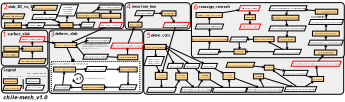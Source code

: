 <?xml version="1.0" encoding="UTF-8"?>
<dia:diagram xmlns:dia="http://www.lysator.liu.se/~alla/dia/">
  <dia:layer name="Arrière-plan" visible="true" connectable="true" active="true">
    <dia:object type="Flowchart - Box" version="0" id="O0">
      <dia:attribute name="obj_pos">
        <dia:point val="55.607,49.942"/>
      </dia:attribute>
      <dia:attribute name="obj_bb">
        <dia:rectangle val="55.507,49.842;132.627,74.575"/>
      </dia:attribute>
      <dia:attribute name="elem_corner">
        <dia:point val="55.607,49.942"/>
      </dia:attribute>
      <dia:attribute name="elem_width">
        <dia:real val="76.921"/>
      </dia:attribute>
      <dia:attribute name="elem_height">
        <dia:real val="24.533"/>
      </dia:attribute>
      <dia:attribute name="border_width">
        <dia:real val="0.2"/>
      </dia:attribute>
      <dia:attribute name="inner_color">
        <dia:color val="#efefefff"/>
      </dia:attribute>
      <dia:attribute name="show_background">
        <dia:boolean val="true"/>
      </dia:attribute>
      <dia:attribute name="corner_radius">
        <dia:real val="1.3"/>
      </dia:attribute>
      <dia:attribute name="padding">
        <dia:real val="0.5"/>
      </dia:attribute>
      <dia:attribute name="text">
        <dia:composite type="text">
          <dia:attribute name="string">
            <dia:string>##</dia:string>
          </dia:attribute>
          <dia:attribute name="font">
            <dia:font family="Carlito" style="0" name="Courier"/>
          </dia:attribute>
          <dia:attribute name="height">
            <dia:real val="0.8"/>
          </dia:attribute>
          <dia:attribute name="pos">
            <dia:point val="94.067,62.289"/>
          </dia:attribute>
          <dia:attribute name="color">
            <dia:color val="#000000ff"/>
          </dia:attribute>
          <dia:attribute name="alignment">
            <dia:enum val="1"/>
          </dia:attribute>
        </dia:composite>
      </dia:attribute>
    </dia:object>
    <dia:object type="Standard - Text" version="1" id="O1">
      <dia:attribute name="obj_pos">
        <dia:point val="61.602,57.612"/>
      </dia:attribute>
      <dia:attribute name="obj_bb">
        <dia:rectangle val="61.602,57.132;61.602,57.772"/>
      </dia:attribute>
      <dia:attribute name="text">
        <dia:composite type="text">
          <dia:attribute name="string">
            <dia:string>##</dia:string>
          </dia:attribute>
          <dia:attribute name="font">
            <dia:font family="Carlito" style="0" name="Courier"/>
          </dia:attribute>
          <dia:attribute name="height">
            <dia:real val="0.8"/>
          </dia:attribute>
          <dia:attribute name="pos">
            <dia:point val="61.602,57.612"/>
          </dia:attribute>
          <dia:attribute name="color">
            <dia:color val="#000000ff"/>
          </dia:attribute>
          <dia:attribute name="alignment">
            <dia:enum val="0"/>
          </dia:attribute>
        </dia:composite>
      </dia:attribute>
      <dia:attribute name="valign">
        <dia:enum val="3"/>
      </dia:attribute>
    </dia:object>
    <dia:object type="Flowchart - Box" version="0" id="O2">
      <dia:attribute name="obj_pos">
        <dia:point val="48.416,39.248"/>
      </dia:attribute>
      <dia:attribute name="obj_bb">
        <dia:rectangle val="48.316,39.148;73.652,49.504"/>
      </dia:attribute>
      <dia:attribute name="elem_corner">
        <dia:point val="48.416,39.248"/>
      </dia:attribute>
      <dia:attribute name="elem_width">
        <dia:real val="25.136"/>
      </dia:attribute>
      <dia:attribute name="elem_height">
        <dia:real val="10.157"/>
      </dia:attribute>
      <dia:attribute name="border_width">
        <dia:real val="0.2"/>
      </dia:attribute>
      <dia:attribute name="inner_color">
        <dia:color val="#efefefff"/>
      </dia:attribute>
      <dia:attribute name="show_background">
        <dia:boolean val="true"/>
      </dia:attribute>
      <dia:attribute name="corner_radius">
        <dia:real val="1.3"/>
      </dia:attribute>
      <dia:attribute name="padding">
        <dia:real val="0.5"/>
      </dia:attribute>
      <dia:attribute name="text">
        <dia:composite type="text">
          <dia:attribute name="string">
            <dia:string>##</dia:string>
          </dia:attribute>
          <dia:attribute name="font">
            <dia:font family="Carlito" style="0" name="Courier"/>
          </dia:attribute>
          <dia:attribute name="height">
            <dia:real val="0.8"/>
          </dia:attribute>
          <dia:attribute name="pos">
            <dia:point val="60.984,44.406"/>
          </dia:attribute>
          <dia:attribute name="color">
            <dia:color val="#000000ff"/>
          </dia:attribute>
          <dia:attribute name="alignment">
            <dia:enum val="1"/>
          </dia:attribute>
        </dia:composite>
      </dia:attribute>
    </dia:object>
    <dia:object type="Flowchart - Parallelogram" version="0" id="O3">
      <dia:attribute name="obj_pos">
        <dia:point val="63.036,46.817"/>
      </dia:attribute>
      <dia:attribute name="obj_bb">
        <dia:rectangle val="62.961,46.742;73.149,48.842"/>
      </dia:attribute>
      <dia:attribute name="elem_corner">
        <dia:point val="63.036,46.817"/>
      </dia:attribute>
      <dia:attribute name="elem_width">
        <dia:real val="10.038"/>
      </dia:attribute>
      <dia:attribute name="elem_height">
        <dia:real val="1.95"/>
      </dia:attribute>
      <dia:attribute name="border_width">
        <dia:real val="0.15"/>
      </dia:attribute>
      <dia:attribute name="border_color">
        <dia:color val="#ff0000ff"/>
      </dia:attribute>
      <dia:attribute name="show_background">
        <dia:boolean val="true"/>
      </dia:attribute>
      <dia:attribute name="shear_angle">
        <dia:real val="70"/>
      </dia:attribute>
      <dia:attribute name="padding">
        <dia:real val="0.5"/>
      </dia:attribute>
      <dia:attribute name="text">
        <dia:composite type="text">
          <dia:attribute name="string">
            <dia:string>#mesh_before_knife.geo#</dia:string>
          </dia:attribute>
          <dia:attribute name="font">
            <dia:font family="Carlito" style="0" name="Courier"/>
          </dia:attribute>
          <dia:attribute name="height">
            <dia:real val="0.8"/>
          </dia:attribute>
          <dia:attribute name="pos">
            <dia:point val="68.055,47.872"/>
          </dia:attribute>
          <dia:attribute name="color">
            <dia:color val="#000000ff"/>
          </dia:attribute>
          <dia:attribute name="alignment">
            <dia:enum val="1"/>
          </dia:attribute>
        </dia:composite>
      </dia:attribute>
    </dia:object>
    <dia:object type="Standard - Text" version="1" id="O4">
      <dia:attribute name="obj_pos">
        <dia:point val="51.088,41.198"/>
      </dia:attribute>
      <dia:attribute name="obj_bb">
        <dia:rectangle val="51.088,40.139;59.145,41.55"/>
      </dia:attribute>
      <dia:attribute name="text">
        <dia:composite type="text">
          <dia:attribute name="string">
            <dia:string>#insertion_box#</dia:string>
          </dia:attribute>
          <dia:attribute name="font">
            <dia:font family="Carlito" style="80" name="Courier"/>
          </dia:attribute>
          <dia:attribute name="height">
            <dia:real val="1.764"/>
          </dia:attribute>
          <dia:attribute name="pos">
            <dia:point val="51.088,41.198"/>
          </dia:attribute>
          <dia:attribute name="color">
            <dia:color val="#000000ff"/>
          </dia:attribute>
          <dia:attribute name="alignment">
            <dia:enum val="0"/>
          </dia:attribute>
        </dia:composite>
      </dia:attribute>
      <dia:attribute name="valign">
        <dia:enum val="3"/>
      </dia:attribute>
    </dia:object>
    <dia:object type="Flowchart - Box" version="0" id="O5">
      <dia:attribute name="obj_pos">
        <dia:point val="0.826,49.851"/>
      </dia:attribute>
      <dia:attribute name="obj_bb">
        <dia:rectangle val="0.726,49.751;18.828,63.649"/>
      </dia:attribute>
      <dia:attribute name="elem_corner">
        <dia:point val="0.826,49.851"/>
      </dia:attribute>
      <dia:attribute name="elem_width">
        <dia:real val="17.902"/>
      </dia:attribute>
      <dia:attribute name="elem_height">
        <dia:real val="13.698"/>
      </dia:attribute>
      <dia:attribute name="border_width">
        <dia:real val="0.2"/>
      </dia:attribute>
      <dia:attribute name="inner_color">
        <dia:color val="#efefefff"/>
      </dia:attribute>
      <dia:attribute name="show_background">
        <dia:boolean val="true"/>
      </dia:attribute>
      <dia:attribute name="corner_radius">
        <dia:real val="1.3"/>
      </dia:attribute>
      <dia:attribute name="padding">
        <dia:real val="0.5"/>
      </dia:attribute>
      <dia:attribute name="text">
        <dia:composite type="text">
          <dia:attribute name="string">
            <dia:string>##</dia:string>
          </dia:attribute>
          <dia:attribute name="font">
            <dia:font family="Carlito" style="0" name="Courier"/>
          </dia:attribute>
          <dia:attribute name="height">
            <dia:real val="0.8"/>
          </dia:attribute>
          <dia:attribute name="pos">
            <dia:point val="9.777,56.78"/>
          </dia:attribute>
          <dia:attribute name="color">
            <dia:color val="#000000ff"/>
          </dia:attribute>
          <dia:attribute name="alignment">
            <dia:enum val="1"/>
          </dia:attribute>
        </dia:composite>
      </dia:attribute>
    </dia:object>
    <dia:object type="Flowchart - Parallelogram" version="0" id="O6">
      <dia:attribute name="obj_pos">
        <dia:point val="8.135,52.329"/>
      </dia:attribute>
      <dia:attribute name="obj_bb">
        <dia:rectangle val="8.06,52.254;17.432,54.404"/>
      </dia:attribute>
      <dia:attribute name="elem_corner">
        <dia:point val="8.135,52.329"/>
      </dia:attribute>
      <dia:attribute name="elem_width">
        <dia:real val="9.222"/>
      </dia:attribute>
      <dia:attribute name="elem_height">
        <dia:real val="2.0"/>
      </dia:attribute>
      <dia:attribute name="border_width">
        <dia:real val="0.15"/>
      </dia:attribute>
      <dia:attribute name="border_color">
        <dia:color val="#ff0000ff"/>
      </dia:attribute>
      <dia:attribute name="show_background">
        <dia:boolean val="true"/>
      </dia:attribute>
      <dia:attribute name="shear_angle">
        <dia:real val="70"/>
      </dia:attribute>
      <dia:attribute name="padding">
        <dia:real val="0.5"/>
      </dia:attribute>
      <dia:attribute name="text">
        <dia:composite type="text">
          <dia:attribute name="string">
            <dia:string>#slabSurf_0.1deg_SPHE.csv#</dia:string>
          </dia:attribute>
          <dia:attribute name="font">
            <dia:font family="Carlito" style="0" name="Courier"/>
          </dia:attribute>
          <dia:attribute name="height">
            <dia:real val="0.8"/>
          </dia:attribute>
          <dia:attribute name="pos">
            <dia:point val="12.746,53.409"/>
          </dia:attribute>
          <dia:attribute name="color">
            <dia:color val="#000000ff"/>
          </dia:attribute>
          <dia:attribute name="alignment">
            <dia:enum val="1"/>
          </dia:attribute>
        </dia:composite>
      </dia:attribute>
    </dia:object>
    <dia:object type="Flowchart - Box" version="0" id="O7">
      <dia:attribute name="obj_pos">
        <dia:point val="9.256,56.013"/>
      </dia:attribute>
      <dia:attribute name="obj_bb">
        <dia:rectangle val="9.206,55.962;16.389,57.962"/>
      </dia:attribute>
      <dia:attribute name="elem_corner">
        <dia:point val="9.256,56.013"/>
      </dia:attribute>
      <dia:attribute name="elem_width">
        <dia:real val="7.082"/>
      </dia:attribute>
      <dia:attribute name="elem_height">
        <dia:real val="1.9"/>
      </dia:attribute>
      <dia:attribute name="inner_color">
        <dia:color val="#ffda99ff"/>
      </dia:attribute>
      <dia:attribute name="show_background">
        <dia:boolean val="true"/>
      </dia:attribute>
      <dia:attribute name="padding">
        <dia:real val="0.5"/>
      </dia:attribute>
      <dia:attribute name="text">
        <dia:composite type="text">
          <dia:attribute name="string">
            <dia:string>#create_surface_slab.py#</dia:string>
          </dia:attribute>
          <dia:attribute name="font">
            <dia:font family="Carlito" style="0" name="Courier"/>
          </dia:attribute>
          <dia:attribute name="height">
            <dia:real val="0.8"/>
          </dia:attribute>
          <dia:attribute name="pos">
            <dia:point val="12.797,57.042"/>
          </dia:attribute>
          <dia:attribute name="color">
            <dia:color val="#000000ff"/>
          </dia:attribute>
          <dia:attribute name="alignment">
            <dia:enum val="1"/>
          </dia:attribute>
        </dia:composite>
      </dia:attribute>
    </dia:object>
    <dia:object type="Flowchart - Parallelogram" version="0" id="O8">
      <dia:attribute name="obj_pos">
        <dia:point val="7.753,60.787"/>
      </dia:attribute>
      <dia:attribute name="obj_bb">
        <dia:rectangle val="7.703,60.737;17.819,62.737"/>
      </dia:attribute>
      <dia:attribute name="elem_corner">
        <dia:point val="7.753,60.787"/>
      </dia:attribute>
      <dia:attribute name="elem_width">
        <dia:real val="10.016"/>
      </dia:attribute>
      <dia:attribute name="elem_height">
        <dia:real val="1.9"/>
      </dia:attribute>
      <dia:attribute name="inner_color">
        <dia:color val="#ffda99ff"/>
      </dia:attribute>
      <dia:attribute name="show_background">
        <dia:boolean val="true"/>
      </dia:attribute>
      <dia:attribute name="shear_angle">
        <dia:real val="70"/>
      </dia:attribute>
      <dia:attribute name="padding">
        <dia:real val="0.5"/>
      </dia:attribute>
      <dia:attribute name="text">
        <dia:composite type="text">
          <dia:attribute name="string">
            <dia:string>#sam_slab2_dep_02.23.18.xyz#</dia:string>
          </dia:attribute>
          <dia:attribute name="font">
            <dia:font family="Carlito" style="0" name="Courier"/>
          </dia:attribute>
          <dia:attribute name="height">
            <dia:real val="0.8"/>
          </dia:attribute>
          <dia:attribute name="pos">
            <dia:point val="12.761,61.817"/>
          </dia:attribute>
          <dia:attribute name="color">
            <dia:color val="#000000ff"/>
          </dia:attribute>
          <dia:attribute name="alignment">
            <dia:enum val="1"/>
          </dia:attribute>
        </dia:composite>
      </dia:attribute>
    </dia:object>
    <dia:object type="Standard - Text" version="1" id="O9">
      <dia:attribute name="obj_pos">
        <dia:point val="3.211,51.781"/>
      </dia:attribute>
      <dia:attribute name="obj_bb">
        <dia:rectangle val="3.211,50.723;10.521,52.134"/>
      </dia:attribute>
      <dia:attribute name="text">
        <dia:composite type="text">
          <dia:attribute name="string">
            <dia:string>#surface_slab#</dia:string>
          </dia:attribute>
          <dia:attribute name="font">
            <dia:font family="Carlito" style="80" name="Courier"/>
          </dia:attribute>
          <dia:attribute name="height">
            <dia:real val="1.764"/>
          </dia:attribute>
          <dia:attribute name="pos">
            <dia:point val="3.211,51.781"/>
          </dia:attribute>
          <dia:attribute name="color">
            <dia:color val="#000000ff"/>
          </dia:attribute>
          <dia:attribute name="alignment">
            <dia:enum val="0"/>
          </dia:attribute>
        </dia:composite>
      </dia:attribute>
      <dia:attribute name="valign">
        <dia:enum val="3"/>
      </dia:attribute>
    </dia:object>
    <dia:object type="Flowchart - Box" version="0" id="O10">
      <dia:attribute name="obj_pos">
        <dia:point val="56.283,55.3"/>
      </dia:attribute>
      <dia:attribute name="obj_bb">
        <dia:rectangle val="56.233,55.25;63.978,57.25"/>
      </dia:attribute>
      <dia:attribute name="elem_corner">
        <dia:point val="56.283,55.3"/>
      </dia:attribute>
      <dia:attribute name="elem_width">
        <dia:real val="7.645"/>
      </dia:attribute>
      <dia:attribute name="elem_height">
        <dia:real val="1.9"/>
      </dia:attribute>
      <dia:attribute name="inner_color">
        <dia:color val="#ffda99ff"/>
      </dia:attribute>
      <dia:attribute name="show_background">
        <dia:boolean val="true"/>
      </dia:attribute>
      <dia:attribute name="padding">
        <dia:real val="0.5"/>
      </dia:attribute>
      <dia:attribute name="text">
        <dia:composite type="text">
          <dia:attribute name="string">
            <dia:string>#create_cutting_planes.py#</dia:string>
          </dia:attribute>
          <dia:attribute name="font">
            <dia:font family="Carlito" style="0" name="Courier"/>
          </dia:attribute>
          <dia:attribute name="height">
            <dia:real val="0.8"/>
          </dia:attribute>
          <dia:attribute name="pos">
            <dia:point val="60.105,56.33"/>
          </dia:attribute>
          <dia:attribute name="color">
            <dia:color val="#000000ff"/>
          </dia:attribute>
          <dia:attribute name="alignment">
            <dia:enum val="1"/>
          </dia:attribute>
        </dia:composite>
      </dia:attribute>
    </dia:object>
    <dia:object type="Flowchart - Box" version="0" id="O11">
      <dia:attribute name="obj_pos">
        <dia:point val="60.327,66.056"/>
      </dia:attribute>
      <dia:attribute name="obj_bb">
        <dia:rectangle val="60.277,66.007;64.404,68.806"/>
      </dia:attribute>
      <dia:attribute name="elem_corner">
        <dia:point val="60.327,66.056"/>
      </dia:attribute>
      <dia:attribute name="elem_width">
        <dia:real val="4.027"/>
      </dia:attribute>
      <dia:attribute name="elem_height">
        <dia:real val="2.7"/>
      </dia:attribute>
      <dia:attribute name="inner_color">
        <dia:color val="#ffda99ff"/>
      </dia:attribute>
      <dia:attribute name="show_background">
        <dia:boolean val="true"/>
      </dia:attribute>
      <dia:attribute name="padding">
        <dia:real val="0.5"/>
      </dia:attribute>
      <dia:attribute name="text">
        <dia:composite type="text">
          <dia:attribute name="string">
            <dia:string>#step2.inp
zcrack2.dat#</dia:string>
          </dia:attribute>
          <dia:attribute name="font">
            <dia:font family="Carlito" style="0" name="Courier"/>
          </dia:attribute>
          <dia:attribute name="height">
            <dia:real val="0.8"/>
          </dia:attribute>
          <dia:attribute name="pos">
            <dia:point val="62.341,67.087"/>
          </dia:attribute>
          <dia:attribute name="color">
            <dia:color val="#000000ff"/>
          </dia:attribute>
          <dia:attribute name="alignment">
            <dia:enum val="1"/>
          </dia:attribute>
        </dia:composite>
      </dia:attribute>
    </dia:object>
    <dia:object type="Flowchart - Parallelogram" version="0" id="O12">
      <dia:attribute name="obj_pos">
        <dia:point val="57.257,71.811"/>
      </dia:attribute>
      <dia:attribute name="obj_bb">
        <dia:rectangle val="57.207,71.761;67.739,73.761"/>
      </dia:attribute>
      <dia:attribute name="elem_corner">
        <dia:point val="57.257,71.811"/>
      </dia:attribute>
      <dia:attribute name="elem_width">
        <dia:real val="10.433"/>
      </dia:attribute>
      <dia:attribute name="elem_height">
        <dia:real val="1.9"/>
      </dia:attribute>
      <dia:attribute name="show_background">
        <dia:boolean val="true"/>
      </dia:attribute>
      <dia:attribute name="shear_angle">
        <dia:real val="70"/>
      </dia:attribute>
      <dia:attribute name="padding">
        <dia:real val="0.5"/>
      </dia:attribute>
      <dia:attribute name="text">
        <dia:composite type="text">
          <dia:attribute name="string">
            <dia:string>#mesh_knifed_200_270_670.geo#</dia:string>
          </dia:attribute>
          <dia:attribute name="font">
            <dia:font family="Carlito" style="0" name="Courier"/>
          </dia:attribute>
          <dia:attribute name="height">
            <dia:real val="0.8"/>
          </dia:attribute>
          <dia:attribute name="pos">
            <dia:point val="62.473,72.841"/>
          </dia:attribute>
          <dia:attribute name="color">
            <dia:color val="#000000ff"/>
          </dia:attribute>
          <dia:attribute name="alignment">
            <dia:enum val="1"/>
          </dia:attribute>
        </dia:composite>
      </dia:attribute>
    </dia:object>
    <dia:object type="Standard - Line" version="0" id="O13">
      <dia:attribute name="obj_pos">
        <dia:point val="62.375,68.806"/>
      </dia:attribute>
      <dia:attribute name="obj_bb">
        <dia:rectangle val="62.103,68.755;62.764,71.824"/>
      </dia:attribute>
      <dia:attribute name="conn_endpoints">
        <dia:point val="62.375,68.806"/>
        <dia:point val="62.448,71.762"/>
      </dia:attribute>
      <dia:attribute name="numcp">
        <dia:int val="1"/>
      </dia:attribute>
      <dia:attribute name="end_arrow">
        <dia:enum val="3"/>
      </dia:attribute>
      <dia:attribute name="end_arrow_length">
        <dia:real val="0.5"/>
      </dia:attribute>
      <dia:attribute name="end_arrow_width">
        <dia:real val="0.5"/>
      </dia:attribute>
      <dia:connections>
        <dia:connection handle="0" to="O11" connection="16"/>
        <dia:connection handle="1" to="O12" connection="16"/>
      </dia:connections>
    </dia:object>
    <dia:object type="Standard - Line" version="0" id="O14">
      <dia:attribute name="obj_pos">
        <dia:point val="67.689,71.811"/>
      </dia:attribute>
      <dia:attribute name="obj_bb">
        <dia:rectangle val="67.621,68.958;69.417,71.88"/>
      </dia:attribute>
      <dia:attribute name="conn_endpoints">
        <dia:point val="67.689,71.811"/>
        <dia:point val="69.349,69.026"/>
      </dia:attribute>
      <dia:attribute name="numcp">
        <dia:int val="1"/>
      </dia:attribute>
      <dia:attribute name="end_arrow">
        <dia:enum val="3"/>
      </dia:attribute>
      <dia:attribute name="end_arrow_length">
        <dia:real val="0.5"/>
      </dia:attribute>
      <dia:attribute name="end_arrow_width">
        <dia:real val="0.5"/>
      </dia:attribute>
      <dia:connections>
        <dia:connection handle="0" to="O12" connection="4"/>
        <dia:connection handle="1" to="O15" connection="16"/>
      </dia:connections>
    </dia:object>
    <dia:object type="Flowchart - Box" version="0" id="O15">
      <dia:attribute name="obj_pos">
        <dia:point val="68.169,66.276"/>
      </dia:attribute>
      <dia:attribute name="obj_bb">
        <dia:rectangle val="68.119,66.226;72.246,69.026"/>
      </dia:attribute>
      <dia:attribute name="elem_corner">
        <dia:point val="68.169,66.276"/>
      </dia:attribute>
      <dia:attribute name="elem_width">
        <dia:real val="4.027"/>
      </dia:attribute>
      <dia:attribute name="elem_height">
        <dia:real val="2.7"/>
      </dia:attribute>
      <dia:attribute name="inner_color">
        <dia:color val="#ffda99ff"/>
      </dia:attribute>
      <dia:attribute name="show_background">
        <dia:boolean val="true"/>
      </dia:attribute>
      <dia:attribute name="padding">
        <dia:real val="0.5"/>
      </dia:attribute>
      <dia:attribute name="text">
        <dia:composite type="text">
          <dia:attribute name="string">
            <dia:string>#step3.inp
zcrack3.dat#</dia:string>
          </dia:attribute>
          <dia:attribute name="font">
            <dia:font family="Carlito" style="0" name="Courier"/>
          </dia:attribute>
          <dia:attribute name="height">
            <dia:real val="0.8"/>
          </dia:attribute>
          <dia:attribute name="pos">
            <dia:point val="70.183,67.306"/>
          </dia:attribute>
          <dia:attribute name="color">
            <dia:color val="#000000ff"/>
          </dia:attribute>
          <dia:attribute name="alignment">
            <dia:enum val="1"/>
          </dia:attribute>
        </dia:composite>
      </dia:attribute>
    </dia:object>
    <dia:object type="Flowchart - Parallelogram" version="0" id="O16">
      <dia:attribute name="obj_pos">
        <dia:point val="70.178,71.769"/>
      </dia:attribute>
      <dia:attribute name="obj_bb">
        <dia:rectangle val="70.128,71.719;81.631,73.719"/>
      </dia:attribute>
      <dia:attribute name="elem_corner">
        <dia:point val="70.178,71.769"/>
      </dia:attribute>
      <dia:attribute name="elem_width">
        <dia:real val="11.403"/>
      </dia:attribute>
      <dia:attribute name="elem_height">
        <dia:real val="1.9"/>
      </dia:attribute>
      <dia:attribute name="show_background">
        <dia:boolean val="true"/>
      </dia:attribute>
      <dia:attribute name="shear_angle">
        <dia:real val="70"/>
      </dia:attribute>
      <dia:attribute name="padding">
        <dia:real val="0.5"/>
      </dia:attribute>
      <dia:attribute name="text">
        <dia:composite type="text">
          <dia:attribute name="string">
            <dia:string>#mesh_knifed_70_200_270_670.geo#</dia:string>
          </dia:attribute>
          <dia:attribute name="font">
            <dia:font family="Carlito" style="0" name="Courier"/>
          </dia:attribute>
          <dia:attribute name="height">
            <dia:real val="0.8"/>
          </dia:attribute>
          <dia:attribute name="pos">
            <dia:point val="75.879,72.799"/>
          </dia:attribute>
          <dia:attribute name="color">
            <dia:color val="#000000ff"/>
          </dia:attribute>
          <dia:attribute name="alignment">
            <dia:enum val="1"/>
          </dia:attribute>
        </dia:composite>
      </dia:attribute>
    </dia:object>
    <dia:object type="Standard - Line" version="0" id="O17">
      <dia:attribute name="obj_pos">
        <dia:point val="71.747,69.025"/>
      </dia:attribute>
      <dia:attribute name="obj_bb">
        <dia:rectangle val="71.677,68.954;74.831,71.79"/>
      </dia:attribute>
      <dia:attribute name="conn_endpoints">
        <dia:point val="71.747,69.025"/>
        <dia:point val="74.761,71.719"/>
      </dia:attribute>
      <dia:attribute name="numcp">
        <dia:int val="1"/>
      </dia:attribute>
      <dia:attribute name="end_arrow">
        <dia:enum val="3"/>
      </dia:attribute>
      <dia:attribute name="end_arrow_length">
        <dia:real val="0.5"/>
      </dia:attribute>
      <dia:attribute name="end_arrow_width">
        <dia:real val="0.5"/>
      </dia:attribute>
      <dia:connections>
        <dia:connection handle="0" to="O15" connection="16"/>
        <dia:connection handle="1" to="O16" connection="16"/>
      </dia:connections>
    </dia:object>
    <dia:object type="Standard - Line" version="0" id="O18">
      <dia:attribute name="obj_pos">
        <dia:point val="76.484,71.72"/>
      </dia:attribute>
      <dia:attribute name="obj_bb">
        <dia:rectangle val="76.415,68.913;78.208,71.788"/>
      </dia:attribute>
      <dia:attribute name="conn_endpoints">
        <dia:point val="76.484,71.72"/>
        <dia:point val="78.139,68.982"/>
      </dia:attribute>
      <dia:attribute name="numcp">
        <dia:int val="1"/>
      </dia:attribute>
      <dia:attribute name="end_arrow">
        <dia:enum val="3"/>
      </dia:attribute>
      <dia:attribute name="end_arrow_length">
        <dia:real val="0.5"/>
      </dia:attribute>
      <dia:attribute name="end_arrow_width">
        <dia:real val="0.5"/>
      </dia:attribute>
      <dia:connections>
        <dia:connection handle="0" to="O16" connection="16"/>
        <dia:connection handle="1" to="O19" connection="16"/>
      </dia:connections>
    </dia:object>
    <dia:object type="Flowchart - Box" version="0" id="O19">
      <dia:attribute name="obj_pos">
        <dia:point val="76.972,66.231"/>
      </dia:attribute>
      <dia:attribute name="obj_bb">
        <dia:rectangle val="76.922,66.181;81.05,68.981"/>
      </dia:attribute>
      <dia:attribute name="elem_corner">
        <dia:point val="76.972,66.231"/>
      </dia:attribute>
      <dia:attribute name="elem_width">
        <dia:real val="4.027"/>
      </dia:attribute>
      <dia:attribute name="elem_height">
        <dia:real val="2.7"/>
      </dia:attribute>
      <dia:attribute name="inner_color">
        <dia:color val="#ffda99ff"/>
      </dia:attribute>
      <dia:attribute name="show_background">
        <dia:boolean val="true"/>
      </dia:attribute>
      <dia:attribute name="padding">
        <dia:real val="0.5"/>
      </dia:attribute>
      <dia:attribute name="text">
        <dia:composite type="text">
          <dia:attribute name="string">
            <dia:string>#step4.inp
zcrack4.dat#</dia:string>
          </dia:attribute>
          <dia:attribute name="font">
            <dia:font family="Carlito" style="0" name="Courier"/>
          </dia:attribute>
          <dia:attribute name="height">
            <dia:real val="0.8"/>
          </dia:attribute>
          <dia:attribute name="pos">
            <dia:point val="78.986,67.261"/>
          </dia:attribute>
          <dia:attribute name="color">
            <dia:color val="#000000ff"/>
          </dia:attribute>
          <dia:attribute name="alignment">
            <dia:enum val="1"/>
          </dia:attribute>
        </dia:composite>
      </dia:attribute>
    </dia:object>
    <dia:object type="Flowchart - Parallelogram" version="0" id="O20">
      <dia:attribute name="obj_pos">
        <dia:point val="82.47,71.823"/>
      </dia:attribute>
      <dia:attribute name="obj_bb">
        <dia:rectangle val="82.42,71.773;94.893,73.773"/>
      </dia:attribute>
      <dia:attribute name="elem_corner">
        <dia:point val="82.47,71.823"/>
      </dia:attribute>
      <dia:attribute name="elem_width">
        <dia:real val="12.373"/>
      </dia:attribute>
      <dia:attribute name="elem_height">
        <dia:real val="1.9"/>
      </dia:attribute>
      <dia:attribute name="show_background">
        <dia:boolean val="true"/>
      </dia:attribute>
      <dia:attribute name="shear_angle">
        <dia:real val="70"/>
      </dia:attribute>
      <dia:attribute name="padding">
        <dia:real val="0.5"/>
      </dia:attribute>
      <dia:attribute name="text">
        <dia:composite type="text">
          <dia:attribute name="string">
            <dia:string>#mesh_knifed_54_70_200_270_670.geo#</dia:string>
          </dia:attribute>
          <dia:attribute name="font">
            <dia:font family="Carlito" style="0" name="Courier"/>
          </dia:attribute>
          <dia:attribute name="height">
            <dia:real val="0.8"/>
          </dia:attribute>
          <dia:attribute name="pos">
            <dia:point val="88.656,72.853"/>
          </dia:attribute>
          <dia:attribute name="color">
            <dia:color val="#000000ff"/>
          </dia:attribute>
          <dia:attribute name="alignment">
            <dia:enum val="1"/>
          </dia:attribute>
        </dia:composite>
      </dia:attribute>
    </dia:object>
    <dia:object type="Standard - Line" version="0" id="O21">
      <dia:attribute name="obj_pos">
        <dia:point val="81.05,68.815"/>
      </dia:attribute>
      <dia:attribute name="obj_bb">
        <dia:rectangle val="80.981,68.746;86.15,71.891"/>
      </dia:attribute>
      <dia:attribute name="conn_endpoints">
        <dia:point val="81.05,68.815"/>
        <dia:point val="86.082,71.823"/>
      </dia:attribute>
      <dia:attribute name="numcp">
        <dia:int val="1"/>
      </dia:attribute>
      <dia:attribute name="end_arrow">
        <dia:enum val="3"/>
      </dia:attribute>
      <dia:attribute name="end_arrow_length">
        <dia:real val="0.5"/>
      </dia:attribute>
      <dia:attribute name="end_arrow_width">
        <dia:real val="0.5"/>
      </dia:attribute>
      <dia:connections>
        <dia:connection handle="0" to="O19" connection="16"/>
        <dia:connection handle="1" to="O20" connection="1"/>
      </dia:connections>
    </dia:object>
    <dia:object type="Standard - Line" version="0" id="O22">
      <dia:attribute name="obj_pos">
        <dia:point val="88.598,71.775"/>
      </dia:attribute>
      <dia:attribute name="obj_bb">
        <dia:rectangle val="88.134,68.803;88.794,71.828"/>
      </dia:attribute>
      <dia:attribute name="conn_endpoints">
        <dia:point val="88.598,71.775"/>
        <dia:point val="88.429,68.865"/>
      </dia:attribute>
      <dia:attribute name="numcp">
        <dia:int val="1"/>
      </dia:attribute>
      <dia:attribute name="end_arrow">
        <dia:enum val="3"/>
      </dia:attribute>
      <dia:attribute name="end_arrow_length">
        <dia:real val="0.5"/>
      </dia:attribute>
      <dia:attribute name="end_arrow_width">
        <dia:real val="0.5"/>
      </dia:attribute>
      <dia:connections>
        <dia:connection handle="0" to="O20" connection="16"/>
        <dia:connection handle="1" to="O23" connection="16"/>
      </dia:connections>
    </dia:object>
    <dia:object type="Flowchart - Box" version="0" id="O23">
      <dia:attribute name="obj_pos">
        <dia:point val="86.334,66.115"/>
      </dia:attribute>
      <dia:attribute name="obj_bb">
        <dia:rectangle val="86.284,66.065;90.412,68.865"/>
      </dia:attribute>
      <dia:attribute name="elem_corner">
        <dia:point val="86.334,66.115"/>
      </dia:attribute>
      <dia:attribute name="elem_width">
        <dia:real val="4.027"/>
      </dia:attribute>
      <dia:attribute name="elem_height">
        <dia:real val="2.7"/>
      </dia:attribute>
      <dia:attribute name="inner_color">
        <dia:color val="#ffda99ff"/>
      </dia:attribute>
      <dia:attribute name="show_background">
        <dia:boolean val="true"/>
      </dia:attribute>
      <dia:attribute name="padding">
        <dia:real val="0.5"/>
      </dia:attribute>
      <dia:attribute name="text">
        <dia:composite type="text">
          <dia:attribute name="string">
            <dia:string>#step5.inp
zcrack5.dat#</dia:string>
          </dia:attribute>
          <dia:attribute name="font">
            <dia:font family="Carlito" style="0" name="Courier"/>
          </dia:attribute>
          <dia:attribute name="height">
            <dia:real val="0.8"/>
          </dia:attribute>
          <dia:attribute name="pos">
            <dia:point val="88.348,67.145"/>
          </dia:attribute>
          <dia:attribute name="color">
            <dia:color val="#000000ff"/>
          </dia:attribute>
          <dia:attribute name="alignment">
            <dia:enum val="1"/>
          </dia:attribute>
        </dia:composite>
      </dia:attribute>
    </dia:object>
    <dia:object type="Flowchart - Parallelogram" version="0" id="O24">
      <dia:attribute name="obj_pos">
        <dia:point val="95.562,71.77"/>
      </dia:attribute>
      <dia:attribute name="obj_bb">
        <dia:rectangle val="95.513,71.72;108.955,73.72"/>
      </dia:attribute>
      <dia:attribute name="elem_corner">
        <dia:point val="95.562,71.77"/>
      </dia:attribute>
      <dia:attribute name="elem_width">
        <dia:real val="13.343"/>
      </dia:attribute>
      <dia:attribute name="elem_height">
        <dia:real val="1.9"/>
      </dia:attribute>
      <dia:attribute name="show_background">
        <dia:boolean val="true"/>
      </dia:attribute>
      <dia:attribute name="shear_angle">
        <dia:real val="70"/>
      </dia:attribute>
      <dia:attribute name="padding">
        <dia:real val="0.5"/>
      </dia:attribute>
      <dia:attribute name="text">
        <dia:composite type="text">
          <dia:attribute name="string">
            <dia:string>#mesh_knifed_04_54_70_200_270_670.geo#</dia:string>
          </dia:attribute>
          <dia:attribute name="font">
            <dia:font family="Carlito" style="0" name="Courier"/>
          </dia:attribute>
          <dia:attribute name="height">
            <dia:real val="0.8"/>
          </dia:attribute>
          <dia:attribute name="pos">
            <dia:point val="102.234,72.8"/>
          </dia:attribute>
          <dia:attribute name="color">
            <dia:color val="#000000ff"/>
          </dia:attribute>
          <dia:attribute name="alignment">
            <dia:enum val="1"/>
          </dia:attribute>
        </dia:composite>
      </dia:attribute>
    </dia:object>
    <dia:object type="Standard - Line" version="0" id="O25">
      <dia:attribute name="obj_pos">
        <dia:point val="90.411,68.246"/>
      </dia:attribute>
      <dia:attribute name="obj_bb">
        <dia:rectangle val="90.346,68.181;99.661,71.825"/>
      </dia:attribute>
      <dia:attribute name="conn_endpoints">
        <dia:point val="90.411,68.246"/>
        <dia:point val="99.596,71.722"/>
      </dia:attribute>
      <dia:attribute name="numcp">
        <dia:int val="1"/>
      </dia:attribute>
      <dia:attribute name="end_arrow">
        <dia:enum val="3"/>
      </dia:attribute>
      <dia:attribute name="end_arrow_length">
        <dia:real val="0.5"/>
      </dia:attribute>
      <dia:attribute name="end_arrow_width">
        <dia:real val="0.5"/>
      </dia:attribute>
      <dia:connections>
        <dia:connection handle="0" to="O23" connection="16"/>
        <dia:connection handle="1" to="O24" connection="16"/>
      </dia:connections>
    </dia:object>
    <dia:object type="Flowchart - Parallelogram" version="0" id="O26">
      <dia:attribute name="obj_pos">
        <dia:point val="55.976,59.943"/>
      </dia:attribute>
      <dia:attribute name="obj_bb">
        <dia:rectangle val="55.926,59.893;63.328,63.493"/>
      </dia:attribute>
      <dia:attribute name="elem_corner">
        <dia:point val="55.976,59.943"/>
      </dia:attribute>
      <dia:attribute name="elem_width">
        <dia:real val="7.302"/>
      </dia:attribute>
      <dia:attribute name="elem_height">
        <dia:real val="3.5"/>
      </dia:attribute>
      <dia:attribute name="show_background">
        <dia:boolean val="true"/>
      </dia:attribute>
      <dia:attribute name="shear_angle">
        <dia:real val="70"/>
      </dia:attribute>
      <dia:attribute name="padding">
        <dia:real val="0.5"/>
      </dia:attribute>
      <dia:attribute name="text">
        <dia:composite type="text">
          <dia:attribute name="string">
            <dia:string>#plane_200.geof
plane_270.geof
plane_670.geof#</dia:string>
          </dia:attribute>
          <dia:attribute name="font">
            <dia:font family="Carlito" style="0" name="Courier"/>
          </dia:attribute>
          <dia:attribute name="height">
            <dia:real val="0.8"/>
          </dia:attribute>
          <dia:attribute name="pos">
            <dia:point val="59.627,60.973"/>
          </dia:attribute>
          <dia:attribute name="color">
            <dia:color val="#000000ff"/>
          </dia:attribute>
          <dia:attribute name="alignment">
            <dia:enum val="1"/>
          </dia:attribute>
        </dia:composite>
      </dia:attribute>
    </dia:object>
    <dia:object type="Flowchart - Parallelogram" version="0" id="O27">
      <dia:attribute name="obj_pos">
        <dia:point val="64.818,62.582"/>
      </dia:attribute>
      <dia:attribute name="obj_bb">
        <dia:rectangle val="64.768,62.532;70.681,64.532"/>
      </dia:attribute>
      <dia:attribute name="elem_corner">
        <dia:point val="64.818,62.582"/>
      </dia:attribute>
      <dia:attribute name="elem_width">
        <dia:real val="5.813"/>
      </dia:attribute>
      <dia:attribute name="elem_height">
        <dia:real val="1.9"/>
      </dia:attribute>
      <dia:attribute name="show_background">
        <dia:boolean val="true"/>
      </dia:attribute>
      <dia:attribute name="shear_angle">
        <dia:real val="70"/>
      </dia:attribute>
      <dia:attribute name="padding">
        <dia:real val="0.5"/>
      </dia:attribute>
      <dia:attribute name="text">
        <dia:composite type="text">
          <dia:attribute name="string">
            <dia:string>#plane_70.geof#</dia:string>
          </dia:attribute>
          <dia:attribute name="font">
            <dia:font family="Carlito" style="0" name="Courier"/>
          </dia:attribute>
          <dia:attribute name="height">
            <dia:real val="0.8"/>
          </dia:attribute>
          <dia:attribute name="pos">
            <dia:point val="67.725,63.612"/>
          </dia:attribute>
          <dia:attribute name="color">
            <dia:color val="#000000ff"/>
          </dia:attribute>
          <dia:attribute name="alignment">
            <dia:enum val="1"/>
          </dia:attribute>
        </dia:composite>
      </dia:attribute>
    </dia:object>
    <dia:object type="Flowchart - Parallelogram" version="0" id="O28">
      <dia:attribute name="obj_pos">
        <dia:point val="71.232,62.621"/>
      </dia:attribute>
      <dia:attribute name="obj_bb">
        <dia:rectangle val="71.182,62.571;77.095,64.571"/>
      </dia:attribute>
      <dia:attribute name="elem_corner">
        <dia:point val="71.232,62.621"/>
      </dia:attribute>
      <dia:attribute name="elem_width">
        <dia:real val="5.813"/>
      </dia:attribute>
      <dia:attribute name="elem_height">
        <dia:real val="1.9"/>
      </dia:attribute>
      <dia:attribute name="show_background">
        <dia:boolean val="true"/>
      </dia:attribute>
      <dia:attribute name="shear_angle">
        <dia:real val="70"/>
      </dia:attribute>
      <dia:attribute name="padding">
        <dia:real val="0.5"/>
      </dia:attribute>
      <dia:attribute name="text">
        <dia:composite type="text">
          <dia:attribute name="string">
            <dia:string>#plane_54.geof#</dia:string>
          </dia:attribute>
          <dia:attribute name="font">
            <dia:font family="Carlito" style="0" name="Courier"/>
          </dia:attribute>
          <dia:attribute name="height">
            <dia:real val="0.8"/>
          </dia:attribute>
          <dia:attribute name="pos">
            <dia:point val="74.139,63.651"/>
          </dia:attribute>
          <dia:attribute name="color">
            <dia:color val="#000000ff"/>
          </dia:attribute>
          <dia:attribute name="alignment">
            <dia:enum val="1"/>
          </dia:attribute>
        </dia:composite>
      </dia:attribute>
    </dia:object>
    <dia:object type="Flowchart - Parallelogram" version="0" id="O29">
      <dia:attribute name="obj_pos">
        <dia:point val="77.915,62.609"/>
      </dia:attribute>
      <dia:attribute name="obj_bb">
        <dia:rectangle val="77.865,62.559;83.778,64.559"/>
      </dia:attribute>
      <dia:attribute name="elem_corner">
        <dia:point val="77.915,62.609"/>
      </dia:attribute>
      <dia:attribute name="elem_width">
        <dia:real val="5.813"/>
      </dia:attribute>
      <dia:attribute name="elem_height">
        <dia:real val="1.9"/>
      </dia:attribute>
      <dia:attribute name="show_background">
        <dia:boolean val="true"/>
      </dia:attribute>
      <dia:attribute name="shear_angle">
        <dia:real val="70"/>
      </dia:attribute>
      <dia:attribute name="padding">
        <dia:real val="0.5"/>
      </dia:attribute>
      <dia:attribute name="text">
        <dia:composite type="text">
          <dia:attribute name="string">
            <dia:string>#plane_04.geof#</dia:string>
          </dia:attribute>
          <dia:attribute name="font">
            <dia:font family="Carlito" style="0" name="Courier"/>
          </dia:attribute>
          <dia:attribute name="height">
            <dia:real val="0.8"/>
          </dia:attribute>
          <dia:attribute name="pos">
            <dia:point val="80.821,63.639"/>
          </dia:attribute>
          <dia:attribute name="color">
            <dia:color val="#000000ff"/>
          </dia:attribute>
          <dia:attribute name="alignment">
            <dia:enum val="1"/>
          </dia:attribute>
        </dia:composite>
      </dia:attribute>
    </dia:object>
    <dia:object type="Standard - Line" version="0" id="O30">
      <dia:attribute name="obj_pos">
        <dia:point val="63.928,55.775"/>
      </dia:attribute>
      <dia:attribute name="obj_bb">
        <dia:rectangle val="63.862,55.709;78.717,62.625"/>
      </dia:attribute>
      <dia:attribute name="conn_endpoints">
        <dia:point val="63.928,55.775"/>
        <dia:point val="78.651,62.559"/>
      </dia:attribute>
      <dia:attribute name="numcp">
        <dia:int val="1"/>
      </dia:attribute>
      <dia:attribute name="end_arrow">
        <dia:enum val="3"/>
      </dia:attribute>
      <dia:attribute name="end_arrow_length">
        <dia:real val="0.5"/>
      </dia:attribute>
      <dia:attribute name="end_arrow_width">
        <dia:real val="0.5"/>
      </dia:attribute>
      <dia:connections>
        <dia:connection handle="0" to="O10" connection="6"/>
        <dia:connection handle="1" to="O29" connection="16"/>
      </dia:connections>
    </dia:object>
    <dia:object type="Standard - Line" version="0" id="O31">
      <dia:attribute name="obj_pos">
        <dia:point val="60.105,57.2"/>
      </dia:attribute>
      <dia:attribute name="obj_bb">
        <dia:rectangle val="59.899,57.147;60.56,60.005"/>
      </dia:attribute>
      <dia:attribute name="conn_endpoints">
        <dia:point val="60.105,57.2"/>
        <dia:point val="60.264,59.943"/>
      </dia:attribute>
      <dia:attribute name="numcp">
        <dia:int val="1"/>
      </dia:attribute>
      <dia:attribute name="end_arrow">
        <dia:enum val="3"/>
      </dia:attribute>
      <dia:attribute name="end_arrow_length">
        <dia:real val="0.5"/>
      </dia:attribute>
      <dia:attribute name="end_arrow_width">
        <dia:real val="0.5"/>
      </dia:attribute>
      <dia:connections>
        <dia:connection handle="0" to="O10" connection="13"/>
        <dia:connection handle="1" to="O26" connection="2"/>
      </dia:connections>
    </dia:object>
    <dia:object type="Standard - Line" version="0" id="O32">
      <dia:attribute name="obj_pos">
        <dia:point val="63.928,56.25"/>
      </dia:attribute>
      <dia:attribute name="obj_bb">
        <dia:rectangle val="63.858,56.18;72.832,62.654"/>
      </dia:attribute>
      <dia:attribute name="conn_endpoints">
        <dia:point val="63.928,56.25"/>
        <dia:point val="72.763,62.584"/>
      </dia:attribute>
      <dia:attribute name="numcp">
        <dia:int val="1"/>
      </dia:attribute>
      <dia:attribute name="end_arrow">
        <dia:enum val="3"/>
      </dia:attribute>
      <dia:attribute name="end_arrow_length">
        <dia:real val="0.5"/>
      </dia:attribute>
      <dia:attribute name="end_arrow_width">
        <dia:real val="0.5"/>
      </dia:attribute>
      <dia:connections>
        <dia:connection handle="0" to="O10" connection="8"/>
        <dia:connection handle="1" to="O28" connection="16"/>
      </dia:connections>
    </dia:object>
    <dia:object type="Standard - Line" version="0" id="O33">
      <dia:attribute name="obj_pos">
        <dia:point val="63.928,56.725"/>
      </dia:attribute>
      <dia:attribute name="obj_bb">
        <dia:rectangle val="63.86,56.657;67.236,62.602"/>
      </dia:attribute>
      <dia:attribute name="conn_endpoints">
        <dia:point val="63.928,56.725"/>
        <dia:point val="67.168,62.534"/>
      </dia:attribute>
      <dia:attribute name="numcp">
        <dia:int val="1"/>
      </dia:attribute>
      <dia:attribute name="end_arrow">
        <dia:enum val="3"/>
      </dia:attribute>
      <dia:attribute name="end_arrow_length">
        <dia:real val="0.5"/>
      </dia:attribute>
      <dia:attribute name="end_arrow_width">
        <dia:real val="0.5"/>
      </dia:attribute>
      <dia:connections>
        <dia:connection handle="0" to="O10" connection="10"/>
        <dia:connection handle="1" to="O27" connection="16"/>
      </dia:connections>
    </dia:object>
    <dia:object type="Standard - Line" version="0" id="O34">
      <dia:attribute name="obj_pos">
        <dia:point val="60.482,63.493"/>
      </dia:attribute>
      <dia:attribute name="obj_bb">
        <dia:rectangle val="60.415,63.426;61.743,66.075"/>
      </dia:attribute>
      <dia:attribute name="conn_endpoints">
        <dia:point val="60.482,63.493"/>
        <dia:point val="61.677,66.009"/>
      </dia:attribute>
      <dia:attribute name="numcp">
        <dia:int val="1"/>
      </dia:attribute>
      <dia:attribute name="end_arrow">
        <dia:enum val="3"/>
      </dia:attribute>
      <dia:attribute name="end_arrow_length">
        <dia:real val="0.5"/>
      </dia:attribute>
      <dia:attribute name="end_arrow_width">
        <dia:real val="0.5"/>
      </dia:attribute>
      <dia:connections>
        <dia:connection handle="0" to="O26" connection="16"/>
        <dia:connection handle="1" to="O11" connection="16"/>
      </dia:connections>
    </dia:object>
    <dia:object type="Standard - Line" version="0" id="O35">
      <dia:attribute name="obj_pos">
        <dia:point val="68.325,64.532"/>
      </dia:attribute>
      <dia:attribute name="obj_bb">
        <dia:rectangle val="68.257,64.464;69.411,66.295"/>
      </dia:attribute>
      <dia:attribute name="conn_endpoints">
        <dia:point val="68.325,64.532"/>
        <dia:point val="69.342,66.226"/>
      </dia:attribute>
      <dia:attribute name="numcp">
        <dia:int val="1"/>
      </dia:attribute>
      <dia:attribute name="end_arrow">
        <dia:enum val="3"/>
      </dia:attribute>
      <dia:attribute name="end_arrow_length">
        <dia:real val="0.5"/>
      </dia:attribute>
      <dia:attribute name="end_arrow_width">
        <dia:real val="0.5"/>
      </dia:attribute>
      <dia:connections>
        <dia:connection handle="0" to="O27" connection="16"/>
        <dia:connection handle="1" to="O15" connection="16"/>
      </dia:connections>
    </dia:object>
    <dia:object type="Standard - Line" version="0" id="O36">
      <dia:attribute name="obj_pos">
        <dia:point val="75.347,64.57"/>
      </dia:attribute>
      <dia:attribute name="obj_bb">
        <dia:rectangle val="75.277,64.5;77.365,66.252"/>
      </dia:attribute>
      <dia:attribute name="conn_endpoints">
        <dia:point val="75.347,64.57"/>
        <dia:point val="77.295,66.182"/>
      </dia:attribute>
      <dia:attribute name="numcp">
        <dia:int val="1"/>
      </dia:attribute>
      <dia:attribute name="end_arrow">
        <dia:enum val="3"/>
      </dia:attribute>
      <dia:attribute name="end_arrow_length">
        <dia:real val="0.5"/>
      </dia:attribute>
      <dia:attribute name="end_arrow_width">
        <dia:real val="0.5"/>
      </dia:attribute>
      <dia:connections>
        <dia:connection handle="0" to="O28" connection="16"/>
        <dia:connection handle="1" to="O19" connection="16"/>
      </dia:connections>
    </dia:object>
    <dia:object type="Standard - Line" version="0" id="O37">
      <dia:attribute name="obj_pos">
        <dia:point val="82.748,64.559"/>
      </dia:attribute>
      <dia:attribute name="obj_bb">
        <dia:rectangle val="82.68,64.491;86.351,66.461"/>
      </dia:attribute>
      <dia:attribute name="conn_endpoints">
        <dia:point val="82.748,64.559"/>
        <dia:point val="86.284,66.394"/>
      </dia:attribute>
      <dia:attribute name="numcp">
        <dia:int val="1"/>
      </dia:attribute>
      <dia:attribute name="end_arrow">
        <dia:enum val="3"/>
      </dia:attribute>
      <dia:attribute name="end_arrow_length">
        <dia:real val="0.5"/>
      </dia:attribute>
      <dia:attribute name="end_arrow_width">
        <dia:real val="0.5"/>
      </dia:attribute>
      <dia:connections>
        <dia:connection handle="0" to="O29" connection="16"/>
        <dia:connection handle="1" to="O23" connection="16"/>
      </dia:connections>
    </dia:object>
    <dia:object type="Flowchart - Box" version="0" id="O38">
      <dia:attribute name="obj_pos">
        <dia:point val="120.54,67.643"/>
      </dia:attribute>
      <dia:attribute name="obj_bb">
        <dia:rectangle val="120.49,67.593;124.618,69.593"/>
      </dia:attribute>
      <dia:attribute name="elem_corner">
        <dia:point val="120.54,67.643"/>
      </dia:attribute>
      <dia:attribute name="elem_width">
        <dia:real val="4.027"/>
      </dia:attribute>
      <dia:attribute name="elem_height">
        <dia:real val="1.9"/>
      </dia:attribute>
      <dia:attribute name="inner_color">
        <dia:color val="#ffda99ff"/>
      </dia:attribute>
      <dia:attribute name="show_background">
        <dia:boolean val="true"/>
      </dia:attribute>
      <dia:attribute name="padding">
        <dia:real val="0.5"/>
      </dia:attribute>
      <dia:attribute name="text">
        <dia:composite type="text">
          <dia:attribute name="string">
            <dia:string>#zcrack6.dat#</dia:string>
          </dia:attribute>
          <dia:attribute name="font">
            <dia:font family="Carlito" style="0" name="Courier"/>
          </dia:attribute>
          <dia:attribute name="height">
            <dia:real val="0.8"/>
          </dia:attribute>
          <dia:attribute name="pos">
            <dia:point val="122.554,68.673"/>
          </dia:attribute>
          <dia:attribute name="color">
            <dia:color val="#000000ff"/>
          </dia:attribute>
          <dia:attribute name="alignment">
            <dia:enum val="1"/>
          </dia:attribute>
        </dia:composite>
      </dia:attribute>
    </dia:object>
    <dia:object type="Flowchart - Parallelogram" version="0" id="O39">
      <dia:attribute name="obj_pos">
        <dia:point val="112.3,61.744"/>
      </dia:attribute>
      <dia:attribute name="obj_bb">
        <dia:rectangle val="112.225,61.669;131.626,63.769"/>
      </dia:attribute>
      <dia:attribute name="elem_corner">
        <dia:point val="112.3,61.744"/>
      </dia:attribute>
      <dia:attribute name="elem_width">
        <dia:real val="19.251"/>
      </dia:attribute>
      <dia:attribute name="elem_height">
        <dia:real val="1.95"/>
      </dia:attribute>
      <dia:attribute name="border_width">
        <dia:real val="0.15"/>
      </dia:attribute>
      <dia:attribute name="border_color">
        <dia:color val="#ff0000ff"/>
      </dia:attribute>
      <dia:attribute name="show_background">
        <dia:boolean val="true"/>
      </dia:attribute>
      <dia:attribute name="shear_angle">
        <dia:real val="70"/>
      </dia:attribute>
      <dia:attribute name="padding">
        <dia:real val="0.5"/>
      </dia:attribute>
      <dia:attribute name="text">
        <dia:composite type="text">
          <dia:attribute name="string">
            <dia:string>#mesh_knifed_north_south_04_54_70_200_270_670.geo#</dia:string>
          </dia:attribute>
          <dia:attribute name="font">
            <dia:font family="Carlito" style="0" name="Courier"/>
          </dia:attribute>
          <dia:attribute name="height">
            <dia:real val="0.8"/>
          </dia:attribute>
          <dia:attribute name="pos">
            <dia:point val="121.925,62.799"/>
          </dia:attribute>
          <dia:attribute name="color">
            <dia:color val="#000000ff"/>
          </dia:attribute>
          <dia:attribute name="alignment">
            <dia:enum val="1"/>
          </dia:attribute>
        </dia:composite>
      </dia:attribute>
    </dia:object>
    <dia:object type="Standard - Line" version="0" id="O40">
      <dia:attribute name="obj_pos">
        <dia:point val="122.447,67.593"/>
      </dia:attribute>
      <dia:attribute name="obj_bb">
        <dia:rectangle val="121.772,63.708;122.502,67.648"/>
      </dia:attribute>
      <dia:attribute name="conn_endpoints">
        <dia:point val="122.447,67.593"/>
        <dia:point val="122.038,63.769"/>
      </dia:attribute>
      <dia:attribute name="numcp">
        <dia:int val="1"/>
      </dia:attribute>
      <dia:attribute name="end_arrow">
        <dia:enum val="3"/>
      </dia:attribute>
      <dia:attribute name="end_arrow_length">
        <dia:real val="0.5"/>
      </dia:attribute>
      <dia:attribute name="end_arrow_width">
        <dia:real val="0.5"/>
      </dia:attribute>
      <dia:connections>
        <dia:connection handle="0" to="O38" connection="16"/>
        <dia:connection handle="1" to="O39" connection="16"/>
      </dia:connections>
    </dia:object>
    <dia:object type="Flowchart - Box" version="0" id="O41">
      <dia:attribute name="obj_pos">
        <dia:point val="73.975,39.217"/>
      </dia:attribute>
      <dia:attribute name="obj_bb">
        <dia:rectangle val="73.875,39.117;132.867,60.507"/>
      </dia:attribute>
      <dia:attribute name="elem_corner">
        <dia:point val="73.975,39.217"/>
      </dia:attribute>
      <dia:attribute name="elem_width">
        <dia:real val="58.791"/>
      </dia:attribute>
      <dia:attribute name="elem_height">
        <dia:real val="21.19"/>
      </dia:attribute>
      <dia:attribute name="border_width">
        <dia:real val="0.2"/>
      </dia:attribute>
      <dia:attribute name="inner_color">
        <dia:color val="#efefefff"/>
      </dia:attribute>
      <dia:attribute name="show_background">
        <dia:boolean val="true"/>
      </dia:attribute>
      <dia:attribute name="corner_radius">
        <dia:real val="1.3"/>
      </dia:attribute>
      <dia:attribute name="padding">
        <dia:real val="0.5"/>
      </dia:attribute>
      <dia:attribute name="text">
        <dia:composite type="text">
          <dia:attribute name="string">
            <dia:string>##</dia:string>
          </dia:attribute>
          <dia:attribute name="font">
            <dia:font family="Carlito" style="0" name="Courier"/>
          </dia:attribute>
          <dia:attribute name="height">
            <dia:real val="0.8"/>
          </dia:attribute>
          <dia:attribute name="pos">
            <dia:point val="103.371,49.892"/>
          </dia:attribute>
          <dia:attribute name="color">
            <dia:color val="#000000ff"/>
          </dia:attribute>
          <dia:attribute name="alignment">
            <dia:enum val="1"/>
          </dia:attribute>
        </dia:composite>
      </dia:attribute>
    </dia:object>
    <dia:object type="Flowchart - Parallelogram" version="0" id="O42">
      <dia:attribute name="obj_pos">
        <dia:point val="109.718,65.27"/>
      </dia:attribute>
      <dia:attribute name="obj_bb">
        <dia:rectangle val="109.668,65.22;118.428,67.22"/>
      </dia:attribute>
      <dia:attribute name="elem_corner">
        <dia:point val="109.718,65.27"/>
      </dia:attribute>
      <dia:attribute name="elem_width">
        <dia:real val="8.66"/>
      </dia:attribute>
      <dia:attribute name="elem_height">
        <dia:real val="1.9"/>
      </dia:attribute>
      <dia:attribute name="show_background">
        <dia:boolean val="true"/>
      </dia:attribute>
      <dia:attribute name="shear_angle">
        <dia:real val="70"/>
      </dia:attribute>
      <dia:attribute name="padding">
        <dia:real val="0.5"/>
      </dia:attribute>
      <dia:attribute name="text">
        <dia:composite type="text">
          <dia:attribute name="string">
            <dia:string>#planes_north_south.geof#</dia:string>
          </dia:attribute>
          <dia:attribute name="font">
            <dia:font family="Carlito" style="0" name="Courier"/>
          </dia:attribute>
          <dia:attribute name="height">
            <dia:real val="0.8"/>
          </dia:attribute>
          <dia:attribute name="pos">
            <dia:point val="114.048,66.3"/>
          </dia:attribute>
          <dia:attribute name="color">
            <dia:color val="#000000ff"/>
          </dia:attribute>
          <dia:attribute name="alignment">
            <dia:enum val="1"/>
          </dia:attribute>
        </dia:composite>
      </dia:attribute>
    </dia:object>
    <dia:object type="Standard - Line" version="0" id="O43">
      <dia:attribute name="obj_pos">
        <dia:point val="105.534,64.571"/>
      </dia:attribute>
      <dia:attribute name="obj_bb">
        <dia:rectangle val="105.476,64.512;110.357,65.704"/>
      </dia:attribute>
      <dia:attribute name="conn_endpoints">
        <dia:point val="105.534,64.571"/>
        <dia:point val="110.297,65.493"/>
      </dia:attribute>
      <dia:attribute name="numcp">
        <dia:int val="1"/>
      </dia:attribute>
      <dia:attribute name="end_arrow">
        <dia:enum val="3"/>
      </dia:attribute>
      <dia:attribute name="end_arrow_length">
        <dia:real val="0.5"/>
      </dia:attribute>
      <dia:attribute name="end_arrow_width">
        <dia:real val="0.5"/>
      </dia:attribute>
      <dia:connections>
        <dia:connection handle="0" to="O144" connection="16"/>
        <dia:connection handle="1" to="O42" connection="16"/>
      </dia:connections>
    </dia:object>
    <dia:object type="Standard - Text" version="1" id="O44">
      <dia:attribute name="obj_pos">
        <dia:point val="58.551,52.217"/>
      </dia:attribute>
      <dia:attribute name="obj_bb">
        <dia:rectangle val="58.551,51.158;64.923,52.569"/>
      </dia:attribute>
      <dia:attribute name="text">
        <dia:composite type="text">
          <dia:attribute name="string">
            <dia:string>#plane_cuts#</dia:string>
          </dia:attribute>
          <dia:attribute name="font">
            <dia:font family="Carlito" style="80" name="Courier"/>
          </dia:attribute>
          <dia:attribute name="height">
            <dia:real val="1.764"/>
          </dia:attribute>
          <dia:attribute name="pos">
            <dia:point val="58.551,52.217"/>
          </dia:attribute>
          <dia:attribute name="color">
            <dia:color val="#000000ff"/>
          </dia:attribute>
          <dia:attribute name="alignment">
            <dia:enum val="0"/>
          </dia:attribute>
        </dia:composite>
      </dia:attribute>
      <dia:attribute name="valign">
        <dia:enum val="3"/>
      </dia:attribute>
    </dia:object>
    <dia:object type="Flowchart - Box" version="0" id="O45">
      <dia:attribute name="obj_pos">
        <dia:point val="107.634,52.423"/>
      </dia:attribute>
      <dia:attribute name="obj_bb">
        <dia:rectangle val="107.584,52.373;113.606,54.373"/>
      </dia:attribute>
      <dia:attribute name="elem_corner">
        <dia:point val="107.634,52.423"/>
      </dia:attribute>
      <dia:attribute name="elem_width">
        <dia:real val="5.922"/>
      </dia:attribute>
      <dia:attribute name="elem_height">
        <dia:real val="1.9"/>
      </dia:attribute>
      <dia:attribute name="inner_color">
        <dia:color val="#ffda99ff"/>
      </dia:attribute>
      <dia:attribute name="show_background">
        <dia:boolean val="true"/>
      </dia:attribute>
      <dia:attribute name="padding">
        <dia:real val="0.5"/>
      </dia:attribute>
      <dia:attribute name="text">
        <dia:composite type="text">
          <dia:attribute name="string">
            <dia:string># reassign_elset.inp#</dia:string>
          </dia:attribute>
          <dia:attribute name="font">
            <dia:font family="Carlito" style="0" name="Courier"/>
          </dia:attribute>
          <dia:attribute name="height">
            <dia:real val="0.8"/>
          </dia:attribute>
          <dia:attribute name="pos">
            <dia:point val="110.595,53.453"/>
          </dia:attribute>
          <dia:attribute name="color">
            <dia:color val="#000000ff"/>
          </dia:attribute>
          <dia:attribute name="alignment">
            <dia:enum val="1"/>
          </dia:attribute>
        </dia:composite>
      </dia:attribute>
    </dia:object>
    <dia:object type="Flowchart - Parallelogram" version="0" id="O46">
      <dia:attribute name="obj_pos">
        <dia:point val="105.996,57.183"/>
      </dia:attribute>
      <dia:attribute name="obj_bb">
        <dia:rectangle val="105.946,57.133;115.744,59.133"/>
      </dia:attribute>
      <dia:attribute name="elem_corner">
        <dia:point val="105.996,57.183"/>
      </dia:attribute>
      <dia:attribute name="elem_width">
        <dia:real val="9.698"/>
      </dia:attribute>
      <dia:attribute name="elem_height">
        <dia:real val="1.9"/>
      </dia:attribute>
      <dia:attribute name="show_background">
        <dia:boolean val="true"/>
      </dia:attribute>
      <dia:attribute name="shear_angle">
        <dia:real val="70"/>
      </dia:attribute>
      <dia:attribute name="padding">
        <dia:real val="0.5"/>
      </dia:attribute>
      <dia:attribute name="text">
        <dia:composite type="text">
          <dia:attribute name="string">
            <dia:string>#mesh_before_remeshing.geo#</dia:string>
          </dia:attribute>
          <dia:attribute name="font">
            <dia:font family="Carlito" style="0" name="Courier"/>
          </dia:attribute>
          <dia:attribute name="height">
            <dia:real val="0.8"/>
          </dia:attribute>
          <dia:attribute name="pos">
            <dia:point val="110.845,58.213"/>
          </dia:attribute>
          <dia:attribute name="color">
            <dia:color val="#000000ff"/>
          </dia:attribute>
          <dia:attribute name="alignment">
            <dia:enum val="1"/>
          </dia:attribute>
        </dia:composite>
      </dia:attribute>
    </dia:object>
    <dia:object type="Flowchart - Box" version="0" id="O47">
      <dia:attribute name="obj_pos">
        <dia:point val="76.304,43.029"/>
      </dia:attribute>
      <dia:attribute name="obj_bb">
        <dia:rectangle val="76.254,42.979;85.359,44.979"/>
      </dia:attribute>
      <dia:attribute name="elem_corner">
        <dia:point val="76.304,43.029"/>
      </dia:attribute>
      <dia:attribute name="elem_width">
        <dia:real val="9.005"/>
      </dia:attribute>
      <dia:attribute name="elem_height">
        <dia:real val="1.9"/>
      </dia:attribute>
      <dia:attribute name="inner_color">
        <dia:color val="#ffda99ff"/>
      </dia:attribute>
      <dia:attribute name="show_background">
        <dia:boolean val="true"/>
      </dia:attribute>
      <dia:attribute name="padding">
        <dia:real val="0.5"/>
      </dia:attribute>
      <dia:attribute name="text">
        <dia:composite type="text">
          <dia:attribute name="string">
            <dia:string>#duplicate_nodes_interface.inp#</dia:string>
          </dia:attribute>
          <dia:attribute name="font">
            <dia:font family="Carlito" style="0" name="Courier"/>
          </dia:attribute>
          <dia:attribute name="height">
            <dia:real val="0.8"/>
          </dia:attribute>
          <dia:attribute name="pos">
            <dia:point val="80.806,44.059"/>
          </dia:attribute>
          <dia:attribute name="color">
            <dia:color val="#000000ff"/>
          </dia:attribute>
          <dia:attribute name="alignment">
            <dia:enum val="1"/>
          </dia:attribute>
        </dia:composite>
      </dia:attribute>
    </dia:object>
    <dia:object type="Flowchart - Box" version="0" id="O48">
      <dia:attribute name="obj_pos">
        <dia:point val="74.813,52.231"/>
      </dia:attribute>
      <dia:attribute name="obj_bb">
        <dia:rectangle val="74.763,52.181;87.32,54.181"/>
      </dia:attribute>
      <dia:attribute name="elem_corner">
        <dia:point val="74.813,52.231"/>
      </dia:attribute>
      <dia:attribute name="elem_width">
        <dia:real val="12.457"/>
      </dia:attribute>
      <dia:attribute name="elem_height">
        <dia:real val="1.9"/>
      </dia:attribute>
      <dia:attribute name="inner_color">
        <dia:color val="#ffda99ff"/>
      </dia:attribute>
      <dia:attribute name="show_background">
        <dia:boolean val="true"/>
      </dia:attribute>
      <dia:attribute name="padding">
        <dia:real val="0.5"/>
      </dia:attribute>
      <dia:attribute name="text">
        <dia:composite type="text">
          <dia:attribute name="string">
            <dia:string>#create_boundaries_and_remove_ocean.inp#</dia:string>
          </dia:attribute>
          <dia:attribute name="font">
            <dia:font family="Carlito" style="0" name="Courier"/>
          </dia:attribute>
          <dia:attribute name="height">
            <dia:real val="0.8"/>
          </dia:attribute>
          <dia:attribute name="pos">
            <dia:point val="81.041,53.261"/>
          </dia:attribute>
          <dia:attribute name="color">
            <dia:color val="#000000ff"/>
          </dia:attribute>
          <dia:attribute name="alignment">
            <dia:enum val="1"/>
          </dia:attribute>
        </dia:composite>
      </dia:attribute>
    </dia:object>
    <dia:object type="Standard - Text" version="1" id="O49">
      <dia:attribute name="obj_pos">
        <dia:point val="76.665,41.264"/>
      </dia:attribute>
      <dia:attribute name="obj_bb">
        <dia:rectangle val="76.665,40.206;86.533,41.617"/>
      </dia:attribute>
      <dia:attribute name="text">
        <dia:composite type="text">
          <dia:attribute name="string">
            <dia:string>#reassign_remesh#</dia:string>
          </dia:attribute>
          <dia:attribute name="font">
            <dia:font family="Carlito" style="80" name="Courier"/>
          </dia:attribute>
          <dia:attribute name="height">
            <dia:real val="1.764"/>
          </dia:attribute>
          <dia:attribute name="pos">
            <dia:point val="76.665,41.264"/>
          </dia:attribute>
          <dia:attribute name="color">
            <dia:color val="#000000ff"/>
          </dia:attribute>
          <dia:attribute name="alignment">
            <dia:enum val="0"/>
          </dia:attribute>
        </dia:composite>
      </dia:attribute>
      <dia:attribute name="valign">
        <dia:enum val="3"/>
      </dia:attribute>
    </dia:object>
    <dia:object type="Flowchart - Box" version="0" id="O50">
      <dia:attribute name="obj_pos">
        <dia:point val="19.258,49.775"/>
      </dia:attribute>
      <dia:attribute name="obj_bb">
        <dia:rectangle val="19.158,49.675;55.392,74.327"/>
      </dia:attribute>
      <dia:attribute name="elem_corner">
        <dia:point val="19.258,49.775"/>
      </dia:attribute>
      <dia:attribute name="elem_width">
        <dia:real val="36.034"/>
      </dia:attribute>
      <dia:attribute name="elem_height">
        <dia:real val="24.452"/>
      </dia:attribute>
      <dia:attribute name="border_width">
        <dia:real val="0.2"/>
      </dia:attribute>
      <dia:attribute name="inner_color">
        <dia:color val="#efefefff"/>
      </dia:attribute>
      <dia:attribute name="show_background">
        <dia:boolean val="true"/>
      </dia:attribute>
      <dia:attribute name="corner_radius">
        <dia:real val="1.3"/>
      </dia:attribute>
      <dia:attribute name="padding">
        <dia:real val="0.5"/>
      </dia:attribute>
      <dia:attribute name="text">
        <dia:composite type="text">
          <dia:attribute name="string">
            <dia:string>##</dia:string>
          </dia:attribute>
          <dia:attribute name="font">
            <dia:font family="Carlito" style="0" name="Courier"/>
          </dia:attribute>
          <dia:attribute name="height">
            <dia:real val="0.8"/>
          </dia:attribute>
          <dia:attribute name="pos">
            <dia:point val="37.275,62.081"/>
          </dia:attribute>
          <dia:attribute name="color">
            <dia:color val="#000000ff"/>
          </dia:attribute>
          <dia:attribute name="alignment">
            <dia:enum val="1"/>
          </dia:attribute>
        </dia:composite>
      </dia:attribute>
    </dia:object>
    <dia:object type="Standard - Line" version="0" id="O51">
      <dia:attribute name="obj_pos">
        <dia:point val="41.165,60.015"/>
      </dia:attribute>
      <dia:attribute name="obj_bb">
        <dia:rectangle val="41.113,59.897;46.113,60.558"/>
      </dia:attribute>
      <dia:attribute name="conn_endpoints">
        <dia:point val="41.165,60.015"/>
        <dia:point val="46.052,60.257"/>
      </dia:attribute>
      <dia:attribute name="numcp">
        <dia:int val="1"/>
      </dia:attribute>
      <dia:attribute name="end_arrow">
        <dia:enum val="3"/>
      </dia:attribute>
      <dia:attribute name="end_arrow_length">
        <dia:real val="0.5"/>
      </dia:attribute>
      <dia:attribute name="end_arrow_width">
        <dia:real val="0.5"/>
      </dia:attribute>
      <dia:connections>
        <dia:connection handle="0" to="O57" connection="8"/>
        <dia:connection handle="1" to="O55" connection="7"/>
      </dia:connections>
    </dia:object>
    <dia:object type="Flowchart - Box" version="0" id="O52">
      <dia:attribute name="obj_pos">
        <dia:point val="21.823,54.597"/>
      </dia:attribute>
      <dia:attribute name="obj_bb">
        <dia:rectangle val="21.773,54.547;29.485,56.547"/>
      </dia:attribute>
      <dia:attribute name="elem_corner">
        <dia:point val="21.823,54.597"/>
      </dia:attribute>
      <dia:attribute name="elem_width">
        <dia:real val="7.612"/>
      </dia:attribute>
      <dia:attribute name="elem_height">
        <dia:real val="1.9"/>
      </dia:attribute>
      <dia:attribute name="inner_color">
        <dia:color val="#ffda99ff"/>
      </dia:attribute>
      <dia:attribute name="show_background">
        <dia:boolean val="true"/>
      </dia:attribute>
      <dia:attribute name="padding">
        <dia:real val="0.5"/>
      </dia:attribute>
      <dia:attribute name="text">
        <dia:composite type="text">
          <dia:attribute name="string">
            <dia:string>#deform_slab_iterative.py#</dia:string>
          </dia:attribute>
          <dia:attribute name="font">
            <dia:font family="Carlito" style="0" name="Courier"/>
          </dia:attribute>
          <dia:attribute name="height">
            <dia:real val="0.8"/>
          </dia:attribute>
          <dia:attribute name="pos">
            <dia:point val="25.629,55.627"/>
          </dia:attribute>
          <dia:attribute name="color">
            <dia:color val="#000000ff"/>
          </dia:attribute>
          <dia:attribute name="alignment">
            <dia:enum val="1"/>
          </dia:attribute>
        </dia:composite>
      </dia:attribute>
    </dia:object>
    <dia:object type="Standard - Line" version="0" id="O53">
      <dia:attribute name="obj_pos">
        <dia:point val="29.435,55.547"/>
      </dia:attribute>
      <dia:attribute name="obj_bb">
        <dia:rectangle val="29.365,55.477;33.157,60.086"/>
      </dia:attribute>
      <dia:attribute name="conn_endpoints">
        <dia:point val="29.435,55.547"/>
        <dia:point val="33.087,60.015"/>
      </dia:attribute>
      <dia:attribute name="numcp">
        <dia:int val="1"/>
      </dia:attribute>
      <dia:attribute name="end_arrow">
        <dia:enum val="3"/>
      </dia:attribute>
      <dia:attribute name="end_arrow_length">
        <dia:real val="0.5"/>
      </dia:attribute>
      <dia:attribute name="end_arrow_width">
        <dia:real val="0.5"/>
      </dia:attribute>
      <dia:connections>
        <dia:connection handle="0" to="O52" connection="8"/>
        <dia:connection handle="1" to="O57" connection="7"/>
      </dia:connections>
    </dia:object>
    <dia:object type="Standard - Text" version="1" id="O54">
      <dia:attribute name="obj_pos">
        <dia:point val="42.77,58.125"/>
      </dia:attribute>
      <dia:attribute name="obj_bb">
        <dia:rectangle val="42.77,57.645;42.77,58.285"/>
      </dia:attribute>
      <dia:attribute name="text">
        <dia:composite type="text">
          <dia:attribute name="string">
            <dia:string>##</dia:string>
          </dia:attribute>
          <dia:attribute name="font">
            <dia:font family="Carlito" style="0" name="Courier"/>
          </dia:attribute>
          <dia:attribute name="height">
            <dia:real val="0.8"/>
          </dia:attribute>
          <dia:attribute name="pos">
            <dia:point val="42.77,58.125"/>
          </dia:attribute>
          <dia:attribute name="color">
            <dia:color val="#000000ff"/>
          </dia:attribute>
          <dia:attribute name="alignment">
            <dia:enum val="0"/>
          </dia:attribute>
        </dia:composite>
      </dia:attribute>
      <dia:attribute name="valign">
        <dia:enum val="3"/>
      </dia:attribute>
    </dia:object>
    <dia:object type="Flowchart - Box" version="0" id="O55">
      <dia:attribute name="obj_pos">
        <dia:point val="46.052,59.307"/>
      </dia:attribute>
      <dia:attribute name="obj_bb">
        <dia:rectangle val="46.002,59.257;52.972,61.257"/>
      </dia:attribute>
      <dia:attribute name="elem_corner">
        <dia:point val="46.052,59.307"/>
      </dia:attribute>
      <dia:attribute name="elem_width">
        <dia:real val="6.87"/>
      </dia:attribute>
      <dia:attribute name="elem_height">
        <dia:real val="1.9"/>
      </dia:attribute>
      <dia:attribute name="inner_color">
        <dia:color val="#ffda99ff"/>
      </dia:attribute>
      <dia:attribute name="show_background">
        <dia:boolean val="true"/>
      </dia:attribute>
      <dia:attribute name="padding">
        <dia:real val="0.5"/>
      </dia:attribute>
      <dia:attribute name="text">
        <dia:composite type="text">
          <dia:attribute name="string">
            <dia:string>#round_subduction.inp#</dia:string>
          </dia:attribute>
          <dia:attribute name="font">
            <dia:font family="Carlito" style="0" name="Courier"/>
          </dia:attribute>
          <dia:attribute name="height">
            <dia:real val="0.8"/>
          </dia:attribute>
          <dia:attribute name="pos">
            <dia:point val="49.487,60.337"/>
          </dia:attribute>
          <dia:attribute name="color">
            <dia:color val="#000000ff"/>
          </dia:attribute>
          <dia:attribute name="alignment">
            <dia:enum val="1"/>
          </dia:attribute>
        </dia:composite>
      </dia:attribute>
    </dia:object>
    <dia:object type="Flowchart - Parallelogram" version="0" id="O56">
      <dia:attribute name="obj_pos">
        <dia:point val="43.608,54.806"/>
      </dia:attribute>
      <dia:attribute name="obj_bb">
        <dia:rectangle val="43.533,54.731;55.059,56.831"/>
      </dia:attribute>
      <dia:attribute name="elem_corner">
        <dia:point val="43.608,54.806"/>
      </dia:attribute>
      <dia:attribute name="elem_width">
        <dia:real val="11.376"/>
      </dia:attribute>
      <dia:attribute name="elem_height">
        <dia:real val="1.95"/>
      </dia:attribute>
      <dia:attribute name="border_width">
        <dia:real val="0.15"/>
      </dia:attribute>
      <dia:attribute name="border_color">
        <dia:color val="#ff0000ff"/>
      </dia:attribute>
      <dia:attribute name="show_background">
        <dia:boolean val="true"/>
      </dia:attribute>
      <dia:attribute name="shear_angle">
        <dia:real val="70"/>
      </dia:attribute>
      <dia:attribute name="padding">
        <dia:real val="0.5"/>
      </dia:attribute>
      <dia:attribute name="text">
        <dia:composite type="text">
          <dia:attribute name="string">
            <dia:string>#slab_deformed_rounded_FLAT.geof#</dia:string>
          </dia:attribute>
          <dia:attribute name="font">
            <dia:font family="Carlito" style="0" name="Courier"/>
          </dia:attribute>
          <dia:attribute name="height">
            <dia:real val="0.8"/>
          </dia:attribute>
          <dia:attribute name="pos">
            <dia:point val="49.296,55.861"/>
          </dia:attribute>
          <dia:attribute name="color">
            <dia:color val="#000000ff"/>
          </dia:attribute>
          <dia:attribute name="alignment">
            <dia:enum val="1"/>
          </dia:attribute>
        </dia:composite>
      </dia:attribute>
    </dia:object>
    <dia:object type="Flowchart - Parallelogram" version="0" id="O57">
      <dia:attribute name="obj_pos">
        <dia:point val="32.741,59.065"/>
      </dia:attribute>
      <dia:attribute name="obj_bb">
        <dia:rectangle val="32.691,59.015;41.561,61.015"/>
      </dia:attribute>
      <dia:attribute name="elem_corner">
        <dia:point val="32.741,59.065"/>
      </dia:attribute>
      <dia:attribute name="elem_width">
        <dia:real val="8.77"/>
      </dia:attribute>
      <dia:attribute name="elem_height">
        <dia:real val="1.9"/>
      </dia:attribute>
      <dia:attribute name="show_background">
        <dia:boolean val="true"/>
      </dia:attribute>
      <dia:attribute name="shear_angle">
        <dia:real val="70"/>
      </dia:attribute>
      <dia:attribute name="padding">
        <dia:real val="0.5"/>
      </dia:attribute>
      <dia:attribute name="text">
        <dia:composite type="text">
          <dia:attribute name="string">
            <dia:string>#slab_deformed_FLAT.geof#</dia:string>
          </dia:attribute>
          <dia:attribute name="font">
            <dia:font family="Carlito" style="0" name="Courier"/>
          </dia:attribute>
          <dia:attribute name="height">
            <dia:real val="0.8"/>
          </dia:attribute>
          <dia:attribute name="pos">
            <dia:point val="37.126,60.095"/>
          </dia:attribute>
          <dia:attribute name="color">
            <dia:color val="#000000ff"/>
          </dia:attribute>
          <dia:attribute name="alignment">
            <dia:enum val="1"/>
          </dia:attribute>
        </dia:composite>
      </dia:attribute>
    </dia:object>
    <dia:object type="Flowchart - Box" version="0" id="O58">
      <dia:attribute name="obj_pos">
        <dia:point val="20.066,61.894"/>
      </dia:attribute>
      <dia:attribute name="obj_bb">
        <dia:rectangle val="19.991,61.819;54.184,73.604"/>
      </dia:attribute>
      <dia:attribute name="elem_corner">
        <dia:point val="20.066,61.894"/>
      </dia:attribute>
      <dia:attribute name="elem_width">
        <dia:real val="34.042"/>
      </dia:attribute>
      <dia:attribute name="elem_height">
        <dia:real val="11.635"/>
      </dia:attribute>
      <dia:attribute name="border_width">
        <dia:real val="0.15"/>
      </dia:attribute>
      <dia:attribute name="show_background">
        <dia:boolean val="true"/>
      </dia:attribute>
      <dia:attribute name="line_style">
        <dia:enum val="1"/>
      </dia:attribute>
      <dia:attribute name="dashlength">
        <dia:real val="0.25"/>
      </dia:attribute>
      <dia:attribute name="padding">
        <dia:real val="0.5"/>
      </dia:attribute>
      <dia:attribute name="text">
        <dia:composite type="text">
          <dia:attribute name="string">
            <dia:string>##</dia:string>
          </dia:attribute>
          <dia:attribute name="font">
            <dia:font family="Carlito" style="0" name="Courier"/>
          </dia:attribute>
          <dia:attribute name="height">
            <dia:real val="0.8"/>
          </dia:attribute>
          <dia:attribute name="pos">
            <dia:point val="37.087,67.791"/>
          </dia:attribute>
          <dia:attribute name="color">
            <dia:color val="#000000ff"/>
          </dia:attribute>
          <dia:attribute name="alignment">
            <dia:enum val="1"/>
          </dia:attribute>
        </dia:composite>
      </dia:attribute>
    </dia:object>
    <dia:object type="Flowchart - Box" version="0" id="O59">
      <dia:attribute name="obj_pos">
        <dia:point val="46.55,63.989"/>
      </dia:attribute>
      <dia:attribute name="obj_bb">
        <dia:rectangle val="46.5,63.939;52.817,65.939"/>
      </dia:attribute>
      <dia:attribute name="elem_corner">
        <dia:point val="46.55,63.989"/>
      </dia:attribute>
      <dia:attribute name="elem_width">
        <dia:real val="6.217"/>
      </dia:attribute>
      <dia:attribute name="elem_height">
        <dia:real val="1.9"/>
      </dia:attribute>
      <dia:attribute name="inner_color">
        <dia:color val="#ffda99ff"/>
      </dia:attribute>
      <dia:attribute name="show_background">
        <dia:boolean val="true"/>
      </dia:attribute>
      <dia:attribute name="padding">
        <dia:real val="0.5"/>
      </dia:attribute>
      <dia:attribute name="text">
        <dia:composite type="text">
          <dia:attribute name="string">
            <dia:string>#slab_to_deform.inp#</dia:string>
          </dia:attribute>
          <dia:attribute name="font">
            <dia:font family="Carlito" style="0" name="Courier"/>
          </dia:attribute>
          <dia:attribute name="height">
            <dia:real val="0.8"/>
          </dia:attribute>
          <dia:attribute name="pos">
            <dia:point val="49.658,65.019"/>
          </dia:attribute>
          <dia:attribute name="color">
            <dia:color val="#000000ff"/>
          </dia:attribute>
          <dia:attribute name="alignment">
            <dia:enum val="1"/>
          </dia:attribute>
        </dia:composite>
      </dia:attribute>
    </dia:object>
    <dia:object type="Flowchart - Parallelogram" version="0" id="O60">
      <dia:attribute name="obj_pos">
        <dia:point val="33.567,63.795"/>
      </dia:attribute>
      <dia:attribute name="obj_bb">
        <dia:rectangle val="33.517,63.745;41.144,65.745"/>
      </dia:attribute>
      <dia:attribute name="elem_corner">
        <dia:point val="33.567,63.795"/>
      </dia:attribute>
      <dia:attribute name="elem_width">
        <dia:real val="7.528"/>
      </dia:attribute>
      <dia:attribute name="elem_height">
        <dia:real val="1.9"/>
      </dia:attribute>
      <dia:attribute name="show_background">
        <dia:boolean val="true"/>
      </dia:attribute>
      <dia:attribute name="shear_angle">
        <dia:real val="70"/>
      </dia:attribute>
      <dia:attribute name="padding">
        <dia:real val="0.5"/>
      </dia:attribute>
      <dia:attribute name="text">
        <dia:composite type="text">
          <dia:attribute name="string">
            <dia:string>#slab_to_deform.geof#</dia:string>
          </dia:attribute>
          <dia:attribute name="font">
            <dia:font family="Carlito" style="0" name="Courier"/>
          </dia:attribute>
          <dia:attribute name="height">
            <dia:real val="0.8"/>
          </dia:attribute>
          <dia:attribute name="pos">
            <dia:point val="37.331,64.825"/>
          </dia:attribute>
          <dia:attribute name="color">
            <dia:color val="#000000ff"/>
          </dia:attribute>
          <dia:attribute name="alignment">
            <dia:enum val="1"/>
          </dia:attribute>
        </dia:composite>
      </dia:attribute>
    </dia:object>
    <dia:object type="Flowchart - Parallelogram" version="0" id="O61">
      <dia:attribute name="obj_pos">
        <dia:point val="46.493,70.815"/>
      </dia:attribute>
      <dia:attribute name="obj_bb">
        <dia:rectangle val="46.443,70.765;52.691,72.765"/>
      </dia:attribute>
      <dia:attribute name="elem_corner">
        <dia:point val="46.493,70.815"/>
      </dia:attribute>
      <dia:attribute name="elem_width">
        <dia:real val="6.148"/>
      </dia:attribute>
      <dia:attribute name="elem_height">
        <dia:real val="1.9"/>
      </dia:attribute>
      <dia:attribute name="show_background">
        <dia:boolean val="true"/>
      </dia:attribute>
      <dia:attribute name="shear_angle">
        <dia:real val="70"/>
      </dia:attribute>
      <dia:attribute name="padding">
        <dia:real val="0.5"/>
      </dia:attribute>
      <dia:attribute name="text">
        <dia:composite type="text">
          <dia:attribute name="string">
            <dia:string>#slab_tmp1.geof#</dia:string>
          </dia:attribute>
          <dia:attribute name="font">
            <dia:font family="Carlito" style="0" name="Courier"/>
          </dia:attribute>
          <dia:attribute name="height">
            <dia:real val="0.8"/>
          </dia:attribute>
          <dia:attribute name="pos">
            <dia:point val="49.567,71.845"/>
          </dia:attribute>
          <dia:attribute name="color">
            <dia:color val="#000000ff"/>
          </dia:attribute>
          <dia:attribute name="alignment">
            <dia:enum val="1"/>
          </dia:attribute>
        </dia:composite>
      </dia:attribute>
    </dia:object>
    <dia:object type="Flowchart - Parallelogram" version="0" id="O62">
      <dia:attribute name="obj_pos">
        <dia:point val="21.247,70.913"/>
      </dia:attribute>
      <dia:attribute name="obj_bb">
        <dia:rectangle val="21.197,70.863;27.445,72.863"/>
      </dia:attribute>
      <dia:attribute name="elem_corner">
        <dia:point val="21.247,70.913"/>
      </dia:attribute>
      <dia:attribute name="elem_width">
        <dia:real val="6.148"/>
      </dia:attribute>
      <dia:attribute name="elem_height">
        <dia:real val="1.9"/>
      </dia:attribute>
      <dia:attribute name="show_background">
        <dia:boolean val="true"/>
      </dia:attribute>
      <dia:attribute name="shear_angle">
        <dia:real val="70"/>
      </dia:attribute>
      <dia:attribute name="padding">
        <dia:real val="0.5"/>
      </dia:attribute>
      <dia:attribute name="text">
        <dia:composite type="text">
          <dia:attribute name="string">
            <dia:string>#slab_tmp2.geof#</dia:string>
          </dia:attribute>
          <dia:attribute name="font">
            <dia:font family="Carlito" style="0" name="Courier"/>
          </dia:attribute>
          <dia:attribute name="height">
            <dia:real val="0.8"/>
          </dia:attribute>
          <dia:attribute name="pos">
            <dia:point val="24.321,71.943"/>
          </dia:attribute>
          <dia:attribute name="color">
            <dia:color val="#000000ff"/>
          </dia:attribute>
          <dia:attribute name="alignment">
            <dia:enum val="1"/>
          </dia:attribute>
        </dia:composite>
      </dia:attribute>
    </dia:object>
    <dia:object type="Standard - Line" version="0" id="O63">
      <dia:attribute name="obj_pos">
        <dia:point val="40.755,64.799"/>
      </dia:attribute>
      <dia:attribute name="obj_bb">
        <dia:rectangle val="40.705,64.549;46.561,65.21"/>
      </dia:attribute>
      <dia:attribute name="conn_endpoints">
        <dia:point val="40.755,64.799"/>
        <dia:point val="46.499,64.889"/>
      </dia:attribute>
      <dia:attribute name="numcp">
        <dia:int val="1"/>
      </dia:attribute>
      <dia:attribute name="end_arrow">
        <dia:enum val="3"/>
      </dia:attribute>
      <dia:attribute name="end_arrow_length">
        <dia:real val="0.5"/>
      </dia:attribute>
      <dia:attribute name="end_arrow_width">
        <dia:real val="0.5"/>
      </dia:attribute>
      <dia:connections>
        <dia:connection handle="0" to="O60" connection="16"/>
        <dia:connection handle="1" to="O59" connection="16"/>
      </dia:connections>
    </dia:object>
    <dia:object type="Standard - Line" version="0" id="O64">
      <dia:attribute name="obj_pos">
        <dia:point val="49.645,65.939"/>
      </dia:attribute>
      <dia:attribute name="obj_bb">
        <dia:rectangle val="49.258,65.888;49.919,70.826"/>
      </dia:attribute>
      <dia:attribute name="conn_endpoints">
        <dia:point val="49.645,65.939"/>
        <dia:point val="49.58,70.764"/>
      </dia:attribute>
      <dia:attribute name="numcp">
        <dia:int val="1"/>
      </dia:attribute>
      <dia:attribute name="end_arrow">
        <dia:enum val="3"/>
      </dia:attribute>
      <dia:attribute name="end_arrow_length">
        <dia:real val="0.5"/>
      </dia:attribute>
      <dia:attribute name="end_arrow_width">
        <dia:real val="0.5"/>
      </dia:attribute>
      <dia:connections>
        <dia:connection handle="0" to="O59" connection="16"/>
        <dia:connection handle="1" to="O61" connection="16"/>
      </dia:connections>
    </dia:object>
    <dia:object type="Standard - Line" version="0" id="O65">
      <dia:attribute name="obj_pos">
        <dia:point val="46.808,71.769"/>
      </dia:attribute>
      <dia:attribute name="obj_bb">
        <dia:rectangle val="40.038,71.447;46.858,72.109"/>
      </dia:attribute>
      <dia:attribute name="conn_endpoints">
        <dia:point val="46.808,71.769"/>
        <dia:point val="40.1,71.778"/>
      </dia:attribute>
      <dia:attribute name="numcp">
        <dia:int val="1"/>
      </dia:attribute>
      <dia:attribute name="end_arrow">
        <dia:enum val="3"/>
      </dia:attribute>
      <dia:attribute name="end_arrow_length">
        <dia:real val="0.5"/>
      </dia:attribute>
      <dia:attribute name="end_arrow_width">
        <dia:real val="0.5"/>
      </dia:attribute>
      <dia:connections>
        <dia:connection handle="0" to="O61" connection="16"/>
        <dia:connection handle="1" to="O190" connection="16"/>
      </dia:connections>
    </dia:object>
    <dia:object type="Standard - Line" version="0" id="O66">
      <dia:attribute name="obj_pos">
        <dia:point val="32.286,71.81"/>
      </dia:attribute>
      <dia:attribute name="obj_bb">
        <dia:rectangle val="27.025,71.51;32.336,72.172"/>
      </dia:attribute>
      <dia:attribute name="conn_endpoints">
        <dia:point val="32.286,71.81"/>
        <dia:point val="27.087,71.845"/>
      </dia:attribute>
      <dia:attribute name="numcp">
        <dia:int val="1"/>
      </dia:attribute>
      <dia:attribute name="end_arrow">
        <dia:enum val="3"/>
      </dia:attribute>
      <dia:attribute name="end_arrow_length">
        <dia:real val="0.5"/>
      </dia:attribute>
      <dia:attribute name="end_arrow_width">
        <dia:real val="0.5"/>
      </dia:attribute>
      <dia:connections>
        <dia:connection handle="0" to="O190" connection="16"/>
        <dia:connection handle="1" to="O62" connection="16"/>
      </dia:connections>
    </dia:object>
    <dia:object type="Standard - Text" version="1" id="O67">
      <dia:attribute name="obj_pos">
        <dia:point val="29.667,68.875"/>
      </dia:attribute>
      <dia:attribute name="obj_bb">
        <dia:rectangle val="29.667,67.817;31.349,69.228"/>
      </dia:attribute>
      <dia:attribute name="text">
        <dia:composite type="text">
          <dia:attribute name="string">
            <dia:string>#x 7#</dia:string>
          </dia:attribute>
          <dia:attribute name="font">
            <dia:font family="Carlito" style="80" name="Courier"/>
          </dia:attribute>
          <dia:attribute name="height">
            <dia:real val="1.764"/>
          </dia:attribute>
          <dia:attribute name="pos">
            <dia:point val="29.667,68.875"/>
          </dia:attribute>
          <dia:attribute name="color">
            <dia:color val="#000000ff"/>
          </dia:attribute>
          <dia:attribute name="alignment">
            <dia:enum val="0"/>
          </dia:attribute>
        </dia:composite>
      </dia:attribute>
      <dia:attribute name="valign">
        <dia:enum val="3"/>
      </dia:attribute>
      <dia:attribute name="fill_color">
        <dia:color val="#ffffffff"/>
      </dia:attribute>
      <dia:attribute name="show_background">
        <dia:boolean val="true"/>
      </dia:attribute>
    </dia:object>
    <dia:object type="Standard - Text" version="1" id="O68">
      <dia:attribute name="obj_pos">
        <dia:point val="37.923,70.339"/>
      </dia:attribute>
      <dia:attribute name="obj_bb">
        <dia:rectangle val="37.923,69.859;37.923,70.499"/>
      </dia:attribute>
      <dia:attribute name="text">
        <dia:composite type="text">
          <dia:attribute name="string">
            <dia:string>##</dia:string>
          </dia:attribute>
          <dia:attribute name="font">
            <dia:font family="Carlito" style="0" name="Courier"/>
          </dia:attribute>
          <dia:attribute name="height">
            <dia:real val="0.8"/>
          </dia:attribute>
          <dia:attribute name="pos">
            <dia:point val="37.923,70.339"/>
          </dia:attribute>
          <dia:attribute name="color">
            <dia:color val="#000000ff"/>
          </dia:attribute>
          <dia:attribute name="alignment">
            <dia:enum val="0"/>
          </dia:attribute>
        </dia:composite>
      </dia:attribute>
      <dia:attribute name="valign">
        <dia:enum val="3"/>
      </dia:attribute>
    </dia:object>
    <dia:object type="Standard - Line" version="0" id="O69">
      <dia:attribute name="obj_pos">
        <dia:point val="26.093,56.547"/>
      </dia:attribute>
      <dia:attribute name="obj_bb">
        <dia:rectangle val="26.027,56.48;28.884,61.96"/>
      </dia:attribute>
      <dia:attribute name="conn_endpoints">
        <dia:point val="26.093,56.547"/>
        <dia:point val="28.577,61.894"/>
      </dia:attribute>
      <dia:attribute name="numcp">
        <dia:int val="1"/>
      </dia:attribute>
      <dia:attribute name="end_arrow">
        <dia:enum val="8"/>
      </dia:attribute>
      <dia:attribute name="end_arrow_length">
        <dia:real val="1"/>
      </dia:attribute>
      <dia:attribute name="end_arrow_width">
        <dia:real val="1"/>
      </dia:attribute>
      <dia:connections>
        <dia:connection handle="0" to="O52" connection="16"/>
        <dia:connection handle="1" to="O58" connection="1"/>
      </dia:connections>
    </dia:object>
    <dia:object type="Standard - Text" version="1" id="O70">
      <dia:attribute name="obj_pos">
        <dia:point val="20.356,62.98"/>
      </dia:attribute>
      <dia:attribute name="obj_bb">
        <dia:rectangle val="20.356,62.345;32.312,63.192"/>
      </dia:attribute>
      <dia:attribute name="text">
        <dia:composite type="text">
          <dia:attribute name="string">
            <dia:string>#details of deform_slab_iterative.py#</dia:string>
          </dia:attribute>
          <dia:attribute name="font">
            <dia:font family="Carlito" style="8" name="Courier"/>
          </dia:attribute>
          <dia:attribute name="height">
            <dia:real val="1.058"/>
          </dia:attribute>
          <dia:attribute name="pos">
            <dia:point val="20.356,62.98"/>
          </dia:attribute>
          <dia:attribute name="color">
            <dia:color val="#000000ff"/>
          </dia:attribute>
          <dia:attribute name="alignment">
            <dia:enum val="0"/>
          </dia:attribute>
        </dia:composite>
      </dia:attribute>
      <dia:attribute name="valign">
        <dia:enum val="3"/>
      </dia:attribute>
    </dia:object>
    <dia:object type="Flowchart - Parallelogram" version="0" id="O71">
      <dia:attribute name="obj_pos">
        <dia:point val="33.614,52.842"/>
      </dia:attribute>
      <dia:attribute name="obj_bb">
        <dia:rectangle val="33.564,52.792;42.639,54.792"/>
      </dia:attribute>
      <dia:attribute name="elem_corner">
        <dia:point val="33.614,52.842"/>
      </dia:attribute>
      <dia:attribute name="elem_width">
        <dia:real val="8.975"/>
      </dia:attribute>
      <dia:attribute name="elem_height">
        <dia:real val="1.9"/>
      </dia:attribute>
      <dia:attribute name="show_background">
        <dia:boolean val="true"/>
      </dia:attribute>
      <dia:attribute name="shear_angle">
        <dia:real val="70"/>
      </dia:attribute>
      <dia:attribute name="padding">
        <dia:real val="0.5"/>
      </dia:attribute>
      <dia:attribute name="text">
        <dia:composite type="text">
          <dia:attribute name="string">
            <dia:string>#slab_deformed_SPHE.geof#</dia:string>
          </dia:attribute>
          <dia:attribute name="font">
            <dia:font family="Carlito" style="0" name="Courier"/>
          </dia:attribute>
          <dia:attribute name="height">
            <dia:real val="0.8"/>
          </dia:attribute>
          <dia:attribute name="pos">
            <dia:point val="38.101,53.872"/>
          </dia:attribute>
          <dia:attribute name="color">
            <dia:color val="#000000ff"/>
          </dia:attribute>
          <dia:attribute name="alignment">
            <dia:enum val="1"/>
          </dia:attribute>
        </dia:composite>
      </dia:attribute>
    </dia:object>
    <dia:object type="Standard - Line" version="0" id="O72">
      <dia:attribute name="obj_pos">
        <dia:point val="29.435,55.547"/>
      </dia:attribute>
      <dia:attribute name="obj_bb">
        <dia:rectangle val="29.37,53.693;34.024,55.612"/>
      </dia:attribute>
      <dia:attribute name="conn_endpoints">
        <dia:point val="29.435,55.547"/>
        <dia:point val="33.96,53.792"/>
      </dia:attribute>
      <dia:attribute name="numcp">
        <dia:int val="1"/>
      </dia:attribute>
      <dia:attribute name="end_arrow">
        <dia:enum val="3"/>
      </dia:attribute>
      <dia:attribute name="end_arrow_length">
        <dia:real val="0.5"/>
      </dia:attribute>
      <dia:attribute name="end_arrow_width">
        <dia:real val="0.5"/>
      </dia:attribute>
      <dia:connections>
        <dia:connection handle="0" to="O52" connection="8"/>
        <dia:connection handle="1" to="O71" connection="7"/>
      </dia:connections>
    </dia:object>
    <dia:object type="Standard - Line" version="0" id="O73">
      <dia:attribute name="obj_pos">
        <dia:point val="16.786,54.025"/>
      </dia:attribute>
      <dia:attribute name="obj_bb">
        <dia:rectangle val="16.555,53.794;22.016,55.296"/>
      </dia:attribute>
      <dia:attribute name="conn_endpoints">
        <dia:point val="16.786,54.025"/>
        <dia:point val="21.772,54.883"/>
      </dia:attribute>
      <dia:attribute name="numcp">
        <dia:int val="1"/>
      </dia:attribute>
      <dia:attribute name="line_width">
        <dia:real val="0.4"/>
      </dia:attribute>
      <dia:attribute name="line_caps">
        <dia:enum val="1"/>
      </dia:attribute>
      <dia:attribute name="end_arrow">
        <dia:enum val="3"/>
      </dia:attribute>
      <dia:attribute name="end_arrow_length">
        <dia:real val="0.5"/>
      </dia:attribute>
      <dia:attribute name="end_arrow_width">
        <dia:real val="0.5"/>
      </dia:attribute>
      <dia:connections>
        <dia:connection handle="0" to="O6" connection="16"/>
        <dia:connection handle="1" to="O52" connection="16"/>
      </dia:connections>
    </dia:object>
    <dia:object type="Flowchart - Box" version="0" id="O74">
      <dia:attribute name="obj_pos">
        <dia:point val="0.826,39.41"/>
      </dia:attribute>
      <dia:attribute name="obj_bb">
        <dia:rectangle val="0.726,39.309;48.079,49.384"/>
      </dia:attribute>
      <dia:attribute name="elem_corner">
        <dia:point val="0.826,39.41"/>
      </dia:attribute>
      <dia:attribute name="elem_width">
        <dia:real val="47.152"/>
      </dia:attribute>
      <dia:attribute name="elem_height">
        <dia:real val="9.875"/>
      </dia:attribute>
      <dia:attribute name="border_width">
        <dia:real val="0.2"/>
      </dia:attribute>
      <dia:attribute name="inner_color">
        <dia:color val="#efefefff"/>
      </dia:attribute>
      <dia:attribute name="show_background">
        <dia:boolean val="true"/>
      </dia:attribute>
      <dia:attribute name="corner_radius">
        <dia:real val="1.3"/>
      </dia:attribute>
      <dia:attribute name="padding">
        <dia:real val="0.5"/>
      </dia:attribute>
      <dia:attribute name="text">
        <dia:composite type="text">
          <dia:attribute name="string">
            <dia:string>##</dia:string>
          </dia:attribute>
          <dia:attribute name="font">
            <dia:font family="Carlito" style="0" name="Courier"/>
          </dia:attribute>
          <dia:attribute name="height">
            <dia:real val="0.8"/>
          </dia:attribute>
          <dia:attribute name="pos">
            <dia:point val="24.402,44.427"/>
          </dia:attribute>
          <dia:attribute name="color">
            <dia:color val="#000000ff"/>
          </dia:attribute>
          <dia:attribute name="alignment">
            <dia:enum val="1"/>
          </dia:attribute>
        </dia:composite>
      </dia:attribute>
    </dia:object>
    <dia:object type="Flowchart - Parallelogram" version="0" id="O75">
      <dia:attribute name="obj_pos">
        <dia:point val="38.291,40.121"/>
      </dia:attribute>
      <dia:attribute name="obj_bb">
        <dia:rectangle val="38.241,40.071;47.144,42.071"/>
      </dia:attribute>
      <dia:attribute name="elem_corner">
        <dia:point val="38.291,40.121"/>
      </dia:attribute>
      <dia:attribute name="elem_width">
        <dia:real val="8.803"/>
      </dia:attribute>
      <dia:attribute name="elem_height">
        <dia:real val="1.9"/>
      </dia:attribute>
      <dia:attribute name="show_background">
        <dia:boolean val="true"/>
      </dia:attribute>
      <dia:attribute name="shear_angle">
        <dia:real val="70"/>
      </dia:attribute>
      <dia:attribute name="padding">
        <dia:real val="0.5"/>
      </dia:attribute>
      <dia:attribute name="text">
        <dia:composite type="text">
          <dia:attribute name="string">
            <dia:string>#slab_to_refine_SPHE.geof#</dia:string>
          </dia:attribute>
          <dia:attribute name="font">
            <dia:font family="Carlito" style="0" name="Courier"/>
          </dia:attribute>
          <dia:attribute name="height">
            <dia:real val="0.8"/>
          </dia:attribute>
          <dia:attribute name="pos">
            <dia:point val="42.693,41.151"/>
          </dia:attribute>
          <dia:attribute name="color">
            <dia:color val="#000000ff"/>
          </dia:attribute>
          <dia:attribute name="alignment">
            <dia:enum val="1"/>
          </dia:attribute>
        </dia:composite>
      </dia:attribute>
    </dia:object>
    <dia:object type="Flowchart - Box" version="0" id="O76">
      <dia:attribute name="obj_pos">
        <dia:point val="23.583,46.931"/>
      </dia:attribute>
      <dia:attribute name="obj_bb">
        <dia:rectangle val="23.533,46.881;28.243,48.881"/>
      </dia:attribute>
      <dia:attribute name="elem_corner">
        <dia:point val="23.583,46.931"/>
      </dia:attribute>
      <dia:attribute name="elem_width">
        <dia:real val="4.61"/>
      </dia:attribute>
      <dia:attribute name="elem_height">
        <dia:real val="1.9"/>
      </dia:attribute>
      <dia:attribute name="inner_color">
        <dia:color val="#ffda99ff"/>
      </dia:attribute>
      <dia:attribute name="show_background">
        <dia:boolean val="true"/>
      </dia:attribute>
      <dia:attribute name="padding">
        <dia:real val="0.5"/>
      </dia:attribute>
      <dia:attribute name="text">
        <dia:composite type="text">
          <dia:attribute name="string">
            <dia:string>#extension.inp#</dia:string>
          </dia:attribute>
          <dia:attribute name="font">
            <dia:font family="Carlito" style="0" name="Courier"/>
          </dia:attribute>
          <dia:attribute name="height">
            <dia:real val="0.8"/>
          </dia:attribute>
          <dia:attribute name="pos">
            <dia:point val="25.888,47.961"/>
          </dia:attribute>
          <dia:attribute name="color">
            <dia:color val="#000000ff"/>
          </dia:attribute>
          <dia:attribute name="alignment">
            <dia:enum val="1"/>
          </dia:attribute>
        </dia:composite>
      </dia:attribute>
    </dia:object>
    <dia:object type="Flowchart - Parallelogram" version="0" id="O77">
      <dia:attribute name="obj_pos">
        <dia:point val="31.247,46.766"/>
      </dia:attribute>
      <dia:attribute name="obj_bb">
        <dia:rectangle val="31.198,46.716;36.843,48.716"/>
      </dia:attribute>
      <dia:attribute name="elem_corner">
        <dia:point val="31.247,46.766"/>
      </dia:attribute>
      <dia:attribute name="elem_width">
        <dia:real val="5.545"/>
      </dia:attribute>
      <dia:attribute name="elem_height">
        <dia:real val="1.9"/>
      </dia:attribute>
      <dia:attribute name="show_background">
        <dia:boolean val="true"/>
      </dia:attribute>
      <dia:attribute name="shear_angle">
        <dia:real val="70"/>
      </dia:attribute>
      <dia:attribute name="padding">
        <dia:real val="0.5"/>
      </dia:attribute>
      <dia:attribute name="text">
        <dia:composite type="text">
          <dia:attribute name="string">
            <dia:string>#tmp3.geof#</dia:string>
          </dia:attribute>
          <dia:attribute name="font">
            <dia:font family="Carlito" style="0" name="Courier"/>
          </dia:attribute>
          <dia:attribute name="height">
            <dia:real val="0.8"/>
          </dia:attribute>
          <dia:attribute name="pos">
            <dia:point val="34.02,47.796"/>
          </dia:attribute>
          <dia:attribute name="color">
            <dia:color val="#000000ff"/>
          </dia:attribute>
          <dia:attribute name="alignment">
            <dia:enum val="1"/>
          </dia:attribute>
        </dia:composite>
      </dia:attribute>
    </dia:object>
    <dia:object type="Flowchart - Box" version="0" id="O78">
      <dia:attribute name="obj_pos">
        <dia:point val="30.085,43.215"/>
      </dia:attribute>
      <dia:attribute name="obj_bb">
        <dia:rectangle val="30.035,43.165;38.449,45.165"/>
      </dia:attribute>
      <dia:attribute name="elem_corner">
        <dia:point val="30.085,43.215"/>
      </dia:attribute>
      <dia:attribute name="elem_width">
        <dia:real val="8.314"/>
      </dia:attribute>
      <dia:attribute name="elem_height">
        <dia:real val="1.9"/>
      </dia:attribute>
      <dia:attribute name="inner_color">
        <dia:color val="#ffda99ff"/>
      </dia:attribute>
      <dia:attribute name="show_background">
        <dia:boolean val="true"/>
      </dia:attribute>
      <dia:attribute name="padding">
        <dia:real val="0.5"/>
      </dia:attribute>
      <dia:attribute name="text">
        <dia:composite type="text">
          <dia:attribute name="string">
            <dia:string>#create_nodes_to_move.py#</dia:string>
          </dia:attribute>
          <dia:attribute name="font">
            <dia:font family="Carlito" style="0" name="Courier"/>
          </dia:attribute>
          <dia:attribute name="height">
            <dia:real val="0.8"/>
          </dia:attribute>
          <dia:attribute name="pos">
            <dia:point val="34.242,44.245"/>
          </dia:attribute>
          <dia:attribute name="color">
            <dia:color val="#000000ff"/>
          </dia:attribute>
          <dia:attribute name="alignment">
            <dia:enum val="1"/>
          </dia:attribute>
        </dia:composite>
      </dia:attribute>
    </dia:object>
    <dia:object type="Standard - Line" version="0" id="O79">
      <dia:attribute name="obj_pos">
        <dia:point val="28.193,47.881"/>
      </dia:attribute>
      <dia:attribute name="obj_bb">
        <dia:rectangle val="28.141,47.414;31.655,48.075"/>
      </dia:attribute>
      <dia:attribute name="conn_endpoints">
        <dia:point val="28.193,47.881"/>
        <dia:point val="31.593,47.716"/>
      </dia:attribute>
      <dia:attribute name="numcp">
        <dia:int val="1"/>
      </dia:attribute>
      <dia:attribute name="end_arrow">
        <dia:enum val="3"/>
      </dia:attribute>
      <dia:attribute name="end_arrow_length">
        <dia:real val="0.5"/>
      </dia:attribute>
      <dia:attribute name="end_arrow_width">
        <dia:real val="0.5"/>
      </dia:attribute>
      <dia:connections>
        <dia:connection handle="0" to="O76" connection="8"/>
        <dia:connection handle="1" to="O77" connection="7"/>
      </dia:connections>
    </dia:object>
    <dia:object type="Standard - Line" version="0" id="O80">
      <dia:attribute name="obj_pos">
        <dia:point val="34.366,46.766"/>
      </dia:attribute>
      <dia:attribute name="obj_bb">
        <dia:rectangle val="33.988,45.102;34.649,46.818"/>
      </dia:attribute>
      <dia:attribute name="conn_endpoints">
        <dia:point val="34.366,46.766"/>
        <dia:point val="34.29,45.163"/>
      </dia:attribute>
      <dia:attribute name="numcp">
        <dia:int val="1"/>
      </dia:attribute>
      <dia:attribute name="end_arrow">
        <dia:enum val="3"/>
      </dia:attribute>
      <dia:attribute name="end_arrow_length">
        <dia:real val="0.5"/>
      </dia:attribute>
      <dia:attribute name="end_arrow_width">
        <dia:real val="0.5"/>
      </dia:attribute>
      <dia:connections>
        <dia:connection handle="0" to="O77" connection="2"/>
        <dia:connection handle="1" to="O78" connection="16"/>
      </dia:connections>
    </dia:object>
    <dia:object type="Flowchart - Box" version="0" id="O81">
      <dia:attribute name="obj_pos">
        <dia:point val="39.623,43.333"/>
      </dia:attribute>
      <dia:attribute name="obj_bb">
        <dia:rectangle val="39.573,43.283;46.393,45.283"/>
      </dia:attribute>
      <dia:attribute name="elem_corner">
        <dia:point val="39.623,43.333"/>
      </dia:attribute>
      <dia:attribute name="elem_width">
        <dia:real val="6.72"/>
      </dia:attribute>
      <dia:attribute name="elem_height">
        <dia:real val="1.9"/>
      </dia:attribute>
      <dia:attribute name="inner_color">
        <dia:color val="#ffda99ff"/>
      </dia:attribute>
      <dia:attribute name="show_background">
        <dia:boolean val="true"/>
      </dia:attribute>
      <dia:attribute name="padding">
        <dia:real val="0.5"/>
      </dia:attribute>
      <dia:attribute name="text">
        <dia:composite type="text">
          <dia:attribute name="string">
            <dia:string>#refine_meshgems.inp#</dia:string>
          </dia:attribute>
          <dia:attribute name="font">
            <dia:font family="Carlito" style="0" name="Courier"/>
          </dia:attribute>
          <dia:attribute name="height">
            <dia:real val="0.8"/>
          </dia:attribute>
          <dia:attribute name="pos">
            <dia:point val="42.983,44.363"/>
          </dia:attribute>
          <dia:attribute name="color">
            <dia:color val="#000000ff"/>
          </dia:attribute>
          <dia:attribute name="alignment">
            <dia:enum val="1"/>
          </dia:attribute>
        </dia:composite>
      </dia:attribute>
    </dia:object>
    <dia:object type="Standard - Line" version="0" id="O82">
      <dia:attribute name="obj_pos">
        <dia:point val="42.783,42.07"/>
      </dia:attribute>
      <dia:attribute name="obj_bb">
        <dia:rectangle val="42.509,42.015;43.168,43.345"/>
      </dia:attribute>
      <dia:attribute name="conn_endpoints">
        <dia:point val="42.783,42.07"/>
        <dia:point val="42.892,43.284"/>
      </dia:attribute>
      <dia:attribute name="numcp">
        <dia:int val="1"/>
      </dia:attribute>
      <dia:attribute name="end_arrow">
        <dia:enum val="3"/>
      </dia:attribute>
      <dia:attribute name="end_arrow_length">
        <dia:real val="0.5"/>
      </dia:attribute>
      <dia:attribute name="end_arrow_width">
        <dia:real val="0.5"/>
      </dia:attribute>
      <dia:connections>
        <dia:connection handle="0" to="O75" connection="16"/>
        <dia:connection handle="1" to="O81" connection="16"/>
      </dia:connections>
    </dia:object>
    <dia:object type="Flowchart - Parallelogram" version="0" id="O83">
      <dia:attribute name="obj_pos">
        <dia:point val="38.801,46.833"/>
      </dia:attribute>
      <dia:attribute name="obj_bb">
        <dia:rectangle val="38.727,46.758;47.015,48.858"/>
      </dia:attribute>
      <dia:attribute name="elem_corner">
        <dia:point val="38.801,46.833"/>
      </dia:attribute>
      <dia:attribute name="elem_width">
        <dia:real val="8.138"/>
      </dia:attribute>
      <dia:attribute name="elem_height">
        <dia:real val="1.95"/>
      </dia:attribute>
      <dia:attribute name="border_width">
        <dia:real val="0.15"/>
      </dia:attribute>
      <dia:attribute name="border_color">
        <dia:color val="#ff0000ff"/>
      </dia:attribute>
      <dia:attribute name="show_background">
        <dia:boolean val="true"/>
      </dia:attribute>
      <dia:attribute name="shear_angle">
        <dia:real val="70"/>
      </dia:attribute>
      <dia:attribute name="padding">
        <dia:real val="0.5"/>
      </dia:attribute>
      <dia:attribute name="text">
        <dia:composite type="text">
          <dia:attribute name="string">
            <dia:string>#slab_refined_FLAT.geof#</dia:string>
          </dia:attribute>
          <dia:attribute name="font">
            <dia:font family="Carlito" style="0" name="Courier"/>
          </dia:attribute>
          <dia:attribute name="height">
            <dia:real val="0.8"/>
          </dia:attribute>
          <dia:attribute name="pos">
            <dia:point val="42.871,47.888"/>
          </dia:attribute>
          <dia:attribute name="color">
            <dia:color val="#000000ff"/>
          </dia:attribute>
          <dia:attribute name="alignment">
            <dia:enum val="1"/>
          </dia:attribute>
        </dia:composite>
      </dia:attribute>
    </dia:object>
    <dia:object type="Standard - Line" version="0" id="O84">
      <dia:attribute name="obj_pos">
        <dia:point val="42.951,45.282"/>
      </dia:attribute>
      <dia:attribute name="obj_bb">
        <dia:rectangle val="42.592,45.23;43.254,46.819"/>
      </dia:attribute>
      <dia:attribute name="conn_endpoints">
        <dia:point val="42.951,45.282"/>
        <dia:point val="42.904,46.757"/>
      </dia:attribute>
      <dia:attribute name="numcp">
        <dia:int val="1"/>
      </dia:attribute>
      <dia:attribute name="end_arrow">
        <dia:enum val="3"/>
      </dia:attribute>
      <dia:attribute name="end_arrow_length">
        <dia:real val="0.5"/>
      </dia:attribute>
      <dia:attribute name="end_arrow_width">
        <dia:real val="0.5"/>
      </dia:attribute>
      <dia:connections>
        <dia:connection handle="0" to="O81" connection="16"/>
        <dia:connection handle="1" to="O83" connection="16"/>
      </dia:connections>
    </dia:object>
    <dia:object type="Standard - Line" version="0" id="O85">
      <dia:attribute name="obj_pos">
        <dia:point val="20.165,45.714"/>
      </dia:attribute>
      <dia:attribute name="obj_bb">
        <dia:rectangle val="20.1,45.65;23.598,47.093"/>
      </dia:attribute>
      <dia:attribute name="conn_endpoints">
        <dia:point val="20.165,45.714"/>
        <dia:point val="23.534,46.989"/>
      </dia:attribute>
      <dia:attribute name="numcp">
        <dia:int val="1"/>
      </dia:attribute>
      <dia:attribute name="end_arrow">
        <dia:enum val="3"/>
      </dia:attribute>
      <dia:attribute name="end_arrow_length">
        <dia:real val="0.5"/>
      </dia:attribute>
      <dia:attribute name="end_arrow_width">
        <dia:real val="0.5"/>
      </dia:attribute>
      <dia:connections>
        <dia:connection handle="0" to="O88" connection="16"/>
        <dia:connection handle="1" to="O76" connection="16"/>
      </dia:connections>
    </dia:object>
    <dia:object type="Standard - Line" version="0" id="O86">
      <dia:attribute name="obj_pos">
        <dia:point val="17.585,42.227"/>
      </dia:attribute>
      <dia:attribute name="obj_bb">
        <dia:rectangle val="17.232,42.176;17.894,43.777"/>
      </dia:attribute>
      <dia:attribute name="conn_endpoints">
        <dia:point val="17.585,42.227"/>
        <dia:point val="17.549,43.715"/>
      </dia:attribute>
      <dia:attribute name="numcp">
        <dia:int val="1"/>
      </dia:attribute>
      <dia:attribute name="end_arrow">
        <dia:enum val="3"/>
      </dia:attribute>
      <dia:attribute name="end_arrow_length">
        <dia:real val="0.5"/>
      </dia:attribute>
      <dia:attribute name="end_arrow_width">
        <dia:real val="0.5"/>
      </dia:attribute>
      <dia:connections>
        <dia:connection handle="0" to="O87" connection="16"/>
        <dia:connection handle="1" to="O88" connection="16"/>
      </dia:connections>
    </dia:object>
    <dia:object type="Flowchart - Parallelogram" version="0" id="O87">
      <dia:attribute name="obj_pos">
        <dia:point val="13.106,40.277"/>
      </dia:attribute>
      <dia:attribute name="obj_bb">
        <dia:rectangle val="13.056,40.227;22.162,42.227"/>
      </dia:attribute>
      <dia:attribute name="elem_corner">
        <dia:point val="13.106,40.277"/>
      </dia:attribute>
      <dia:attribute name="elem_width">
        <dia:real val="9.005"/>
      </dia:attribute>
      <dia:attribute name="elem_height">
        <dia:real val="1.9"/>
      </dia:attribute>
      <dia:attribute name="inner_color">
        <dia:color val="#ffda99ff"/>
      </dia:attribute>
      <dia:attribute name="show_background">
        <dia:boolean val="true"/>
      </dia:attribute>
      <dia:attribute name="shear_angle">
        <dia:real val="70"/>
      </dia:attribute>
      <dia:attribute name="padding">
        <dia:real val="0.5"/>
      </dia:attribute>
      <dia:attribute name="text">
        <dia:composite type="text">
          <dia:attribute name="string">
            <dia:string>#subduction_2D_chile.mast#</dia:string>
          </dia:attribute>
          <dia:attribute name="font">
            <dia:font family="Carlito" style="0" name="Courier"/>
          </dia:attribute>
          <dia:attribute name="height">
            <dia:real val="0.8"/>
          </dia:attribute>
          <dia:attribute name="pos">
            <dia:point val="17.609,41.307"/>
          </dia:attribute>
          <dia:attribute name="color">
            <dia:color val="#000000ff"/>
          </dia:attribute>
          <dia:attribute name="alignment">
            <dia:enum val="1"/>
          </dia:attribute>
        </dia:composite>
      </dia:attribute>
    </dia:object>
    <dia:object type="Flowchart - Parallelogram" version="0" id="O88">
      <dia:attribute name="obj_pos">
        <dia:point val="13.085,43.765"/>
      </dia:attribute>
      <dia:attribute name="obj_bb">
        <dia:rectangle val="13.036,43.715;22.013,45.715"/>
      </dia:attribute>
      <dia:attribute name="elem_corner">
        <dia:point val="13.085,43.765"/>
      </dia:attribute>
      <dia:attribute name="elem_width">
        <dia:real val="8.878"/>
      </dia:attribute>
      <dia:attribute name="elem_height">
        <dia:real val="1.9"/>
      </dia:attribute>
      <dia:attribute name="show_background">
        <dia:boolean val="true"/>
      </dia:attribute>
      <dia:attribute name="shear_angle">
        <dia:real val="70"/>
      </dia:attribute>
      <dia:attribute name="padding">
        <dia:real val="0.5"/>
      </dia:attribute>
      <dia:attribute name="text">
        <dia:composite type="text">
          <dia:attribute name="string">
            <dia:string>#subduction_2D_chile.geof#</dia:string>
          </dia:attribute>
          <dia:attribute name="font">
            <dia:font family="Carlito" style="0" name="Courier"/>
          </dia:attribute>
          <dia:attribute name="height">
            <dia:real val="0.8"/>
          </dia:attribute>
          <dia:attribute name="pos">
            <dia:point val="17.524,44.795"/>
          </dia:attribute>
          <dia:attribute name="color">
            <dia:color val="#000000ff"/>
          </dia:attribute>
          <dia:attribute name="alignment">
            <dia:enum val="1"/>
          </dia:attribute>
        </dia:composite>
      </dia:attribute>
    </dia:object>
    <dia:object type="Flowchart - Parallelogram" version="0" id="O89">
      <dia:attribute name="obj_pos">
        <dia:point val="1.462,43.544"/>
      </dia:attribute>
      <dia:attribute name="obj_bb">
        <dia:rectangle val="1.412,43.494;9.609,45.494"/>
      </dia:attribute>
      <dia:attribute name="elem_corner">
        <dia:point val="1.462,43.544"/>
      </dia:attribute>
      <dia:attribute name="elem_width">
        <dia:real val="8.098"/>
      </dia:attribute>
      <dia:attribute name="elem_height">
        <dia:real val="1.9"/>
      </dia:attribute>
      <dia:attribute name="inner_color">
        <dia:color val="#ffda99ff"/>
      </dia:attribute>
      <dia:attribute name="show_background">
        <dia:boolean val="true"/>
      </dia:attribute>
      <dia:attribute name="shear_angle">
        <dia:real val="70"/>
      </dia:attribute>
      <dia:attribute name="padding">
        <dia:real val="0.5"/>
      </dia:attribute>
      <dia:attribute name="text">
        <dia:composite type="text">
          <dia:attribute name="string">
            <dia:string>#trench_chile_34pts.dat#</dia:string>
          </dia:attribute>
          <dia:attribute name="font">
            <dia:font family="Carlito" style="0" name="Courier"/>
          </dia:attribute>
          <dia:attribute name="height">
            <dia:real val="0.8"/>
          </dia:attribute>
          <dia:attribute name="pos">
            <dia:point val="5.511,44.574"/>
          </dia:attribute>
          <dia:attribute name="color">
            <dia:color val="#000000ff"/>
          </dia:attribute>
          <dia:attribute name="alignment">
            <dia:enum val="1"/>
          </dia:attribute>
        </dia:composite>
      </dia:attribute>
    </dia:object>
    <dia:object type="Flowchart - Box" version="0" id="O90">
      <dia:attribute name="obj_pos">
        <dia:point val="2.432,46.976"/>
      </dia:attribute>
      <dia:attribute name="obj_bb">
        <dia:rectangle val="2.382,46.926;8.347,48.926"/>
      </dia:attribute>
      <dia:attribute name="elem_corner">
        <dia:point val="2.432,46.976"/>
      </dia:attribute>
      <dia:attribute name="elem_width">
        <dia:real val="5.865"/>
      </dia:attribute>
      <dia:attribute name="elem_height">
        <dia:real val="1.9"/>
      </dia:attribute>
      <dia:attribute name="inner_color">
        <dia:color val="#ffda99ff"/>
      </dia:attribute>
      <dia:attribute name="show_background">
        <dia:boolean val="true"/>
      </dia:attribute>
      <dia:attribute name="padding">
        <dia:real val="0.5"/>
      </dia:attribute>
      <dia:attribute name="text">
        <dia:composite type="text">
          <dia:attribute name="string">
            <dia:string>#trench_to_geof.py#</dia:string>
          </dia:attribute>
          <dia:attribute name="font">
            <dia:font family="Carlito" style="0" name="Courier"/>
          </dia:attribute>
          <dia:attribute name="height">
            <dia:real val="0.8"/>
          </dia:attribute>
          <dia:attribute name="pos">
            <dia:point val="5.364,48.006"/>
          </dia:attribute>
          <dia:attribute name="color">
            <dia:color val="#000000ff"/>
          </dia:attribute>
          <dia:attribute name="alignment">
            <dia:enum val="1"/>
          </dia:attribute>
        </dia:composite>
      </dia:attribute>
    </dia:object>
    <dia:object type="Flowchart - Parallelogram" version="0" id="O91">
      <dia:attribute name="obj_pos">
        <dia:point val="10.901,46.934"/>
      </dia:attribute>
      <dia:attribute name="obj_bb">
        <dia:rectangle val="10.851,46.884;17.409,48.884"/>
      </dia:attribute>
      <dia:attribute name="elem_corner">
        <dia:point val="10.901,46.934"/>
      </dia:attribute>
      <dia:attribute name="elem_width">
        <dia:real val="6.458"/>
      </dia:attribute>
      <dia:attribute name="elem_height">
        <dia:real val="1.9"/>
      </dia:attribute>
      <dia:attribute name="show_background">
        <dia:boolean val="true"/>
      </dia:attribute>
      <dia:attribute name="shear_angle">
        <dia:real val="70"/>
      </dia:attribute>
      <dia:attribute name="padding">
        <dia:real val="0.5"/>
      </dia:attribute>
      <dia:attribute name="text">
        <dia:composite type="text">
          <dia:attribute name="string">
            <dia:string>#trench_chili.geof#</dia:string>
          </dia:attribute>
          <dia:attribute name="font">
            <dia:font family="Carlito" style="0" name="Courier"/>
          </dia:attribute>
          <dia:attribute name="height">
            <dia:real val="0.8"/>
          </dia:attribute>
          <dia:attribute name="pos">
            <dia:point val="14.13,47.964"/>
          </dia:attribute>
          <dia:attribute name="color">
            <dia:color val="#000000ff"/>
          </dia:attribute>
          <dia:attribute name="alignment">
            <dia:enum val="1"/>
          </dia:attribute>
        </dia:composite>
      </dia:attribute>
    </dia:object>
    <dia:object type="Standard - Line" version="0" id="O92">
      <dia:attribute name="obj_pos">
        <dia:point val="8.345,47.912"/>
      </dia:attribute>
      <dia:attribute name="obj_bb">
        <dia:rectangle val="8.295,47.57;11.272,48.232"/>
      </dia:attribute>
      <dia:attribute name="conn_endpoints">
        <dia:point val="8.345,47.912"/>
        <dia:point val="11.21,47.898"/>
      </dia:attribute>
      <dia:attribute name="numcp">
        <dia:int val="1"/>
      </dia:attribute>
      <dia:attribute name="end_arrow">
        <dia:enum val="3"/>
      </dia:attribute>
      <dia:attribute name="end_arrow_length">
        <dia:real val="0.5"/>
      </dia:attribute>
      <dia:attribute name="end_arrow_width">
        <dia:real val="0.5"/>
      </dia:attribute>
      <dia:connections>
        <dia:connection handle="0" to="O90" connection="16"/>
        <dia:connection handle="1" to="O91" connection="16"/>
      </dia:connections>
    </dia:object>
    <dia:object type="Standard - Line" version="0" id="O93">
      <dia:attribute name="obj_pos">
        <dia:point val="5.468,45.493"/>
      </dia:attribute>
      <dia:attribute name="obj_bb">
        <dia:rectangle val="5.102,45.441;5.763,46.988"/>
      </dia:attribute>
      <dia:attribute name="conn_endpoints">
        <dia:point val="5.468,45.493"/>
        <dia:point val="5.407,46.926"/>
      </dia:attribute>
      <dia:attribute name="numcp">
        <dia:int val="1"/>
      </dia:attribute>
      <dia:attribute name="end_arrow">
        <dia:enum val="3"/>
      </dia:attribute>
      <dia:attribute name="end_arrow_length">
        <dia:real val="0.5"/>
      </dia:attribute>
      <dia:attribute name="end_arrow_width">
        <dia:real val="0.5"/>
      </dia:attribute>
      <dia:connections>
        <dia:connection handle="0" to="O89" connection="16"/>
        <dia:connection handle="1" to="O90" connection="16"/>
      </dia:connections>
    </dia:object>
    <dia:object type="Standard - Line" version="0" id="O94">
      <dia:attribute name="obj_pos">
        <dia:point val="17.046,47.883"/>
      </dia:attribute>
      <dia:attribute name="obj_bb">
        <dia:rectangle val="16.996,47.551;23.596,48.212"/>
      </dia:attribute>
      <dia:attribute name="conn_endpoints">
        <dia:point val="17.046,47.883"/>
        <dia:point val="23.534,47.881"/>
      </dia:attribute>
      <dia:attribute name="numcp">
        <dia:int val="1"/>
      </dia:attribute>
      <dia:attribute name="end_arrow">
        <dia:enum val="3"/>
      </dia:attribute>
      <dia:attribute name="end_arrow_length">
        <dia:real val="0.5"/>
      </dia:attribute>
      <dia:attribute name="end_arrow_width">
        <dia:real val="0.5"/>
      </dia:attribute>
      <dia:connections>
        <dia:connection handle="0" to="O91" connection="16"/>
        <dia:connection handle="1" to="O76" connection="16"/>
      </dia:connections>
    </dia:object>
    <dia:object type="Standard - Line" version="0" id="O95">
      <dia:attribute name="obj_pos">
        <dia:point val="40.539,48.855"/>
      </dia:attribute>
      <dia:attribute name="obj_bb">
        <dia:rectangle val="27.592,48.59;40.803,54.812"/>
      </dia:attribute>
      <dia:attribute name="conn_endpoints">
        <dia:point val="40.539,48.855"/>
        <dia:point val="27.857,54.547"/>
      </dia:attribute>
      <dia:attribute name="numcp">
        <dia:int val="1"/>
      </dia:attribute>
      <dia:attribute name="line_width">
        <dia:real val="0.4"/>
      </dia:attribute>
      <dia:attribute name="line_caps">
        <dia:enum val="1"/>
      </dia:attribute>
      <dia:attribute name="end_arrow">
        <dia:enum val="3"/>
      </dia:attribute>
      <dia:attribute name="end_arrow_length">
        <dia:real val="0.5"/>
      </dia:attribute>
      <dia:attribute name="end_arrow_width">
        <dia:real val="0.5"/>
      </dia:attribute>
      <dia:connections>
        <dia:connection handle="0" to="O83" connection="16"/>
        <dia:connection handle="1" to="O52" connection="16"/>
      </dia:connections>
    </dia:object>
    <dia:object type="Standard - Text" version="1" id="O96">
      <dia:attribute name="obj_pos">
        <dia:point val="3.538,41.3"/>
      </dia:attribute>
      <dia:attribute name="obj_bb">
        <dia:rectangle val="3.538,40.242;12.453,41.653"/>
      </dia:attribute>
      <dia:attribute name="text">
        <dia:composite type="text">
          <dia:attribute name="string">
            <dia:string>#slab_2D_to_3D#</dia:string>
          </dia:attribute>
          <dia:attribute name="font">
            <dia:font family="Carlito" style="80" name="Courier"/>
          </dia:attribute>
          <dia:attribute name="height">
            <dia:real val="1.764"/>
          </dia:attribute>
          <dia:attribute name="pos">
            <dia:point val="3.538,41.3"/>
          </dia:attribute>
          <dia:attribute name="color">
            <dia:color val="#000000ff"/>
          </dia:attribute>
          <dia:attribute name="alignment">
            <dia:enum val="0"/>
          </dia:attribute>
        </dia:composite>
      </dia:attribute>
      <dia:attribute name="valign">
        <dia:enum val="3"/>
      </dia:attribute>
    </dia:object>
    <dia:object type="Standard - Text" version="1" id="O97">
      <dia:attribute name="obj_pos">
        <dia:point val="21.593,51.703"/>
      </dia:attribute>
      <dia:attribute name="obj_bb">
        <dia:rectangle val="21.593,50.645;28.95,52.056"/>
      </dia:attribute>
      <dia:attribute name="text">
        <dia:composite type="text">
          <dia:attribute name="string">
            <dia:string>#deform_slab#</dia:string>
          </dia:attribute>
          <dia:attribute name="font">
            <dia:font family="Carlito" style="80" name="Courier"/>
          </dia:attribute>
          <dia:attribute name="height">
            <dia:real val="1.764"/>
          </dia:attribute>
          <dia:attribute name="pos">
            <dia:point val="21.593,51.703"/>
          </dia:attribute>
          <dia:attribute name="color">
            <dia:color val="#000000ff"/>
          </dia:attribute>
          <dia:attribute name="alignment">
            <dia:enum val="0"/>
          </dia:attribute>
        </dia:composite>
      </dia:attribute>
      <dia:attribute name="valign">
        <dia:enum val="3"/>
      </dia:attribute>
    </dia:object>
    <dia:object type="Flowchart - Parallelogram" version="0" id="O98">
      <dia:attribute name="obj_pos">
        <dia:point val="75.951,47.452"/>
      </dia:attribute>
      <dia:attribute name="obj_bb">
        <dia:rectangle val="75.901,47.402;85.867,49.402"/>
      </dia:attribute>
      <dia:attribute name="elem_corner">
        <dia:point val="75.951,47.452"/>
      </dia:attribute>
      <dia:attribute name="elem_width">
        <dia:real val="9.865"/>
      </dia:attribute>
      <dia:attribute name="elem_height">
        <dia:real val="1.9"/>
      </dia:attribute>
      <dia:attribute name="show_background">
        <dia:boolean val="true"/>
      </dia:attribute>
      <dia:attribute name="shear_angle">
        <dia:real val="70"/>
      </dia:attribute>
      <dia:attribute name="padding">
        <dia:real val="0.5"/>
      </dia:attribute>
      <dia:attribute name="text">
        <dia:composite type="text">
          <dia:attribute name="string">
            <dia:string>#mesh_before_duplication.geo#</dia:string>
          </dia:attribute>
          <dia:attribute name="font">
            <dia:font family="Carlito" style="0" name="Courier"/>
          </dia:attribute>
          <dia:attribute name="height">
            <dia:real val="0.8"/>
          </dia:attribute>
          <dia:attribute name="pos">
            <dia:point val="80.884,48.482"/>
          </dia:attribute>
          <dia:attribute name="color">
            <dia:color val="#000000ff"/>
          </dia:attribute>
          <dia:attribute name="alignment">
            <dia:enum val="1"/>
          </dia:attribute>
        </dia:composite>
      </dia:attribute>
    </dia:object>
    <dia:object type="Standard - Text" version="1" id="O99">
      <dia:attribute name="obj_pos">
        <dia:point val="376.636,3.009"/>
      </dia:attribute>
      <dia:attribute name="obj_bb">
        <dia:rectangle val="376.636,2.415;376.636,3.16"/>
      </dia:attribute>
      <dia:attribute name="text">
        <dia:composite type="text">
          <dia:attribute name="string">
            <dia:string>##</dia:string>
          </dia:attribute>
          <dia:attribute name="font">
            <dia:font family="sans" style="0" name="Helvetica"/>
          </dia:attribute>
          <dia:attribute name="height">
            <dia:real val="0.8"/>
          </dia:attribute>
          <dia:attribute name="pos">
            <dia:point val="376.636,3.009"/>
          </dia:attribute>
          <dia:attribute name="color">
            <dia:color val="#000000ff"/>
          </dia:attribute>
          <dia:attribute name="alignment">
            <dia:enum val="0"/>
          </dia:attribute>
        </dia:composite>
      </dia:attribute>
      <dia:attribute name="valign">
        <dia:enum val="3"/>
      </dia:attribute>
    </dia:object>
    <dia:object type="Standard - Text" version="1" id="O100">
      <dia:attribute name="obj_pos">
        <dia:point val="7.165,56.854"/>
      </dia:attribute>
      <dia:attribute name="obj_bb">
        <dia:rectangle val="7.165,56.374;7.165,57.014"/>
      </dia:attribute>
      <dia:attribute name="text">
        <dia:composite type="text">
          <dia:attribute name="string">
            <dia:string>##</dia:string>
          </dia:attribute>
          <dia:attribute name="font">
            <dia:font family="Carlito" style="0" name="Courier"/>
          </dia:attribute>
          <dia:attribute name="height">
            <dia:real val="0.8"/>
          </dia:attribute>
          <dia:attribute name="pos">
            <dia:point val="7.165,56.854"/>
          </dia:attribute>
          <dia:attribute name="color">
            <dia:color val="#000000ff"/>
          </dia:attribute>
          <dia:attribute name="alignment">
            <dia:enum val="0"/>
          </dia:attribute>
        </dia:composite>
      </dia:attribute>
      <dia:attribute name="valign">
        <dia:enum val="3"/>
      </dia:attribute>
    </dia:object>
    <dia:object type="Standard - Text" version="1" id="O101">
      <dia:attribute name="obj_pos">
        <dia:point val="1.259,52.244"/>
      </dia:attribute>
      <dia:attribute name="obj_bb">
        <dia:rectangle val="1.259,50.128;2.689,52.95"/>
      </dia:attribute>
      <dia:attribute name="text">
        <dia:composite type="text">
          <dia:attribute name="string">
            <dia:string>#1#</dia:string>
          </dia:attribute>
          <dia:attribute name="font">
            <dia:font family="Carlito" style="0" name="Courier"/>
          </dia:attribute>
          <dia:attribute name="height">
            <dia:real val="3.528"/>
          </dia:attribute>
          <dia:attribute name="pos">
            <dia:point val="1.259,52.244"/>
          </dia:attribute>
          <dia:attribute name="color">
            <dia:color val="#ff0000ff"/>
          </dia:attribute>
          <dia:attribute name="alignment">
            <dia:enum val="0"/>
          </dia:attribute>
        </dia:composite>
      </dia:attribute>
      <dia:attribute name="valign">
        <dia:enum val="3"/>
      </dia:attribute>
    </dia:object>
    <dia:object type="Standard - Text" version="1" id="O102">
      <dia:attribute name="obj_pos">
        <dia:point val="1.751,41.8"/>
      </dia:attribute>
      <dia:attribute name="obj_bb">
        <dia:rectangle val="1.751,39.684;3.181,42.506"/>
      </dia:attribute>
      <dia:attribute name="text">
        <dia:composite type="text">
          <dia:attribute name="string">
            <dia:string>#2#</dia:string>
          </dia:attribute>
          <dia:attribute name="font">
            <dia:font family="Carlito" style="0" name="Courier"/>
          </dia:attribute>
          <dia:attribute name="height">
            <dia:real val="3.528"/>
          </dia:attribute>
          <dia:attribute name="pos">
            <dia:point val="1.751,41.8"/>
          </dia:attribute>
          <dia:attribute name="color">
            <dia:color val="#ff0000ff"/>
          </dia:attribute>
          <dia:attribute name="alignment">
            <dia:enum val="0"/>
          </dia:attribute>
        </dia:composite>
      </dia:attribute>
      <dia:attribute name="valign">
        <dia:enum val="3"/>
      </dia:attribute>
    </dia:object>
    <dia:object type="Standard - Text" version="1" id="O103">
      <dia:attribute name="obj_pos">
        <dia:point val="19.794,52.188"/>
      </dia:attribute>
      <dia:attribute name="obj_bb">
        <dia:rectangle val="19.794,50.071;21.224,52.894"/>
      </dia:attribute>
      <dia:attribute name="text">
        <dia:composite type="text">
          <dia:attribute name="string">
            <dia:string>#3#</dia:string>
          </dia:attribute>
          <dia:attribute name="font">
            <dia:font family="Carlito" style="0" name="Courier"/>
          </dia:attribute>
          <dia:attribute name="height">
            <dia:real val="3.528"/>
          </dia:attribute>
          <dia:attribute name="pos">
            <dia:point val="19.794,52.188"/>
          </dia:attribute>
          <dia:attribute name="color">
            <dia:color val="#ff0000ff"/>
          </dia:attribute>
          <dia:attribute name="alignment">
            <dia:enum val="0"/>
          </dia:attribute>
        </dia:composite>
      </dia:attribute>
      <dia:attribute name="valign">
        <dia:enum val="3"/>
      </dia:attribute>
    </dia:object>
    <dia:object type="Standard - Text" version="1" id="O104">
      <dia:attribute name="obj_pos">
        <dia:point val="49.013,41.618"/>
      </dia:attribute>
      <dia:attribute name="obj_bb">
        <dia:rectangle val="49.013,39.501;50.443,42.324"/>
      </dia:attribute>
      <dia:attribute name="text">
        <dia:composite type="text">
          <dia:attribute name="string">
            <dia:string>#4#</dia:string>
          </dia:attribute>
          <dia:attribute name="font">
            <dia:font family="Carlito" style="0" name="Courier"/>
          </dia:attribute>
          <dia:attribute name="height">
            <dia:real val="3.528"/>
          </dia:attribute>
          <dia:attribute name="pos">
            <dia:point val="49.013,41.618"/>
          </dia:attribute>
          <dia:attribute name="color">
            <dia:color val="#ff0000ff"/>
          </dia:attribute>
          <dia:attribute name="alignment">
            <dia:enum val="0"/>
          </dia:attribute>
        </dia:composite>
      </dia:attribute>
      <dia:attribute name="valign">
        <dia:enum val="3"/>
      </dia:attribute>
    </dia:object>
    <dia:object type="Standard - Text" version="1" id="O105">
      <dia:attribute name="obj_pos">
        <dia:point val="56.695,52.735"/>
      </dia:attribute>
      <dia:attribute name="obj_bb">
        <dia:rectangle val="56.695,50.619;58.125,53.441"/>
      </dia:attribute>
      <dia:attribute name="text">
        <dia:composite type="text">
          <dia:attribute name="string">
            <dia:string>#5#</dia:string>
          </dia:attribute>
          <dia:attribute name="font">
            <dia:font family="Carlito" style="0" name="Courier"/>
          </dia:attribute>
          <dia:attribute name="height">
            <dia:real val="3.528"/>
          </dia:attribute>
          <dia:attribute name="pos">
            <dia:point val="56.695,52.735"/>
          </dia:attribute>
          <dia:attribute name="color">
            <dia:color val="#ff0000ff"/>
          </dia:attribute>
          <dia:attribute name="alignment">
            <dia:enum val="0"/>
          </dia:attribute>
        </dia:composite>
      </dia:attribute>
      <dia:attribute name="valign">
        <dia:enum val="3"/>
      </dia:attribute>
    </dia:object>
    <dia:object type="Standard - Text" version="1" id="O106">
      <dia:attribute name="obj_pos">
        <dia:point val="74.873,41.884"/>
      </dia:attribute>
      <dia:attribute name="obj_bb">
        <dia:rectangle val="74.873,39.767;76.303,42.589"/>
      </dia:attribute>
      <dia:attribute name="text">
        <dia:composite type="text">
          <dia:attribute name="string">
            <dia:string>#6#</dia:string>
          </dia:attribute>
          <dia:attribute name="font">
            <dia:font family="Carlito" style="0" name="Courier"/>
          </dia:attribute>
          <dia:attribute name="height">
            <dia:real val="3.528"/>
          </dia:attribute>
          <dia:attribute name="pos">
            <dia:point val="74.873,41.884"/>
          </dia:attribute>
          <dia:attribute name="color">
            <dia:color val="#ff0000ff"/>
          </dia:attribute>
          <dia:attribute name="alignment">
            <dia:enum val="0"/>
          </dia:attribute>
        </dia:composite>
      </dia:attribute>
      <dia:attribute name="valign">
        <dia:enum val="3"/>
      </dia:attribute>
    </dia:object>
    <dia:object type="Flowchart - Box" version="0" id="O107">
      <dia:attribute name="obj_pos">
        <dia:point val="121.257,57.467"/>
      </dia:attribute>
      <dia:attribute name="obj_bb">
        <dia:rectangle val="121.207,57.417;129.94,59.417"/>
      </dia:attribute>
      <dia:attribute name="elem_corner">
        <dia:point val="121.257,57.467"/>
      </dia:attribute>
      <dia:attribute name="elem_width">
        <dia:real val="8.633"/>
      </dia:attribute>
      <dia:attribute name="elem_height">
        <dia:real val="1.9"/>
      </dia:attribute>
      <dia:attribute name="inner_color">
        <dia:color val="#ffda99ff"/>
      </dia:attribute>
      <dia:attribute name="show_background">
        <dia:boolean val="true"/>
      </dia:attribute>
      <dia:attribute name="padding">
        <dia:real val="0.5"/>
      </dia:attribute>
      <dia:attribute name="text">
        <dia:composite type="text">
          <dia:attribute name="string">
            <dia:string>#cut_lithospheres.inp#</dia:string>
          </dia:attribute>
          <dia:attribute name="font">
            <dia:font family="Carlito" style="0" name="Courier"/>
          </dia:attribute>
          <dia:attribute name="height">
            <dia:real val="0.8"/>
          </dia:attribute>
          <dia:attribute name="pos">
            <dia:point val="125.573,58.497"/>
          </dia:attribute>
          <dia:attribute name="color">
            <dia:color val="#000000ff"/>
          </dia:attribute>
          <dia:attribute name="alignment">
            <dia:enum val="1"/>
          </dia:attribute>
        </dia:composite>
      </dia:attribute>
    </dia:object>
    <dia:object type="Standard - Line" version="0" id="O108">
      <dia:attribute name="obj_pos">
        <dia:point val="125.594,57.419"/>
      </dia:attribute>
      <dia:attribute name="obj_bb">
        <dia:rectangle val="125.287,55.556;125.949,57.47"/>
      </dia:attribute>
      <dia:attribute name="conn_endpoints">
        <dia:point val="125.594,57.419"/>
        <dia:point val="125.63,55.618"/>
      </dia:attribute>
      <dia:attribute name="numcp">
        <dia:int val="1"/>
      </dia:attribute>
      <dia:attribute name="end_arrow">
        <dia:enum val="3"/>
      </dia:attribute>
      <dia:attribute name="end_arrow_length">
        <dia:real val="0.5"/>
      </dia:attribute>
      <dia:attribute name="end_arrow_width">
        <dia:real val="0.5"/>
      </dia:attribute>
      <dia:connections>
        <dia:connection handle="0" to="O107" connection="16"/>
        <dia:connection handle="1" to="O155" connection="16"/>
      </dia:connections>
    </dia:object>
    <dia:object type="Flowchart - Box" version="0" id="O109">
      <dia:attribute name="obj_pos">
        <dia:point val="0.935,63.966"/>
      </dia:attribute>
      <dia:attribute name="obj_bb">
        <dia:rectangle val="0.835,63.866;19.02,74.087"/>
      </dia:attribute>
      <dia:attribute name="elem_corner">
        <dia:point val="0.935,63.966"/>
      </dia:attribute>
      <dia:attribute name="elem_width">
        <dia:real val="17.985"/>
      </dia:attribute>
      <dia:attribute name="elem_height">
        <dia:real val="10.02"/>
      </dia:attribute>
      <dia:attribute name="border_width">
        <dia:real val="0.2"/>
      </dia:attribute>
      <dia:attribute name="inner_color">
        <dia:color val="#efefefff"/>
      </dia:attribute>
      <dia:attribute name="show_background">
        <dia:boolean val="true"/>
      </dia:attribute>
      <dia:attribute name="corner_radius">
        <dia:real val="1.3"/>
      </dia:attribute>
      <dia:attribute name="padding">
        <dia:real val="0.5"/>
      </dia:attribute>
      <dia:attribute name="text">
        <dia:composite type="text">
          <dia:attribute name="string">
            <dia:string>##</dia:string>
          </dia:attribute>
          <dia:attribute name="font">
            <dia:font family="Carlito" style="0" name="Courier"/>
          </dia:attribute>
          <dia:attribute name="height">
            <dia:real val="0.8"/>
          </dia:attribute>
          <dia:attribute name="pos">
            <dia:point val="9.928,69.056"/>
          </dia:attribute>
          <dia:attribute name="color">
            <dia:color val="#000000ff"/>
          </dia:attribute>
          <dia:attribute name="alignment">
            <dia:enum val="1"/>
          </dia:attribute>
        </dia:composite>
      </dia:attribute>
    </dia:object>
    <dia:object type="Flowchart - Box" version="0" id="O110">
      <dia:attribute name="obj_pos">
        <dia:point val="1.975,68.535"/>
      </dia:attribute>
      <dia:attribute name="obj_bb">
        <dia:rectangle val="1.925,68.485;6.785,70.485"/>
      </dia:attribute>
      <dia:attribute name="elem_corner">
        <dia:point val="1.975,68.535"/>
      </dia:attribute>
      <dia:attribute name="elem_width">
        <dia:real val="4.76"/>
      </dia:attribute>
      <dia:attribute name="elem_height">
        <dia:real val="1.9"/>
      </dia:attribute>
      <dia:attribute name="inner_color">
        <dia:color val="#ffda99ff"/>
      </dia:attribute>
      <dia:attribute name="show_background">
        <dia:boolean val="true"/>
      </dia:attribute>
      <dia:attribute name="padding">
        <dia:real val="0.5"/>
      </dia:attribute>
      <dia:attribute name="text">
        <dia:composite type="text">
          <dia:attribute name="string">
            <dia:string>#file to execute#</dia:string>
          </dia:attribute>
          <dia:attribute name="font">
            <dia:font family="Carlito" style="0" name="Courier"/>
          </dia:attribute>
          <dia:attribute name="height">
            <dia:real val="0.8"/>
          </dia:attribute>
          <dia:attribute name="pos">
            <dia:point val="4.355,69.565"/>
          </dia:attribute>
          <dia:attribute name="color">
            <dia:color val="#000000ff"/>
          </dia:attribute>
          <dia:attribute name="alignment">
            <dia:enum val="1"/>
          </dia:attribute>
        </dia:composite>
      </dia:attribute>
    </dia:object>
    <dia:object type="Flowchart - Parallelogram" version="0" id="O111">
      <dia:attribute name="obj_pos">
        <dia:point val="1.729,71.069"/>
      </dia:attribute>
      <dia:attribute name="obj_bb">
        <dia:rectangle val="1.679,71.019;8.454,73.019"/>
      </dia:attribute>
      <dia:attribute name="elem_corner">
        <dia:point val="1.729,71.069"/>
      </dia:attribute>
      <dia:attribute name="elem_width">
        <dia:real val="6.675"/>
      </dia:attribute>
      <dia:attribute name="elem_height">
        <dia:real val="1.9"/>
      </dia:attribute>
      <dia:attribute name="inner_color">
        <dia:color val="#ffda99ff"/>
      </dia:attribute>
      <dia:attribute name="show_background">
        <dia:boolean val="true"/>
      </dia:attribute>
      <dia:attribute name="shear_angle">
        <dia:real val="70"/>
      </dia:attribute>
      <dia:attribute name="padding">
        <dia:real val="0.5"/>
      </dia:attribute>
      <dia:attribute name="text">
        <dia:composite type="text">
          <dia:attribute name="string">
            <dia:string>#input/output files#</dia:string>
          </dia:attribute>
          <dia:attribute name="font">
            <dia:font family="Carlito" style="0" name="Courier"/>
          </dia:attribute>
          <dia:attribute name="height">
            <dia:real val="0.8"/>
          </dia:attribute>
          <dia:attribute name="pos">
            <dia:point val="5.066,72.099"/>
          </dia:attribute>
          <dia:attribute name="color">
            <dia:color val="#000000ff"/>
          </dia:attribute>
          <dia:attribute name="alignment">
            <dia:enum val="1"/>
          </dia:attribute>
        </dia:composite>
      </dia:attribute>
    </dia:object>
    <dia:object type="Standard - Text" version="1" id="O112">
      <dia:attribute name="obj_pos">
        <dia:point val="1.644,65.65"/>
      </dia:attribute>
      <dia:attribute name="obj_bb">
        <dia:rectangle val="1.644,64.592;5.832,66.003"/>
      </dia:attribute>
      <dia:attribute name="text">
        <dia:composite type="text">
          <dia:attribute name="string">
            <dia:string>#Legend#</dia:string>
          </dia:attribute>
          <dia:attribute name="font">
            <dia:font family="Carlito" style="80" name="Courier"/>
          </dia:attribute>
          <dia:attribute name="height">
            <dia:real val="1.764"/>
          </dia:attribute>
          <dia:attribute name="pos">
            <dia:point val="1.644,65.65"/>
          </dia:attribute>
          <dia:attribute name="color">
            <dia:color val="#000000ff"/>
          </dia:attribute>
          <dia:attribute name="alignment">
            <dia:enum val="0"/>
          </dia:attribute>
        </dia:composite>
      </dia:attribute>
      <dia:attribute name="valign">
        <dia:enum val="3"/>
      </dia:attribute>
    </dia:object>
    <dia:object type="Standard - Line" version="0" id="O113">
      <dia:attribute name="obj_pos">
        <dia:point val="9.242,68.658"/>
      </dia:attribute>
      <dia:attribute name="obj_bb">
        <dia:rectangle val="9.191,68.608;9.325,72.501"/>
      </dia:attribute>
      <dia:attribute name="conn_endpoints">
        <dia:point val="9.242,68.658"/>
        <dia:point val="9.274,72.45"/>
      </dia:attribute>
      <dia:attribute name="numcp">
        <dia:int val="1"/>
      </dia:attribute>
    </dia:object>
    <dia:object type="Standard - Text" version="1" id="O114">
      <dia:attribute name="obj_pos">
        <dia:point val="3.34,67.665"/>
      </dia:attribute>
      <dia:attribute name="obj_bb">
        <dia:rectangle val="3.34,67.029;7.977,67.876"/>
      </dia:attribute>
      <dia:attribute name="text">
        <dia:composite type="text">
          <dia:attribute name="string">
            <dia:string>#files in the git#</dia:string>
          </dia:attribute>
          <dia:attribute name="font">
            <dia:font family="Carlito" style="0" name="Courier"/>
          </dia:attribute>
          <dia:attribute name="height">
            <dia:real val="1.058"/>
          </dia:attribute>
          <dia:attribute name="pos">
            <dia:point val="3.34,67.665"/>
          </dia:attribute>
          <dia:attribute name="color">
            <dia:color val="#000000ff"/>
          </dia:attribute>
          <dia:attribute name="alignment">
            <dia:enum val="0"/>
          </dia:attribute>
        </dia:composite>
      </dia:attribute>
      <dia:attribute name="valign">
        <dia:enum val="3"/>
      </dia:attribute>
    </dia:object>
    <dia:object type="Standard - Text" version="1" id="O115">
      <dia:attribute name="obj_pos">
        <dia:point val="10.595,66.609"/>
      </dia:attribute>
      <dia:attribute name="obj_bb">
        <dia:rectangle val="10.595,65.974;17.657,67.879"/>
      </dia:attribute>
      <dia:attribute name="text">
        <dia:composite type="text">
          <dia:attribute name="string">
            <dia:string>#files created during
the meshing process#</dia:string>
          </dia:attribute>
          <dia:attribute name="font">
            <dia:font family="Carlito" style="0" name="Courier"/>
          </dia:attribute>
          <dia:attribute name="height">
            <dia:real val="1.058"/>
          </dia:attribute>
          <dia:attribute name="pos">
            <dia:point val="10.595,66.609"/>
          </dia:attribute>
          <dia:attribute name="color">
            <dia:color val="#000000ff"/>
          </dia:attribute>
          <dia:attribute name="alignment">
            <dia:enum val="0"/>
          </dia:attribute>
        </dia:composite>
      </dia:attribute>
      <dia:attribute name="valign">
        <dia:enum val="3"/>
      </dia:attribute>
    </dia:object>
    <dia:object type="Standard - Text" version="1" id="O116">
      <dia:attribute name="obj_pos">
        <dia:point val="32.874,68.471"/>
      </dia:attribute>
      <dia:attribute name="obj_bb">
        <dia:rectangle val="32.874,67.99;39.729,68.63"/>
      </dia:attribute>
      <dia:attribute name="text">
        <dia:composite type="text">
          <dia:attribute name="string">
            <dia:string>#iterative process in 7 steps#</dia:string>
          </dia:attribute>
          <dia:attribute name="font">
            <dia:font family="Carlito" style="0" name="Courier"/>
          </dia:attribute>
          <dia:attribute name="height">
            <dia:real val="0.8"/>
          </dia:attribute>
          <dia:attribute name="pos">
            <dia:point val="32.874,68.471"/>
          </dia:attribute>
          <dia:attribute name="color">
            <dia:color val="#000000ff"/>
          </dia:attribute>
          <dia:attribute name="alignment">
            <dia:enum val="0"/>
          </dia:attribute>
        </dia:composite>
      </dia:attribute>
      <dia:attribute name="valign">
        <dia:enum val="3"/>
      </dia:attribute>
    </dia:object>
    <dia:object type="Standard - Text" version="1" id="O117">
      <dia:attribute name="obj_pos">
        <dia:point val="97.763,63.117"/>
      </dia:attribute>
      <dia:attribute name="obj_bb">
        <dia:rectangle val="97.763,62.636;97.763,63.276"/>
      </dia:attribute>
      <dia:attribute name="text">
        <dia:composite type="text">
          <dia:attribute name="string">
            <dia:string>##</dia:string>
          </dia:attribute>
          <dia:attribute name="font">
            <dia:font family="Carlito" style="0" name="Courier"/>
          </dia:attribute>
          <dia:attribute name="height">
            <dia:real val="0.8"/>
          </dia:attribute>
          <dia:attribute name="pos">
            <dia:point val="97.763,63.117"/>
          </dia:attribute>
          <dia:attribute name="color">
            <dia:color val="#000000ff"/>
          </dia:attribute>
          <dia:attribute name="alignment">
            <dia:enum val="0"/>
          </dia:attribute>
        </dia:composite>
      </dia:attribute>
      <dia:attribute name="valign">
        <dia:enum val="3"/>
      </dia:attribute>
    </dia:object>
    <dia:object type="Standard - Text" version="1" id="O118">
      <dia:attribute name="obj_pos">
        <dia:point val="97.763,63.117"/>
      </dia:attribute>
      <dia:attribute name="obj_bb">
        <dia:rectangle val="97.763,62.636;97.763,63.276"/>
      </dia:attribute>
      <dia:attribute name="text">
        <dia:composite type="text">
          <dia:attribute name="string">
            <dia:string>##</dia:string>
          </dia:attribute>
          <dia:attribute name="font">
            <dia:font family="Carlito" style="0" name="Courier"/>
          </dia:attribute>
          <dia:attribute name="height">
            <dia:real val="0.8"/>
          </dia:attribute>
          <dia:attribute name="pos">
            <dia:point val="97.763,63.117"/>
          </dia:attribute>
          <dia:attribute name="color">
            <dia:color val="#000000ff"/>
          </dia:attribute>
          <dia:attribute name="alignment">
            <dia:enum val="0"/>
          </dia:attribute>
        </dia:composite>
      </dia:attribute>
      <dia:attribute name="valign">
        <dia:enum val="3"/>
      </dia:attribute>
    </dia:object>
    <dia:object type="Flowchart - Box" version="0" id="O119">
      <dia:attribute name="obj_pos">
        <dia:point val="98.022,66.638"/>
      </dia:attribute>
      <dia:attribute name="obj_bb">
        <dia:rectangle val="97.972,66.588;101.587,68.588"/>
      </dia:attribute>
      <dia:attribute name="elem_corner">
        <dia:point val="98.022,66.638"/>
      </dia:attribute>
      <dia:attribute name="elem_width">
        <dia:real val="3.515"/>
      </dia:attribute>
      <dia:attribute name="elem_height">
        <dia:real val="1.9"/>
      </dia:attribute>
      <dia:attribute name="inner_color">
        <dia:color val="#ffda99ff"/>
      </dia:attribute>
      <dia:attribute name="show_background">
        <dia:boolean val="true"/>
      </dia:attribute>
      <dia:attribute name="padding">
        <dia:real val="0.5"/>
      </dia:attribute>
      <dia:attribute name="text">
        <dia:composite type="text">
          <dia:attribute name="string">
            <dia:string>#step6.inp#</dia:string>
          </dia:attribute>
          <dia:attribute name="font">
            <dia:font family="Carlito" style="0" name="Courier"/>
          </dia:attribute>
          <dia:attribute name="height">
            <dia:real val="0.8"/>
          </dia:attribute>
          <dia:attribute name="pos">
            <dia:point val="99.78,67.668"/>
          </dia:attribute>
          <dia:attribute name="color">
            <dia:color val="#000000ff"/>
          </dia:attribute>
          <dia:attribute name="alignment">
            <dia:enum val="1"/>
          </dia:attribute>
        </dia:composite>
      </dia:attribute>
    </dia:object>
    <dia:object type="Standard - Line" version="0" id="O120">
      <dia:attribute name="obj_pos">
        <dia:point val="101.586,68.139"/>
      </dia:attribute>
      <dia:attribute name="obj_bb">
        <dia:rectangle val="101.524,68.076;112.837,71.694"/>
      </dia:attribute>
      <dia:attribute name="conn_endpoints">
        <dia:point val="101.586,68.139"/>
        <dia:point val="112.775,71.552"/>
      </dia:attribute>
      <dia:attribute name="numcp">
        <dia:int val="1"/>
      </dia:attribute>
      <dia:attribute name="end_arrow">
        <dia:enum val="3"/>
      </dia:attribute>
      <dia:attribute name="end_arrow_length">
        <dia:real val="0.5"/>
      </dia:attribute>
      <dia:attribute name="end_arrow_width">
        <dia:real val="0.5"/>
      </dia:attribute>
      <dia:connections>
        <dia:connection handle="0" to="O119" connection="16"/>
        <dia:connection handle="1" to="O122" connection="16"/>
      </dia:connections>
    </dia:object>
    <dia:object type="Standard - Text" version="1" id="O121">
      <dia:attribute name="obj_pos">
        <dia:point val="121.491,25.504"/>
      </dia:attribute>
      <dia:attribute name="obj_bb">
        <dia:rectangle val="121.491,25.024;121.491,25.664"/>
      </dia:attribute>
      <dia:attribute name="text">
        <dia:composite type="text">
          <dia:attribute name="string">
            <dia:string>##</dia:string>
          </dia:attribute>
          <dia:attribute name="font">
            <dia:font family="Carlito" style="0" name="Courier"/>
          </dia:attribute>
          <dia:attribute name="height">
            <dia:real val="0.8"/>
          </dia:attribute>
          <dia:attribute name="pos">
            <dia:point val="121.491,25.504"/>
          </dia:attribute>
          <dia:attribute name="color">
            <dia:color val="#000000ff"/>
          </dia:attribute>
          <dia:attribute name="alignment">
            <dia:enum val="0"/>
          </dia:attribute>
        </dia:composite>
      </dia:attribute>
      <dia:attribute name="valign">
        <dia:enum val="3"/>
      </dia:attribute>
    </dia:object>
    <dia:object type="Flowchart - Parallelogram" version="0" id="O122">
      <dia:attribute name="obj_pos">
        <dia:point val="109.709,71.565"/>
      </dia:attribute>
      <dia:attribute name="obj_bb">
        <dia:rectangle val="109.659,71.515;122.199,73.515"/>
      </dia:attribute>
      <dia:attribute name="elem_corner">
        <dia:point val="109.709,71.565"/>
      </dia:attribute>
      <dia:attribute name="elem_width">
        <dia:real val="12.44"/>
      </dia:attribute>
      <dia:attribute name="elem_height">
        <dia:real val="1.9"/>
      </dia:attribute>
      <dia:attribute name="show_background">
        <dia:boolean val="true"/>
      </dia:attribute>
      <dia:attribute name="shear_angle">
        <dia:real val="70"/>
      </dia:attribute>
      <dia:attribute name="padding">
        <dia:real val="0.5"/>
      </dia:attribute>
      <dia:attribute name="text">
        <dia:composite type="text">
          <dia:attribute name="string">
            <dia:string>#mesh_before_cut_north_south.geo#</dia:string>
          </dia:attribute>
          <dia:attribute name="font">
            <dia:font family="Carlito" style="0" name="Courier"/>
          </dia:attribute>
          <dia:attribute name="height">
            <dia:real val="0.8"/>
          </dia:attribute>
          <dia:attribute name="pos">
            <dia:point val="115.929,72.595"/>
          </dia:attribute>
          <dia:attribute name="color">
            <dia:color val="#000000ff"/>
          </dia:attribute>
          <dia:attribute name="alignment">
            <dia:enum val="1"/>
          </dia:attribute>
        </dia:composite>
      </dia:attribute>
    </dia:object>
    <dia:object type="Standard - Line" version="0" id="O123">
      <dia:attribute name="obj_pos">
        <dia:point val="117.618,71.514"/>
      </dia:attribute>
      <dia:attribute name="obj_bb">
        <dia:rectangle val="117.55,69.524;120.933,71.583"/>
      </dia:attribute>
      <dia:attribute name="conn_endpoints">
        <dia:point val="117.618,71.514"/>
        <dia:point val="120.865,69.593"/>
      </dia:attribute>
      <dia:attribute name="numcp">
        <dia:int val="1"/>
      </dia:attribute>
      <dia:attribute name="end_arrow">
        <dia:enum val="3"/>
      </dia:attribute>
      <dia:attribute name="end_arrow_length">
        <dia:real val="0.5"/>
      </dia:attribute>
      <dia:attribute name="end_arrow_width">
        <dia:real val="0.5"/>
      </dia:attribute>
      <dia:connections>
        <dia:connection handle="0" to="O122" connection="16"/>
        <dia:connection handle="1" to="O38" connection="16"/>
      </dia:connections>
    </dia:object>
    <dia:object type="Standard - Line" version="0" id="O124">
      <dia:attribute name="obj_pos">
        <dia:point val="7.449,56.963"/>
      </dia:attribute>
      <dia:attribute name="obj_bb">
        <dia:rectangle val="7.399,56.632;9.318,57.294"/>
      </dia:attribute>
      <dia:attribute name="conn_endpoints">
        <dia:point val="7.449,56.963"/>
        <dia:point val="9.256,56.962"/>
      </dia:attribute>
      <dia:attribute name="numcp">
        <dia:int val="1"/>
      </dia:attribute>
      <dia:attribute name="end_arrow">
        <dia:enum val="3"/>
      </dia:attribute>
      <dia:attribute name="end_arrow_length">
        <dia:real val="0.5"/>
      </dia:attribute>
      <dia:attribute name="end_arrow_width">
        <dia:real val="0.5"/>
      </dia:attribute>
      <dia:connections>
        <dia:connection handle="0" to="O125" connection="16"/>
        <dia:connection handle="1" to="O7" connection="7"/>
      </dia:connections>
    </dia:object>
    <dia:object type="Flowchart - Box" version="0" id="O125">
      <dia:attribute name="obj_pos">
        <dia:point val="2.17,56.013"/>
      </dia:attribute>
      <dia:attribute name="obj_bb">
        <dia:rectangle val="2.12,55.963;7.45,57.963"/>
      </dia:attribute>
      <dia:attribute name="elem_corner">
        <dia:point val="2.17,56.013"/>
      </dia:attribute>
      <dia:attribute name="elem_width">
        <dia:real val="5.23"/>
      </dia:attribute>
      <dia:attribute name="elem_height">
        <dia:real val="1.9"/>
      </dia:attribute>
      <dia:attribute name="inner_color">
        <dia:color val="#ffda99ff"/>
      </dia:attribute>
      <dia:attribute name="show_background">
        <dia:boolean val="true"/>
      </dia:attribute>
      <dia:attribute name="padding">
        <dia:real val="0.5"/>
      </dia:attribute>
      <dia:attribute name="text">
        <dia:composite type="text">
          <dia:attribute name="string">
            <dia:string>#interpolation.sh#</dia:string>
          </dia:attribute>
          <dia:attribute name="font">
            <dia:font family="Carlito" style="0" name="Courier"/>
          </dia:attribute>
          <dia:attribute name="height">
            <dia:real val="0.8"/>
          </dia:attribute>
          <dia:attribute name="pos">
            <dia:point val="4.785,57.043"/>
          </dia:attribute>
          <dia:attribute name="color">
            <dia:color val="#000000ff"/>
          </dia:attribute>
          <dia:attribute name="alignment">
            <dia:enum val="1"/>
          </dia:attribute>
        </dia:composite>
      </dia:attribute>
    </dia:object>
    <dia:object type="Flowchart - Box" version="0" id="O126">
      <dia:attribute name="obj_pos">
        <dia:point val="1.651,58.28"/>
      </dia:attribute>
      <dia:attribute name="obj_bb">
        <dia:rectangle val="1.601,58.23;7.296,60.23"/>
      </dia:attribute>
      <dia:attribute name="elem_corner">
        <dia:point val="1.651,58.28"/>
      </dia:attribute>
      <dia:attribute name="elem_width">
        <dia:real val="5.595"/>
      </dia:attribute>
      <dia:attribute name="elem_height">
        <dia:real val="1.9"/>
      </dia:attribute>
      <dia:attribute name="inner_color">
        <dia:color val="#ffda99ff"/>
      </dia:attribute>
      <dia:attribute name="show_background">
        <dia:boolean val="true"/>
      </dia:attribute>
      <dia:attribute name="padding">
        <dia:real val="0.5"/>
      </dia:attribute>
      <dia:attribute name="text">
        <dia:composite type="text">
          <dia:attribute name="string">
            <dia:string>#trench_Chile.gmt#</dia:string>
          </dia:attribute>
          <dia:attribute name="font">
            <dia:font family="Carlito" style="0" name="Courier"/>
          </dia:attribute>
          <dia:attribute name="height">
            <dia:real val="0.8"/>
          </dia:attribute>
          <dia:attribute name="pos">
            <dia:point val="4.449,59.31"/>
          </dia:attribute>
          <dia:attribute name="color">
            <dia:color val="#000000ff"/>
          </dia:attribute>
          <dia:attribute name="alignment">
            <dia:enum val="1"/>
          </dia:attribute>
        </dia:composite>
      </dia:attribute>
    </dia:object>
    <dia:object type="Flowchart - Parallelogram" version="0" id="O127">
      <dia:attribute name="obj_pos">
        <dia:point val="76.863,57.212"/>
      </dia:attribute>
      <dia:attribute name="obj_bb">
        <dia:rectangle val="76.813,57.161;84.456,59.161"/>
      </dia:attribute>
      <dia:attribute name="elem_corner">
        <dia:point val="76.863,57.212"/>
      </dia:attribute>
      <dia:attribute name="elem_width">
        <dia:real val="7.543"/>
      </dia:attribute>
      <dia:attribute name="elem_height">
        <dia:real val="1.9"/>
      </dia:attribute>
      <dia:attribute name="show_background">
        <dia:boolean val="true"/>
      </dia:attribute>
      <dia:attribute name="shear_angle">
        <dia:real val="70"/>
      </dia:attribute>
      <dia:attribute name="padding">
        <dia:real val="0.5"/>
      </dia:attribute>
      <dia:attribute name="text">
        <dia:composite type="text">
          <dia:attribute name="string">
            <dia:string>#mesh_remeshed.geo#</dia:string>
          </dia:attribute>
          <dia:attribute name="font">
            <dia:font family="Carlito" style="0" name="Courier"/>
          </dia:attribute>
          <dia:attribute name="height">
            <dia:real val="0.8"/>
          </dia:attribute>
          <dia:attribute name="pos">
            <dia:point val="80.634,58.242"/>
          </dia:attribute>
          <dia:attribute name="color">
            <dia:color val="#000000ff"/>
          </dia:attribute>
          <dia:attribute name="alignment">
            <dia:enum val="1"/>
          </dia:attribute>
        </dia:composite>
      </dia:attribute>
    </dia:object>
    <dia:object type="Standard - Line" version="0" id="O128">
      <dia:attribute name="obj_pos">
        <dia:point val="12.769,60.738"/>
      </dia:attribute>
      <dia:attribute name="obj_bb">
        <dia:rectangle val="12.454,57.9;13.116,60.788"/>
      </dia:attribute>
      <dia:attribute name="conn_endpoints">
        <dia:point val="12.769,60.738"/>
        <dia:point val="12.79,57.961"/>
      </dia:attribute>
      <dia:attribute name="numcp">
        <dia:int val="1"/>
      </dia:attribute>
      <dia:attribute name="end_arrow">
        <dia:enum val="3"/>
      </dia:attribute>
      <dia:attribute name="end_arrow_length">
        <dia:real val="0.5"/>
      </dia:attribute>
      <dia:attribute name="end_arrow_width">
        <dia:real val="0.5"/>
      </dia:attribute>
      <dia:connections>
        <dia:connection handle="0" to="O8" connection="16"/>
        <dia:connection handle="1" to="O7" connection="16"/>
      </dia:connections>
    </dia:object>
    <dia:object type="Standard - Line" version="0" id="O129">
      <dia:attribute name="obj_pos">
        <dia:point val="12.783,55.965"/>
      </dia:attribute>
      <dia:attribute name="obj_bb">
        <dia:rectangle val="12.439,54.341;13.101,56.016"/>
      </dia:attribute>
      <dia:attribute name="conn_endpoints">
        <dia:point val="12.783,55.965"/>
        <dia:point val="12.761,54.403"/>
      </dia:attribute>
      <dia:attribute name="numcp">
        <dia:int val="1"/>
      </dia:attribute>
      <dia:attribute name="end_arrow">
        <dia:enum val="3"/>
      </dia:attribute>
      <dia:attribute name="end_arrow_length">
        <dia:real val="0.5"/>
      </dia:attribute>
      <dia:attribute name="end_arrow_width">
        <dia:real val="0.5"/>
      </dia:attribute>
      <dia:connections>
        <dia:connection handle="0" to="O7" connection="16"/>
        <dia:connection handle="1" to="O6" connection="16"/>
      </dia:connections>
    </dia:object>
    <dia:object type="Standard - Text" version="1" id="O130">
      <dia:attribute name="obj_pos">
        <dia:point val="1.589,76.431"/>
      </dia:attribute>
      <dia:attribute name="obj_bb">
        <dia:rectangle val="1.589,74.738;16.723,76.996"/>
      </dia:attribute>
      <dia:attribute name="text">
        <dia:composite type="text">
          <dia:attribute name="string">
            <dia:string>#chile-mesh_v1.0#</dia:string>
          </dia:attribute>
          <dia:attribute name="font">
            <dia:font family="Carlito" style="88" name="Courier"/>
          </dia:attribute>
          <dia:attribute name="height">
            <dia:real val="2.822"/>
          </dia:attribute>
          <dia:attribute name="pos">
            <dia:point val="1.589,76.431"/>
          </dia:attribute>
          <dia:attribute name="color">
            <dia:color val="#000000ff"/>
          </dia:attribute>
          <dia:attribute name="alignment">
            <dia:enum val="0"/>
          </dia:attribute>
        </dia:composite>
      </dia:attribute>
      <dia:attribute name="valign">
        <dia:enum val="3"/>
      </dia:attribute>
    </dia:object>
    <dia:object type="Flowchart - Box" version="0" id="O131">
      <dia:attribute name="obj_pos">
        <dia:point val="10.659,68.475"/>
      </dia:attribute>
      <dia:attribute name="obj_bb">
        <dia:rectangle val="10.609,68.425;15.469,70.425"/>
      </dia:attribute>
      <dia:attribute name="elem_corner">
        <dia:point val="10.659,68.475"/>
      </dia:attribute>
      <dia:attribute name="elem_width">
        <dia:real val="4.76"/>
      </dia:attribute>
      <dia:attribute name="elem_height">
        <dia:real val="1.9"/>
      </dia:attribute>
      <dia:attribute name="show_background">
        <dia:boolean val="true"/>
      </dia:attribute>
      <dia:attribute name="padding">
        <dia:real val="0.5"/>
      </dia:attribute>
      <dia:attribute name="text">
        <dia:composite type="text">
          <dia:attribute name="string">
            <dia:string>#file to execute#</dia:string>
          </dia:attribute>
          <dia:attribute name="font">
            <dia:font family="Carlito" style="0" name="Courier"/>
          </dia:attribute>
          <dia:attribute name="height">
            <dia:real val="0.8"/>
          </dia:attribute>
          <dia:attribute name="pos">
            <dia:point val="13.039,69.505"/>
          </dia:attribute>
          <dia:attribute name="color">
            <dia:color val="#000000ff"/>
          </dia:attribute>
          <dia:attribute name="alignment">
            <dia:enum val="1"/>
          </dia:attribute>
        </dia:composite>
      </dia:attribute>
    </dia:object>
    <dia:object type="Flowchart - Parallelogram" version="0" id="O132">
      <dia:attribute name="obj_pos">
        <dia:point val="10.413,71.008"/>
      </dia:attribute>
      <dia:attribute name="obj_bb">
        <dia:rectangle val="10.363,70.958;17.138,72.958"/>
      </dia:attribute>
      <dia:attribute name="elem_corner">
        <dia:point val="10.413,71.008"/>
      </dia:attribute>
      <dia:attribute name="elem_width">
        <dia:real val="6.675"/>
      </dia:attribute>
      <dia:attribute name="elem_height">
        <dia:real val="1.9"/>
      </dia:attribute>
      <dia:attribute name="show_background">
        <dia:boolean val="true"/>
      </dia:attribute>
      <dia:attribute name="shear_angle">
        <dia:real val="70"/>
      </dia:attribute>
      <dia:attribute name="padding">
        <dia:real val="0.5"/>
      </dia:attribute>
      <dia:attribute name="text">
        <dia:composite type="text">
          <dia:attribute name="string">
            <dia:string>#input/output files#</dia:string>
          </dia:attribute>
          <dia:attribute name="font">
            <dia:font family="Carlito" style="0" name="Courier"/>
          </dia:attribute>
          <dia:attribute name="height">
            <dia:real val="0.8"/>
          </dia:attribute>
          <dia:attribute name="pos">
            <dia:point val="13.751,72.038"/>
          </dia:attribute>
          <dia:attribute name="color">
            <dia:color val="#000000ff"/>
          </dia:attribute>
          <dia:attribute name="alignment">
            <dia:enum val="1"/>
          </dia:attribute>
        </dia:composite>
      </dia:attribute>
    </dia:object>
    <dia:object type="Standard - Line" version="0" id="O133">
      <dia:attribute name="obj_pos">
        <dia:point val="49.444,59.258"/>
      </dia:attribute>
      <dia:attribute name="obj_bb">
        <dia:rectangle val="49.036,56.769;49.697,59.311"/>
      </dia:attribute>
      <dia:attribute name="conn_endpoints">
        <dia:point val="49.444,59.258"/>
        <dia:point val="49.341,56.831"/>
      </dia:attribute>
      <dia:attribute name="numcp">
        <dia:int val="1"/>
      </dia:attribute>
      <dia:attribute name="end_arrow">
        <dia:enum val="3"/>
      </dia:attribute>
      <dia:attribute name="end_arrow_length">
        <dia:real val="0.5"/>
      </dia:attribute>
      <dia:attribute name="end_arrow_width">
        <dia:real val="0.5"/>
      </dia:attribute>
      <dia:connections>
        <dia:connection handle="0" to="O55" connection="16"/>
        <dia:connection handle="1" to="O56" connection="16"/>
      </dia:connections>
    </dia:object>
    <dia:object type="Standard - Line" version="0" id="O134">
      <dia:attribute name="obj_pos">
        <dia:point val="25.986,46.88"/>
      </dia:attribute>
      <dia:attribute name="obj_bb">
        <dia:rectangle val="25.842,44.333;26.501,46.935"/>
      </dia:attribute>
      <dia:attribute name="conn_endpoints">
        <dia:point val="25.986,46.88"/>
        <dia:point val="26.23,44.394"/>
      </dia:attribute>
      <dia:attribute name="numcp">
        <dia:int val="1"/>
      </dia:attribute>
      <dia:attribute name="end_arrow">
        <dia:enum val="3"/>
      </dia:attribute>
      <dia:attribute name="end_arrow_length">
        <dia:real val="0.5"/>
      </dia:attribute>
      <dia:attribute name="end_arrow_width">
        <dia:real val="0.5"/>
      </dia:attribute>
      <dia:connections>
        <dia:connection handle="0" to="O76" connection="16"/>
        <dia:connection handle="1" to="O135" connection="16"/>
      </dia:connections>
    </dia:object>
    <dia:object type="Flowchart - Parallelogram" version="0" id="O135">
      <dia:attribute name="obj_pos">
        <dia:point val="22.652,40.044"/>
      </dia:attribute>
      <dia:attribute name="obj_bb">
        <dia:rectangle val="22.602,39.994;30.289,44.394"/>
      </dia:attribute>
      <dia:attribute name="elem_corner">
        <dia:point val="22.652,40.044"/>
      </dia:attribute>
      <dia:attribute name="elem_width">
        <dia:real val="7.587"/>
      </dia:attribute>
      <dia:attribute name="elem_height">
        <dia:real val="4.3"/>
      </dia:attribute>
      <dia:attribute name="show_background">
        <dia:boolean val="true"/>
      </dia:attribute>
      <dia:attribute name="shear_angle">
        <dia:real val="70"/>
      </dia:attribute>
      <dia:attribute name="padding">
        <dia:real val="0.5"/>
      </dia:attribute>
      <dia:attribute name="text">
        <dia:composite type="text">
          <dia:attribute name="string">
            <dia:string>#tmp1.geof
tmp1_bis.geof
tmp2.geof
tmp4.geof#</dia:string>
          </dia:attribute>
          <dia:attribute name="font">
            <dia:font family="Carlito" style="0" name="Courier"/>
          </dia:attribute>
          <dia:attribute name="height">
            <dia:real val="0.8"/>
          </dia:attribute>
          <dia:attribute name="pos">
            <dia:point val="26.445,41.074"/>
          </dia:attribute>
          <dia:attribute name="color">
            <dia:color val="#000000ff"/>
          </dia:attribute>
          <dia:attribute name="alignment">
            <dia:enum val="1"/>
          </dia:attribute>
        </dia:composite>
      </dia:attribute>
    </dia:object>
    <dia:object type="Standard - Line" version="0" id="O136">
      <dia:attribute name="obj_pos">
        <dia:point val="35.661,43.166"/>
      </dia:attribute>
      <dia:attribute name="obj_bb">
        <dia:rectangle val="35.591,41.001;38.707,43.236"/>
      </dia:attribute>
      <dia:attribute name="conn_endpoints">
        <dia:point val="35.661,43.166"/>
        <dia:point val="38.637,41.071"/>
      </dia:attribute>
      <dia:attribute name="numcp">
        <dia:int val="1"/>
      </dia:attribute>
      <dia:attribute name="end_arrow">
        <dia:enum val="3"/>
      </dia:attribute>
      <dia:attribute name="end_arrow_length">
        <dia:real val="0.5"/>
      </dia:attribute>
      <dia:attribute name="end_arrow_width">
        <dia:real val="0.5"/>
      </dia:attribute>
      <dia:connections>
        <dia:connection handle="0" to="O78" connection="16"/>
        <dia:connection handle="1" to="O75" connection="7"/>
      </dia:connections>
    </dia:object>
    <dia:object type="Flowchart - Box" version="0" id="O137">
      <dia:attribute name="obj_pos">
        <dia:point val="49.985,46.743"/>
      </dia:attribute>
      <dia:attribute name="obj_bb">
        <dia:rectangle val="49.935,46.693;54.773,48.693"/>
      </dia:attribute>
      <dia:attribute name="elem_corner">
        <dia:point val="49.985,46.743"/>
      </dia:attribute>
      <dia:attribute name="elem_width">
        <dia:real val="4.737"/>
      </dia:attribute>
      <dia:attribute name="elem_height">
        <dia:real val="1.9"/>
      </dia:attribute>
      <dia:attribute name="inner_color">
        <dia:color val="#ffda99ff"/>
      </dia:attribute>
      <dia:attribute name="show_background">
        <dia:boolean val="true"/>
      </dia:attribute>
      <dia:attribute name="padding">
        <dia:real val="0.5"/>
      </dia:attribute>
      <dia:attribute name="text">
        <dia:composite type="text">
          <dia:attribute name="string">
            <dia:string>#insert_slab.py#</dia:string>
          </dia:attribute>
          <dia:attribute name="font">
            <dia:font family="Carlito" style="0" name="Courier"/>
          </dia:attribute>
          <dia:attribute name="height">
            <dia:real val="0.8"/>
          </dia:attribute>
          <dia:attribute name="pos">
            <dia:point val="52.354,47.773"/>
          </dia:attribute>
          <dia:attribute name="color">
            <dia:color val="#000000ff"/>
          </dia:attribute>
          <dia:attribute name="alignment">
            <dia:enum val="1"/>
          </dia:attribute>
        </dia:composite>
      </dia:attribute>
    </dia:object>
    <dia:object type="Flowchart - Parallelogram" version="0" id="O138">
      <dia:attribute name="obj_pos">
        <dia:point val="52.563,42.346"/>
      </dia:attribute>
      <dia:attribute name="obj_bb">
        <dia:rectangle val="52.513,42.295;59.508,44.295"/>
      </dia:attribute>
      <dia:attribute name="elem_corner">
        <dia:point val="52.563,42.346"/>
      </dia:attribute>
      <dia:attribute name="elem_width">
        <dia:real val="6.895"/>
      </dia:attribute>
      <dia:attribute name="elem_height">
        <dia:real val="1.9"/>
      </dia:attribute>
      <dia:attribute name="show_background">
        <dia:boolean val="true"/>
      </dia:attribute>
      <dia:attribute name="shear_angle">
        <dia:real val="70"/>
      </dia:attribute>
      <dia:attribute name="padding">
        <dia:real val="0.5"/>
      </dia:attribute>
      <dia:attribute name="text">
        <dia:composite type="text">
          <dia:attribute name="string">
            <dia:string>#slab_inserted.geof#</dia:string>
          </dia:attribute>
          <dia:attribute name="font">
            <dia:font family="Carlito" style="0" name="Courier"/>
          </dia:attribute>
          <dia:attribute name="height">
            <dia:real val="0.8"/>
          </dia:attribute>
          <dia:attribute name="pos">
            <dia:point val="56.01,43.376"/>
          </dia:attribute>
          <dia:attribute name="color">
            <dia:color val="#000000ff"/>
          </dia:attribute>
          <dia:attribute name="alignment">
            <dia:enum val="1"/>
          </dia:attribute>
        </dia:composite>
      </dia:attribute>
    </dia:object>
    <dia:object type="Flowchart - Box" version="0" id="O139">
      <dia:attribute name="obj_pos">
        <dia:point val="62.817,42.422"/>
      </dia:attribute>
      <dia:attribute name="obj_bb">
        <dia:rectangle val="62.767,42.373;67.842,44.373"/>
      </dia:attribute>
      <dia:attribute name="elem_corner">
        <dia:point val="62.817,42.422"/>
      </dia:attribute>
      <dia:attribute name="elem_width">
        <dia:real val="4.975"/>
      </dia:attribute>
      <dia:attribute name="elem_height">
        <dia:real val="1.9"/>
      </dia:attribute>
      <dia:attribute name="inner_color">
        <dia:color val="#ffda99ff"/>
      </dia:attribute>
      <dia:attribute name="show_background">
        <dia:boolean val="true"/>
      </dia:attribute>
      <dia:attribute name="padding">
        <dia:real val="0.5"/>
      </dia:attribute>
      <dia:attribute name="text">
        <dia:composite type="text">
          <dia:attribute name="string">
            <dia:string>#fill_volume.inp#</dia:string>
          </dia:attribute>
          <dia:attribute name="font">
            <dia:font family="Carlito" style="0" name="Courier"/>
          </dia:attribute>
          <dia:attribute name="height">
            <dia:real val="0.8"/>
          </dia:attribute>
          <dia:attribute name="pos">
            <dia:point val="65.305,43.453"/>
          </dia:attribute>
          <dia:attribute name="color">
            <dia:color val="#000000ff"/>
          </dia:attribute>
          <dia:attribute name="alignment">
            <dia:enum val="1"/>
          </dia:attribute>
        </dia:composite>
      </dia:attribute>
    </dia:object>
    <dia:object type="Standard - Line" version="0" id="O140">
      <dia:attribute name="obj_pos">
        <dia:point val="65.927,44.372"/>
      </dia:attribute>
      <dia:attribute name="obj_bb">
        <dia:rectangle val="65.858,44.303;67.471,46.811"/>
      </dia:attribute>
      <dia:attribute name="conn_endpoints">
        <dia:point val="65.927,44.372"/>
        <dia:point val="67.402,46.742"/>
      </dia:attribute>
      <dia:attribute name="numcp">
        <dia:int val="1"/>
      </dia:attribute>
      <dia:attribute name="end_arrow">
        <dia:enum val="3"/>
      </dia:attribute>
      <dia:attribute name="end_arrow_length">
        <dia:real val="0.5"/>
      </dia:attribute>
      <dia:attribute name="end_arrow_width">
        <dia:real val="0.5"/>
      </dia:attribute>
      <dia:connections>
        <dia:connection handle="0" to="O139" connection="16"/>
        <dia:connection handle="1" to="O3" connection="16"/>
      </dia:connections>
    </dia:object>
    <dia:object type="Standard - Line" version="0" id="O141">
      <dia:attribute name="obj_pos">
        <dia:point val="59.134,43.321"/>
      </dia:attribute>
      <dia:attribute name="obj_bb">
        <dia:rectangle val="59.083,43.016;62.829,43.677"/>
      </dia:attribute>
      <dia:attribute name="conn_endpoints">
        <dia:point val="59.134,43.321"/>
        <dia:point val="62.767,43.352"/>
      </dia:attribute>
      <dia:attribute name="numcp">
        <dia:int val="1"/>
      </dia:attribute>
      <dia:attribute name="end_arrow">
        <dia:enum val="3"/>
      </dia:attribute>
      <dia:attribute name="end_arrow_length">
        <dia:real val="0.5"/>
      </dia:attribute>
      <dia:attribute name="end_arrow_width">
        <dia:real val="0.5"/>
      </dia:attribute>
      <dia:connections>
        <dia:connection handle="0" to="O138" connection="16"/>
        <dia:connection handle="1" to="O139" connection="16"/>
      </dia:connections>
    </dia:object>
    <dia:object type="Standard - Line" version="0" id="O142">
      <dia:attribute name="obj_pos">
        <dia:point val="49.692,54.735"/>
      </dia:attribute>
      <dia:attribute name="obj_bb">
        <dia:rectangle val="49.434,48.435;52.234,54.993"/>
      </dia:attribute>
      <dia:attribute name="conn_endpoints">
        <dia:point val="49.692,54.735"/>
        <dia:point val="51.976,48.693"/>
      </dia:attribute>
      <dia:attribute name="numcp">
        <dia:int val="1"/>
      </dia:attribute>
      <dia:attribute name="line_width">
        <dia:real val="0.4"/>
      </dia:attribute>
      <dia:attribute name="line_caps">
        <dia:enum val="1"/>
      </dia:attribute>
      <dia:attribute name="end_arrow">
        <dia:enum val="3"/>
      </dia:attribute>
      <dia:attribute name="end_arrow_length">
        <dia:real val="0.5"/>
      </dia:attribute>
      <dia:attribute name="end_arrow_width">
        <dia:real val="0.5"/>
      </dia:attribute>
      <dia:connections>
        <dia:connection handle="0" to="O56" connection="16"/>
        <dia:connection handle="1" to="O137" connection="16"/>
      </dia:connections>
    </dia:object>
    <dia:object type="Standard - Line" version="0" id="O143">
      <dia:attribute name="obj_pos">
        <dia:point val="53.184,46.694"/>
      </dia:attribute>
      <dia:attribute name="obj_bb">
        <dia:rectangle val="53.114,44.224;55.251,46.765"/>
      </dia:attribute>
      <dia:attribute name="conn_endpoints">
        <dia:point val="53.184,46.694"/>
        <dia:point val="55.18,44.294"/>
      </dia:attribute>
      <dia:attribute name="numcp">
        <dia:int val="1"/>
      </dia:attribute>
      <dia:attribute name="end_arrow">
        <dia:enum val="3"/>
      </dia:attribute>
      <dia:attribute name="end_arrow_length">
        <dia:real val="0.5"/>
      </dia:attribute>
      <dia:attribute name="end_arrow_width">
        <dia:real val="0.5"/>
      </dia:attribute>
      <dia:connections>
        <dia:connection handle="0" to="O137" connection="16"/>
        <dia:connection handle="1" to="O138" connection="16"/>
      </dia:connections>
    </dia:object>
    <dia:object type="Flowchart - Box" version="0" id="O144">
      <dia:attribute name="obj_pos">
        <dia:point val="102.169,63.29"/>
      </dia:attribute>
      <dia:attribute name="obj_bb">
        <dia:rectangle val="102.119,63.24;105.534,65.24"/>
      </dia:attribute>
      <dia:attribute name="elem_corner">
        <dia:point val="102.169,63.29"/>
      </dia:attribute>
      <dia:attribute name="elem_width">
        <dia:real val="3.315"/>
      </dia:attribute>
      <dia:attribute name="elem_height">
        <dia:real val="1.9"/>
      </dia:attribute>
      <dia:attribute name="inner_color">
        <dia:color val="#ffda99ff"/>
      </dia:attribute>
      <dia:attribute name="show_background">
        <dia:boolean val="true"/>
      </dia:attribute>
      <dia:attribute name="padding">
        <dia:real val="0.5"/>
      </dia:attribute>
      <dia:attribute name="text">
        <dia:composite type="text">
          <dia:attribute name="string">
            <dia:string>#step6.py#</dia:string>
          </dia:attribute>
          <dia:attribute name="font">
            <dia:font family="Carlito" style="0" name="Courier"/>
          </dia:attribute>
          <dia:attribute name="height">
            <dia:real val="0.8"/>
          </dia:attribute>
          <dia:attribute name="pos">
            <dia:point val="103.827,64.32"/>
          </dia:attribute>
          <dia:attribute name="color">
            <dia:color val="#000000ff"/>
          </dia:attribute>
          <dia:attribute name="alignment">
            <dia:enum val="1"/>
          </dia:attribute>
        </dia:composite>
      </dia:attribute>
    </dia:object>
    <dia:object type="Standard - Line" version="0" id="O145">
      <dia:attribute name="obj_pos">
        <dia:point val="67.7,48.767"/>
      </dia:attribute>
      <dia:attribute name="obj_bb">
        <dia:rectangle val="62.441,48.52;67.948,66.254"/>
      </dia:attribute>
      <dia:attribute name="conn_endpoints">
        <dia:point val="67.7,48.767"/>
        <dia:point val="62.743,66.007"/>
      </dia:attribute>
      <dia:attribute name="numcp">
        <dia:int val="1"/>
      </dia:attribute>
      <dia:attribute name="line_width">
        <dia:real val="0.4"/>
      </dia:attribute>
      <dia:attribute name="line_caps">
        <dia:enum val="1"/>
      </dia:attribute>
      <dia:attribute name="end_arrow">
        <dia:enum val="3"/>
      </dia:attribute>
      <dia:attribute name="end_arrow_length">
        <dia:real val="0.5"/>
      </dia:attribute>
      <dia:attribute name="end_arrow_width">
        <dia:real val="0.5"/>
      </dia:attribute>
      <dia:connections>
        <dia:connection handle="0" to="O3" connection="13"/>
        <dia:connection handle="1" to="O11" connection="16"/>
      </dia:connections>
    </dia:object>
    <dia:object type="Flowchart - Parallelogram" version="0" id="O146">
      <dia:attribute name="obj_pos">
        <dia:point val="87.823,62.173"/>
      </dia:attribute>
      <dia:attribute name="obj_bb">
        <dia:rectangle val="87.773,62.123;97.851,64.124"/>
      </dia:attribute>
      <dia:attribute name="elem_corner">
        <dia:point val="87.823,62.173"/>
      </dia:attribute>
      <dia:attribute name="elem_width">
        <dia:real val="9.978"/>
      </dia:attribute>
      <dia:attribute name="elem_height">
        <dia:real val="1.9"/>
      </dia:attribute>
      <dia:attribute name="inner_color">
        <dia:color val="#ffda99ff"/>
      </dia:attribute>
      <dia:attribute name="show_background">
        <dia:boolean val="true"/>
      </dia:attribute>
      <dia:attribute name="shear_angle">
        <dia:real val="70"/>
      </dia:attribute>
      <dia:attribute name="padding">
        <dia:real val="0.5"/>
      </dia:attribute>
      <dia:attribute name="text">
        <dia:composite type="text">
          <dia:attribute name="string">
            <dia:string>#north_south_planes.geof.tmpl#</dia:string>
          </dia:attribute>
          <dia:attribute name="font">
            <dia:font family="Carlito" style="0" name="Courier"/>
          </dia:attribute>
          <dia:attribute name="height">
            <dia:real val="0.8"/>
          </dia:attribute>
          <dia:attribute name="pos">
            <dia:point val="92.812,63.203"/>
          </dia:attribute>
          <dia:attribute name="color">
            <dia:color val="#000000ff"/>
          </dia:attribute>
          <dia:attribute name="alignment">
            <dia:enum val="1"/>
          </dia:attribute>
        </dia:composite>
      </dia:attribute>
    </dia:object>
    <dia:object type="Standard - Line" version="0" id="O147">
      <dia:attribute name="obj_pos">
        <dia:point val="97.321,63.58"/>
      </dia:attribute>
      <dia:attribute name="obj_bb">
        <dia:rectangle val="97.266,63.526;102.182,64.336"/>
      </dia:attribute>
      <dia:attribute name="conn_endpoints">
        <dia:point val="97.321,63.58"/>
        <dia:point val="102.121,64.067"/>
      </dia:attribute>
      <dia:attribute name="numcp">
        <dia:int val="1"/>
      </dia:attribute>
      <dia:attribute name="end_arrow">
        <dia:enum val="3"/>
      </dia:attribute>
      <dia:attribute name="end_arrow_length">
        <dia:real val="0.5"/>
      </dia:attribute>
      <dia:attribute name="end_arrow_width">
        <dia:real val="0.5"/>
      </dia:attribute>
      <dia:connections>
        <dia:connection handle="0" to="O146" connection="16"/>
        <dia:connection handle="1" to="O144" connection="16"/>
      </dia:connections>
    </dia:object>
    <dia:object type="Standard - Line" version="0" id="O148">
      <dia:attribute name="obj_pos">
        <dia:point val="101.756,71.72"/>
      </dia:attribute>
      <dia:attribute name="obj_bb">
        <dia:rectangle val="100.191,68.521;101.822,71.786"/>
      </dia:attribute>
      <dia:attribute name="conn_endpoints">
        <dia:point val="101.756,71.72"/>
        <dia:point val="100.258,68.588"/>
      </dia:attribute>
      <dia:attribute name="numcp">
        <dia:int val="1"/>
      </dia:attribute>
      <dia:attribute name="end_arrow">
        <dia:enum val="3"/>
      </dia:attribute>
      <dia:attribute name="end_arrow_length">
        <dia:real val="0.5"/>
      </dia:attribute>
      <dia:attribute name="end_arrow_width">
        <dia:real val="0.5"/>
      </dia:attribute>
      <dia:connections>
        <dia:connection handle="0" to="O24" connection="16"/>
        <dia:connection handle="1" to="O119" connection="16"/>
      </dia:connections>
    </dia:object>
    <dia:object type="Standard - Line" version="0" id="O149">
      <dia:attribute name="obj_pos">
        <dia:point val="114.466,71.514"/>
      </dia:attribute>
      <dia:attribute name="obj_bb">
        <dia:rectangle val="105.22,65.171;114.535,71.584"/>
      </dia:attribute>
      <dia:attribute name="conn_endpoints">
        <dia:point val="114.466,71.514"/>
        <dia:point val="105.29,65.24"/>
      </dia:attribute>
      <dia:attribute name="numcp">
        <dia:int val="1"/>
      </dia:attribute>
      <dia:attribute name="end_arrow">
        <dia:enum val="3"/>
      </dia:attribute>
      <dia:attribute name="end_arrow_length">
        <dia:real val="0.5"/>
      </dia:attribute>
      <dia:attribute name="end_arrow_width">
        <dia:real val="0.5"/>
      </dia:attribute>
      <dia:connections>
        <dia:connection handle="0" to="O122" connection="16"/>
        <dia:connection handle="1" to="O144" connection="16"/>
      </dia:connections>
    </dia:object>
    <dia:object type="Flowchart - Box" version="0" id="O150">
      <dia:attribute name="obj_pos">
        <dia:point val="21.377,64.005"/>
      </dia:attribute>
      <dia:attribute name="obj_bb">
        <dia:rectangle val="21.327,63.955;29.039,65.955"/>
      </dia:attribute>
      <dia:attribute name="elem_corner">
        <dia:point val="21.377,64.005"/>
      </dia:attribute>
      <dia:attribute name="elem_width">
        <dia:real val="7.612"/>
      </dia:attribute>
      <dia:attribute name="elem_height">
        <dia:real val="1.9"/>
      </dia:attribute>
      <dia:attribute name="inner_color">
        <dia:color val="#ffda99ff"/>
      </dia:attribute>
      <dia:attribute name="show_background">
        <dia:boolean val="true"/>
      </dia:attribute>
      <dia:attribute name="padding">
        <dia:real val="0.5"/>
      </dia:attribute>
      <dia:attribute name="text">
        <dia:composite type="text">
          <dia:attribute name="string">
            <dia:string>#deform_slab_iterative.py#</dia:string>
          </dia:attribute>
          <dia:attribute name="font">
            <dia:font family="Carlito" style="0" name="Courier"/>
          </dia:attribute>
          <dia:attribute name="height">
            <dia:real val="0.8"/>
          </dia:attribute>
          <dia:attribute name="pos">
            <dia:point val="25.183,65.035"/>
          </dia:attribute>
          <dia:attribute name="color">
            <dia:color val="#000000ff"/>
          </dia:attribute>
          <dia:attribute name="alignment">
            <dia:enum val="1"/>
          </dia:attribute>
        </dia:composite>
      </dia:attribute>
    </dia:object>
    <dia:object type="Standard - Line" version="0" id="O151">
      <dia:attribute name="obj_pos">
        <dia:point val="29.039,64.888"/>
      </dia:attribute>
      <dia:attribute name="obj_bb">
        <dia:rectangle val="28.988,64.484;33.921,65.146"/>
      </dia:attribute>
      <dia:attribute name="conn_endpoints">
        <dia:point val="29.039,64.888"/>
        <dia:point val="33.859,64.805"/>
      </dia:attribute>
      <dia:attribute name="numcp">
        <dia:int val="1"/>
      </dia:attribute>
      <dia:attribute name="end_arrow">
        <dia:enum val="3"/>
      </dia:attribute>
      <dia:attribute name="end_arrow_length">
        <dia:real val="0.5"/>
      </dia:attribute>
      <dia:attribute name="end_arrow_width">
        <dia:real val="0.5"/>
      </dia:attribute>
      <dia:connections>
        <dia:connection handle="0" to="O150" connection="16"/>
        <dia:connection handle="1" to="O60" connection="16"/>
      </dia:connections>
    </dia:object>
    <dia:object type="Standard - Line" version="0" id="O152">
      <dia:attribute name="obj_pos">
        <dia:point val="24.446,70.864"/>
      </dia:attribute>
      <dia:attribute name="obj_bb">
        <dia:rectangle val="24.39,65.893;25.312,70.92"/>
      </dia:attribute>
      <dia:attribute name="conn_endpoints">
        <dia:point val="24.446,70.864"/>
        <dia:point val="25.058,65.955"/>
      </dia:attribute>
      <dia:attribute name="numcp">
        <dia:int val="1"/>
      </dia:attribute>
      <dia:attribute name="end_arrow">
        <dia:enum val="3"/>
      </dia:attribute>
      <dia:attribute name="end_arrow_length">
        <dia:real val="0.5"/>
      </dia:attribute>
      <dia:attribute name="end_arrow_width">
        <dia:real val="0.5"/>
      </dia:attribute>
      <dia:connections>
        <dia:connection handle="0" to="O62" connection="16"/>
        <dia:connection handle="1" to="O150" connection="16"/>
      </dia:connections>
    </dia:object>
    <dia:object type="Standard - Arc" version="0" id="O153">
      <dia:attribute name="obj_pos">
        <dia:point val="28.558,68.798"/>
      </dia:attribute>
      <dia:attribute name="obj_bb">
        <dia:rectangle val="28.307,66.495;32.388,70.43"/>
      </dia:attribute>
      <dia:attribute name="conn_endpoints">
        <dia:point val="28.558,68.798"/>
        <dia:point val="29.016,67.193"/>
      </dia:attribute>
      <dia:attribute name="curve_distance">
        <dia:real val="3.591"/>
      </dia:attribute>
      <dia:attribute name="line_width">
        <dia:real val="0.15"/>
      </dia:attribute>
      <dia:attribute name="line_caps">
        <dia:enum val="1"/>
      </dia:attribute>
      <dia:attribute name="start_arrow">
        <dia:enum val="3"/>
      </dia:attribute>
      <dia:attribute name="start_arrow_length">
        <dia:real val="0.5"/>
      </dia:attribute>
      <dia:attribute name="start_arrow_width">
        <dia:real val="0.5"/>
      </dia:attribute>
    </dia:object>
    <dia:object type="Standard - Line" version="0" id="O154">
      <dia:attribute name="obj_pos">
        <dia:point val="117.57,67.203"/>
      </dia:attribute>
      <dia:attribute name="obj_bb">
        <dia:rectangle val="117.508,67.141;120.553,68.175"/>
      </dia:attribute>
      <dia:attribute name="conn_endpoints">
        <dia:point val="117.57,67.203"/>
        <dia:point val="120.492,68.017"/>
      </dia:attribute>
      <dia:attribute name="numcp">
        <dia:int val="1"/>
      </dia:attribute>
      <dia:attribute name="end_arrow">
        <dia:enum val="3"/>
      </dia:attribute>
      <dia:attribute name="end_arrow_length">
        <dia:real val="0.5"/>
      </dia:attribute>
      <dia:attribute name="end_arrow_width">
        <dia:real val="0.5"/>
      </dia:attribute>
      <dia:connections>
        <dia:connection handle="0" to="O42" connection="16"/>
        <dia:connection handle="1" to="O38" connection="16"/>
      </dia:connections>
    </dia:object>
    <dia:object type="Flowchart - Parallelogram" version="0" id="O155">
      <dia:attribute name="obj_pos">
        <dia:point val="119.577,53.67"/>
      </dia:attribute>
      <dia:attribute name="obj_bb">
        <dia:rectangle val="119.527,53.62;131.775,55.62"/>
      </dia:attribute>
      <dia:attribute name="elem_corner">
        <dia:point val="119.577,53.67"/>
      </dia:attribute>
      <dia:attribute name="elem_width">
        <dia:real val="12.148"/>
      </dia:attribute>
      <dia:attribute name="elem_height">
        <dia:real val="1.9"/>
      </dia:attribute>
      <dia:attribute name="show_background">
        <dia:boolean val="true"/>
      </dia:attribute>
      <dia:attribute name="shear_angle">
        <dia:real val="70"/>
      </dia:attribute>
      <dia:attribute name="padding">
        <dia:real val="0.5"/>
      </dia:attribute>
      <dia:attribute name="text">
        <dia:composite type="text">
          <dia:attribute name="string">
            <dia:string>#mesh_lithospheres_to_disconnect.geo#</dia:string>
          </dia:attribute>
          <dia:attribute name="font">
            <dia:font family="Carlito" style="0" name="Courier"/>
          </dia:attribute>
          <dia:attribute name="height">
            <dia:real val="0.8"/>
          </dia:attribute>
          <dia:attribute name="pos">
            <dia:point val="125.651,54.7"/>
          </dia:attribute>
          <dia:attribute name="color">
            <dia:color val="#000000ff"/>
          </dia:attribute>
          <dia:attribute name="alignment">
            <dia:enum val="1"/>
          </dia:attribute>
        </dia:composite>
      </dia:attribute>
    </dia:object>
    <dia:object type="Flowchart - Parallelogram" version="0" id="O156">
      <dia:attribute name="obj_pos">
        <dia:point val="119.356,45.719"/>
      </dia:attribute>
      <dia:attribute name="obj_bb">
        <dia:rectangle val="119.306,45.669;132.289,47.669"/>
      </dia:attribute>
      <dia:attribute name="elem_corner">
        <dia:point val="119.356,45.719"/>
      </dia:attribute>
      <dia:attribute name="elem_width">
        <dia:real val="12.883"/>
      </dia:attribute>
      <dia:attribute name="elem_height">
        <dia:real val="1.9"/>
      </dia:attribute>
      <dia:attribute name="show_background">
        <dia:boolean val="true"/>
      </dia:attribute>
      <dia:attribute name="shear_angle">
        <dia:real val="70"/>
      </dia:attribute>
      <dia:attribute name="padding">
        <dia:real val="0.5"/>
      </dia:attribute>
      <dia:attribute name="text">
        <dia:composite type="text">
          <dia:attribute name="string">
            <dia:string>#mesh_lithospheres_disconnected.geo#</dia:string>
          </dia:attribute>
          <dia:attribute name="font">
            <dia:font family="Carlito" style="0" name="Courier"/>
          </dia:attribute>
          <dia:attribute name="height">
            <dia:real val="0.8"/>
          </dia:attribute>
          <dia:attribute name="pos">
            <dia:point val="125.797,46.749"/>
          </dia:attribute>
          <dia:attribute name="color">
            <dia:color val="#000000ff"/>
          </dia:attribute>
          <dia:attribute name="alignment">
            <dia:enum val="1"/>
          </dia:attribute>
        </dia:composite>
      </dia:attribute>
    </dia:object>
    <dia:object type="Flowchart - Box" version="0" id="O157">
      <dia:attribute name="obj_pos">
        <dia:point val="120.518,50.176"/>
      </dia:attribute>
      <dia:attribute name="obj_bb">
        <dia:rectangle val="120.468,50.126;130.871,52.126"/>
      </dia:attribute>
      <dia:attribute name="elem_corner">
        <dia:point val="120.518,50.176"/>
      </dia:attribute>
      <dia:attribute name="elem_width">
        <dia:real val="10.303"/>
      </dia:attribute>
      <dia:attribute name="elem_height">
        <dia:real val="1.9"/>
      </dia:attribute>
      <dia:attribute name="inner_color">
        <dia:color val="#ffda99ff"/>
      </dia:attribute>
      <dia:attribute name="show_background">
        <dia:boolean val="true"/>
      </dia:attribute>
      <dia:attribute name="padding">
        <dia:real val="0.5"/>
      </dia:attribute>
      <dia:attribute name="text">
        <dia:composite type="text">
          <dia:attribute name="string">
            <dia:string>#disconnect_lithospheres.py#</dia:string>
          </dia:attribute>
          <dia:attribute name="font">
            <dia:font family="Carlito" style="0" name="Courier"/>
          </dia:attribute>
          <dia:attribute name="height">
            <dia:real val="0.8"/>
          </dia:attribute>
          <dia:attribute name="pos">
            <dia:point val="125.669,51.206"/>
          </dia:attribute>
          <dia:attribute name="color">
            <dia:color val="#000000ff"/>
          </dia:attribute>
          <dia:attribute name="alignment">
            <dia:enum val="1"/>
          </dia:attribute>
        </dia:composite>
      </dia:attribute>
    </dia:object>
    <dia:object type="Standard - Line" version="0" id="O158">
      <dia:attribute name="obj_pos">
        <dia:point val="125.656,53.62"/>
      </dia:attribute>
      <dia:attribute name="obj_bb">
        <dia:rectangle val="125.33,52.065;125.992,53.67"/>
      </dia:attribute>
      <dia:attribute name="conn_endpoints">
        <dia:point val="125.656,53.62"/>
        <dia:point val="125.664,52.126"/>
      </dia:attribute>
      <dia:attribute name="numcp">
        <dia:int val="1"/>
      </dia:attribute>
      <dia:attribute name="end_arrow">
        <dia:enum val="3"/>
      </dia:attribute>
      <dia:attribute name="end_arrow_length">
        <dia:real val="0.5"/>
      </dia:attribute>
      <dia:attribute name="end_arrow_width">
        <dia:real val="0.5"/>
      </dia:attribute>
      <dia:connections>
        <dia:connection handle="0" to="O155" connection="16"/>
        <dia:connection handle="1" to="O157" connection="16"/>
      </dia:connections>
    </dia:object>
    <dia:object type="Standard - Line" version="0" id="O159">
      <dia:attribute name="obj_pos">
        <dia:point val="122.812,61.673"/>
      </dia:attribute>
      <dia:attribute name="obj_bb">
        <dia:rectangle val="122.53,59.135;125.007,61.955"/>
      </dia:attribute>
      <dia:attribute name="conn_endpoints">
        <dia:point val="122.812,61.673"/>
        <dia:point val="124.725,59.417"/>
      </dia:attribute>
      <dia:attribute name="numcp">
        <dia:int val="1"/>
      </dia:attribute>
      <dia:attribute name="line_width">
        <dia:real val="0.4"/>
      </dia:attribute>
      <dia:attribute name="line_caps">
        <dia:enum val="1"/>
      </dia:attribute>
      <dia:attribute name="end_arrow">
        <dia:enum val="3"/>
      </dia:attribute>
      <dia:attribute name="end_arrow_length">
        <dia:real val="0.5"/>
      </dia:attribute>
      <dia:attribute name="end_arrow_width">
        <dia:real val="0.5"/>
      </dia:attribute>
      <dia:connections>
        <dia:connection handle="0" to="O39" connection="16"/>
        <dia:connection handle="1" to="O107" connection="16"/>
      </dia:connections>
    </dia:object>
    <dia:object type="Standard - Line" version="0" id="O160">
      <dia:attribute name="obj_pos">
        <dia:point val="125.698,50.126"/>
      </dia:attribute>
      <dia:attribute name="obj_bb">
        <dia:rectangle val="125.421,47.608;126.082,50.177"/>
      </dia:attribute>
      <dia:attribute name="conn_endpoints">
        <dia:point val="125.698,50.126"/>
        <dia:point val="125.769,47.669"/>
      </dia:attribute>
      <dia:attribute name="numcp">
        <dia:int val="1"/>
      </dia:attribute>
      <dia:attribute name="end_arrow">
        <dia:enum val="3"/>
      </dia:attribute>
      <dia:attribute name="end_arrow_length">
        <dia:real val="0.5"/>
      </dia:attribute>
      <dia:attribute name="end_arrow_width">
        <dia:real val="0.5"/>
      </dia:attribute>
      <dia:connections>
        <dia:connection handle="0" to="O157" connection="16"/>
        <dia:connection handle="1" to="O156" connection="16"/>
      </dia:connections>
    </dia:object>
    <dia:object type="Flowchart - Box" version="0" id="O161">
      <dia:attribute name="obj_pos">
        <dia:point val="121.605,41.756"/>
      </dia:attribute>
      <dia:attribute name="obj_bb">
        <dia:rectangle val="121.555,41.706;130.288,43.706"/>
      </dia:attribute>
      <dia:attribute name="elem_corner">
        <dia:point val="121.605,41.756"/>
      </dia:attribute>
      <dia:attribute name="elem_width">
        <dia:real val="8.633"/>
      </dia:attribute>
      <dia:attribute name="elem_height">
        <dia:real val="1.9"/>
      </dia:attribute>
      <dia:attribute name="inner_color">
        <dia:color val="#ffda99ff"/>
      </dia:attribute>
      <dia:attribute name="show_background">
        <dia:boolean val="true"/>
      </dia:attribute>
      <dia:attribute name="padding">
        <dia:real val="0.5"/>
      </dia:attribute>
      <dia:attribute name="text">
        <dia:composite type="text">
          <dia:attribute name="string">
            <dia:string>#cut_asthenospheres.inp#</dia:string>
          </dia:attribute>
          <dia:attribute name="font">
            <dia:font family="Carlito" style="0" name="Courier"/>
          </dia:attribute>
          <dia:attribute name="height">
            <dia:real val="0.8"/>
          </dia:attribute>
          <dia:attribute name="pos">
            <dia:point val="125.921,42.786"/>
          </dia:attribute>
          <dia:attribute name="color">
            <dia:color val="#000000ff"/>
          </dia:attribute>
          <dia:attribute name="alignment">
            <dia:enum val="1"/>
          </dia:attribute>
        </dia:composite>
      </dia:attribute>
    </dia:object>
    <dia:object type="Standard - Line" version="0" id="O162">
      <dia:attribute name="obj_pos">
        <dia:point val="125.829,45.67"/>
      </dia:attribute>
      <dia:attribute name="obj_bb">
        <dia:rectangle val="125.541,43.644;126.202,45.721"/>
      </dia:attribute>
      <dia:attribute name="conn_endpoints">
        <dia:point val="125.829,45.67"/>
        <dia:point val="125.89,43.705"/>
      </dia:attribute>
      <dia:attribute name="numcp">
        <dia:int val="1"/>
      </dia:attribute>
      <dia:attribute name="end_arrow">
        <dia:enum val="3"/>
      </dia:attribute>
      <dia:attribute name="end_arrow_length">
        <dia:real val="0.5"/>
      </dia:attribute>
      <dia:attribute name="end_arrow_width">
        <dia:real val="0.5"/>
      </dia:attribute>
      <dia:connections>
        <dia:connection handle="0" to="O156" connection="16"/>
        <dia:connection handle="1" to="O161" connection="16"/>
      </dia:connections>
    </dia:object>
    <dia:object type="Flowchart - Parallelogram" version="0" id="O163">
      <dia:attribute name="obj_pos">
        <dia:point val="104.451,40.44"/>
      </dia:attribute>
      <dia:attribute name="obj_bb">
        <dia:rectangle val="104.401,40.39;117.809,42.39"/>
      </dia:attribute>
      <dia:attribute name="elem_corner">
        <dia:point val="104.451,40.44"/>
      </dia:attribute>
      <dia:attribute name="elem_width">
        <dia:real val="13.308"/>
      </dia:attribute>
      <dia:attribute name="elem_height">
        <dia:real val="1.9"/>
      </dia:attribute>
      <dia:attribute name="show_background">
        <dia:boolean val="true"/>
      </dia:attribute>
      <dia:attribute name="shear_angle">
        <dia:real val="70"/>
      </dia:attribute>
      <dia:attribute name="padding">
        <dia:real val="0.5"/>
      </dia:attribute>
      <dia:attribute name="text">
        <dia:composite type="text">
          <dia:attribute name="string">
            <dia:string>#mesh_asthenospheres_to_disconnect.geo#</dia:string>
          </dia:attribute>
          <dia:attribute name="font">
            <dia:font family="Carlito" style="0" name="Courier"/>
          </dia:attribute>
          <dia:attribute name="height">
            <dia:real val="0.8"/>
          </dia:attribute>
          <dia:attribute name="pos">
            <dia:point val="111.105,41.47"/>
          </dia:attribute>
          <dia:attribute name="color">
            <dia:color val="#000000ff"/>
          </dia:attribute>
          <dia:attribute name="alignment">
            <dia:enum val="1"/>
          </dia:attribute>
        </dia:composite>
      </dia:attribute>
    </dia:object>
    <dia:object type="Flowchart - Box" version="0" id="O164">
      <dia:attribute name="obj_pos">
        <dia:point val="104.981,44.079"/>
      </dia:attribute>
      <dia:attribute name="obj_bb">
        <dia:rectangle val="104.931,44.029;115.333,46.029"/>
      </dia:attribute>
      <dia:attribute name="elem_corner">
        <dia:point val="104.981,44.079"/>
      </dia:attribute>
      <dia:attribute name="elem_width">
        <dia:real val="10.303"/>
      </dia:attribute>
      <dia:attribute name="elem_height">
        <dia:real val="1.9"/>
      </dia:attribute>
      <dia:attribute name="inner_color">
        <dia:color val="#ffda99ff"/>
      </dia:attribute>
      <dia:attribute name="show_background">
        <dia:boolean val="true"/>
      </dia:attribute>
      <dia:attribute name="padding">
        <dia:real val="0.5"/>
      </dia:attribute>
      <dia:attribute name="text">
        <dia:composite type="text">
          <dia:attribute name="string">
            <dia:string>#disconnect_asthenospheres.py#</dia:string>
          </dia:attribute>
          <dia:attribute name="font">
            <dia:font family="Carlito" style="0" name="Courier"/>
          </dia:attribute>
          <dia:attribute name="height">
            <dia:real val="0.8"/>
          </dia:attribute>
          <dia:attribute name="pos">
            <dia:point val="110.132,45.109"/>
          </dia:attribute>
          <dia:attribute name="color">
            <dia:color val="#000000ff"/>
          </dia:attribute>
          <dia:attribute name="alignment">
            <dia:enum val="1"/>
          </dia:attribute>
        </dia:composite>
      </dia:attribute>
    </dia:object>
    <dia:object type="Flowchart - Parallelogram" version="0" id="O165">
      <dia:attribute name="obj_pos">
        <dia:point val="104.479,48.206"/>
      </dia:attribute>
      <dia:attribute name="obj_bb">
        <dia:rectangle val="104.429,48.156;117.412,50.156"/>
      </dia:attribute>
      <dia:attribute name="elem_corner">
        <dia:point val="104.479,48.206"/>
      </dia:attribute>
      <dia:attribute name="elem_width">
        <dia:real val="12.883"/>
      </dia:attribute>
      <dia:attribute name="elem_height">
        <dia:real val="1.9"/>
      </dia:attribute>
      <dia:attribute name="show_background">
        <dia:boolean val="true"/>
      </dia:attribute>
      <dia:attribute name="shear_angle">
        <dia:real val="70"/>
      </dia:attribute>
      <dia:attribute name="padding">
        <dia:real val="0.5"/>
      </dia:attribute>
      <dia:attribute name="text">
        <dia:composite type="text">
          <dia:attribute name="string">
            <dia:string>#mesh_asthenospheres_disconnected.geo#</dia:string>
          </dia:attribute>
          <dia:attribute name="font">
            <dia:font family="Carlito" style="0" name="Courier"/>
          </dia:attribute>
          <dia:attribute name="height">
            <dia:real val="0.8"/>
          </dia:attribute>
          <dia:attribute name="pos">
            <dia:point val="110.92,49.236"/>
          </dia:attribute>
          <dia:attribute name="color">
            <dia:color val="#000000ff"/>
          </dia:attribute>
          <dia:attribute name="alignment">
            <dia:enum val="1"/>
          </dia:attribute>
        </dia:composite>
      </dia:attribute>
    </dia:object>
    <dia:object type="Flowchart - Box" version="0" id="O166">
      <dia:attribute name="obj_pos">
        <dia:point val="98.246,52.349"/>
      </dia:attribute>
      <dia:attribute name="obj_bb">
        <dia:rectangle val="98.196,52.299;105.458,54.299"/>
      </dia:attribute>
      <dia:attribute name="elem_corner">
        <dia:point val="98.246,52.349"/>
      </dia:attribute>
      <dia:attribute name="elem_width">
        <dia:real val="7.162"/>
      </dia:attribute>
      <dia:attribute name="elem_height">
        <dia:real val="1.9"/>
      </dia:attribute>
      <dia:attribute name="inner_color">
        <dia:color val="#ffda99ff"/>
      </dia:attribute>
      <dia:attribute name="show_background">
        <dia:boolean val="true"/>
      </dia:attribute>
      <dia:attribute name="padding">
        <dia:real val="0.5"/>
      </dia:attribute>
      <dia:attribute name="text">
        <dia:composite type="text">
          <dia:attribute name="string">
            <dia:string>#create_mmg_metric.py#</dia:string>
          </dia:attribute>
          <dia:attribute name="font">
            <dia:font family="Carlito" style="0" name="Courier"/>
          </dia:attribute>
          <dia:attribute name="height">
            <dia:real val="0.8"/>
          </dia:attribute>
          <dia:attribute name="pos">
            <dia:point val="101.827,53.379"/>
          </dia:attribute>
          <dia:attribute name="color">
            <dia:color val="#000000ff"/>
          </dia:attribute>
          <dia:attribute name="alignment">
            <dia:enum val="1"/>
          </dia:attribute>
        </dia:composite>
      </dia:attribute>
    </dia:object>
    <dia:object type="Flowchart - Parallelogram" version="0" id="O167">
      <dia:attribute name="obj_pos">
        <dia:point val="88.965,52.427"/>
      </dia:attribute>
      <dia:attribute name="obj_bb">
        <dia:rectangle val="88.915,52.377;95.443,54.377"/>
      </dia:attribute>
      <dia:attribute name="elem_corner">
        <dia:point val="88.965,52.427"/>
      </dia:attribute>
      <dia:attribute name="elem_width">
        <dia:real val="6.428"/>
      </dia:attribute>
      <dia:attribute name="elem_height">
        <dia:real val="1.9"/>
      </dia:attribute>
      <dia:attribute name="show_background">
        <dia:boolean val="true"/>
      </dia:attribute>
      <dia:attribute name="shear_angle">
        <dia:real val="70"/>
      </dia:attribute>
      <dia:attribute name="padding">
        <dia:real val="0.5"/>
      </dia:attribute>
      <dia:attribute name="text">
        <dia:composite type="text">
          <dia:attribute name="string">
            <dia:string>#metric_mmg.dat#</dia:string>
          </dia:attribute>
          <dia:attribute name="font">
            <dia:font family="Carlito" style="0" name="Courier"/>
          </dia:attribute>
          <dia:attribute name="height">
            <dia:real val="0.8"/>
          </dia:attribute>
          <dia:attribute name="pos">
            <dia:point val="92.179,53.457"/>
          </dia:attribute>
          <dia:attribute name="color">
            <dia:color val="#000000ff"/>
          </dia:attribute>
          <dia:attribute name="alignment">
            <dia:enum val="1"/>
          </dia:attribute>
        </dia:composite>
      </dia:attribute>
    </dia:object>
    <dia:object type="Flowchart - Box" version="0" id="O168">
      <dia:attribute name="obj_pos">
        <dia:point val="90.583,57.096"/>
      </dia:attribute>
      <dia:attribute name="obj_bb">
        <dia:rectangle val="90.533,57.046;94.668,59.067"/>
      </dia:attribute>
      <dia:attribute name="elem_corner">
        <dia:point val="90.583,57.096"/>
      </dia:attribute>
      <dia:attribute name="elem_width">
        <dia:real val="4.035"/>
      </dia:attribute>
      <dia:attribute name="elem_height">
        <dia:real val="1.921"/>
      </dia:attribute>
      <dia:attribute name="inner_color">
        <dia:color val="#ffda99ff"/>
      </dia:attribute>
      <dia:attribute name="show_background">
        <dia:boolean val="true"/>
      </dia:attribute>
      <dia:attribute name="padding">
        <dia:real val="0.5"/>
      </dia:attribute>
      <dia:attribute name="text">
        <dia:composite type="text">
          <dia:attribute name="string">
            <dia:string>#remesh.inp#</dia:string>
          </dia:attribute>
          <dia:attribute name="font">
            <dia:font family="Carlito" style="0" name="Courier"/>
          </dia:attribute>
          <dia:attribute name="height">
            <dia:real val="0.8"/>
          </dia:attribute>
          <dia:attribute name="pos">
            <dia:point val="92.6,58.137"/>
          </dia:attribute>
          <dia:attribute name="color">
            <dia:color val="#000000ff"/>
          </dia:attribute>
          <dia:attribute name="alignment">
            <dia:enum val="1"/>
          </dia:attribute>
        </dia:composite>
      </dia:attribute>
    </dia:object>
    <dia:object type="Standard - Line" version="0" id="O169">
      <dia:attribute name="obj_pos">
        <dia:point val="121.555,42.318"/>
      </dia:attribute>
      <dia:attribute name="obj_bb">
        <dia:rectangle val="117.182,41.659;121.609,42.372"/>
      </dia:attribute>
      <dia:attribute name="conn_endpoints">
        <dia:point val="121.555,42.318"/>
        <dia:point val="117.243,41.935"/>
      </dia:attribute>
      <dia:attribute name="numcp">
        <dia:int val="1"/>
      </dia:attribute>
      <dia:attribute name="end_arrow">
        <dia:enum val="3"/>
      </dia:attribute>
      <dia:attribute name="end_arrow_length">
        <dia:real val="0.5"/>
      </dia:attribute>
      <dia:attribute name="end_arrow_width">
        <dia:real val="0.5"/>
      </dia:attribute>
      <dia:connections>
        <dia:connection handle="0" to="O161" connection="16"/>
        <dia:connection handle="1" to="O163" connection="16"/>
      </dia:connections>
    </dia:object>
    <dia:object type="Standard - Line" version="0" id="O170">
      <dia:attribute name="obj_pos">
        <dia:point val="110.838,42.39"/>
      </dia:attribute>
      <dia:attribute name="obj_bb">
        <dia:rectangle val="110.235,42.328;110.899,44.091"/>
      </dia:attribute>
      <dia:attribute name="conn_endpoints">
        <dia:point val="110.838,42.39"/>
        <dia:point val="110.399,44.029"/>
      </dia:attribute>
      <dia:attribute name="numcp">
        <dia:int val="1"/>
      </dia:attribute>
      <dia:attribute name="end_arrow">
        <dia:enum val="3"/>
      </dia:attribute>
      <dia:attribute name="end_arrow_length">
        <dia:real val="0.5"/>
      </dia:attribute>
      <dia:attribute name="end_arrow_width">
        <dia:real val="0.5"/>
      </dia:attribute>
      <dia:connections>
        <dia:connection handle="0" to="O163" connection="16"/>
        <dia:connection handle="1" to="O164" connection="16"/>
      </dia:connections>
    </dia:object>
    <dia:object type="Standard - Line" version="0" id="O171">
      <dia:attribute name="obj_pos">
        <dia:point val="110.323,46.029"/>
      </dia:attribute>
      <dia:attribute name="obj_bb">
        <dia:rectangle val="110.265,45.97;110.942,48.217"/>
      </dia:attribute>
      <dia:attribute name="conn_endpoints">
        <dia:point val="110.323,46.029"/>
        <dia:point val="110.729,48.156"/>
      </dia:attribute>
      <dia:attribute name="numcp">
        <dia:int val="1"/>
      </dia:attribute>
      <dia:attribute name="end_arrow">
        <dia:enum val="3"/>
      </dia:attribute>
      <dia:attribute name="end_arrow_length">
        <dia:real val="0.5"/>
      </dia:attribute>
      <dia:attribute name="end_arrow_width">
        <dia:real val="0.5"/>
      </dia:attribute>
      <dia:connections>
        <dia:connection handle="0" to="O164" connection="16"/>
        <dia:connection handle="1" to="O165" connection="16"/>
      </dia:connections>
    </dia:object>
    <dia:object type="Standard - Line" version="0" id="O172">
      <dia:attribute name="obj_pos">
        <dia:point val="110.843,50.155"/>
      </dia:attribute>
      <dia:attribute name="obj_bb">
        <dia:rectangle val="110.388,50.101;111.048,52.436"/>
      </dia:attribute>
      <dia:attribute name="conn_endpoints">
        <dia:point val="110.843,50.155"/>
        <dia:point val="110.672,52.374"/>
      </dia:attribute>
      <dia:attribute name="numcp">
        <dia:int val="1"/>
      </dia:attribute>
      <dia:attribute name="end_arrow">
        <dia:enum val="3"/>
      </dia:attribute>
      <dia:attribute name="end_arrow_length">
        <dia:real val="0.5"/>
      </dia:attribute>
      <dia:attribute name="end_arrow_width">
        <dia:real val="0.5"/>
      </dia:attribute>
      <dia:connections>
        <dia:connection handle="0" to="O165" connection="16"/>
        <dia:connection handle="1" to="O45" connection="16"/>
      </dia:connections>
    </dia:object>
    <dia:object type="Standard - Line" version="0" id="O173">
      <dia:attribute name="obj_pos">
        <dia:point val="110.648,54.373"/>
      </dia:attribute>
      <dia:attribute name="obj_bb">
        <dia:rectangle val="110.431,54.32;111.091,57.195"/>
      </dia:attribute>
      <dia:attribute name="conn_endpoints">
        <dia:point val="110.648,54.373"/>
        <dia:point val="110.792,57.133"/>
      </dia:attribute>
      <dia:attribute name="numcp">
        <dia:int val="1"/>
      </dia:attribute>
      <dia:attribute name="end_arrow">
        <dia:enum val="3"/>
      </dia:attribute>
      <dia:attribute name="end_arrow_length">
        <dia:real val="0.5"/>
      </dia:attribute>
      <dia:attribute name="end_arrow_width">
        <dia:real val="0.5"/>
      </dia:attribute>
      <dia:connections>
        <dia:connection handle="0" to="O45" connection="16"/>
        <dia:connection handle="1" to="O46" connection="16"/>
      </dia:connections>
    </dia:object>
    <dia:object type="Standard - Line" version="0" id="O174">
      <dia:attribute name="obj_pos">
        <dia:point val="98.197,53.328"/>
      </dia:attribute>
      <dia:attribute name="obj_bb">
        <dia:rectangle val="95.025,53.018;98.248,53.68"/>
      </dia:attribute>
      <dia:attribute name="conn_endpoints">
        <dia:point val="98.197,53.328"/>
        <dia:point val="95.087,53.354"/>
      </dia:attribute>
      <dia:attribute name="numcp">
        <dia:int val="1"/>
      </dia:attribute>
      <dia:attribute name="end_arrow">
        <dia:enum val="3"/>
      </dia:attribute>
      <dia:attribute name="end_arrow_length">
        <dia:real val="0.5"/>
      </dia:attribute>
      <dia:attribute name="end_arrow_width">
        <dia:real val="0.5"/>
      </dia:attribute>
      <dia:connections>
        <dia:connection handle="0" to="O166" connection="16"/>
        <dia:connection handle="1" to="O167" connection="16"/>
      </dia:connections>
    </dia:object>
    <dia:object type="Standard - Line" version="0" id="O175">
      <dia:attribute name="obj_pos">
        <dia:point val="108.996,57.142"/>
      </dia:attribute>
      <dia:attribute name="obj_bb">
        <dia:rectangle val="103.609,54.223;109.063,57.209"/>
      </dia:attribute>
      <dia:attribute name="conn_endpoints">
        <dia:point val="108.996,57.142"/>
        <dia:point val="103.676,54.291"/>
      </dia:attribute>
      <dia:attribute name="numcp">
        <dia:int val="1"/>
      </dia:attribute>
      <dia:attribute name="end_arrow">
        <dia:enum val="3"/>
      </dia:attribute>
      <dia:attribute name="end_arrow_length">
        <dia:real val="0.5"/>
      </dia:attribute>
      <dia:attribute name="end_arrow_width">
        <dia:real val="0.5"/>
      </dia:attribute>
      <dia:connections>
        <dia:connection handle="0" to="O46" connection="16"/>
        <dia:connection handle="1" to="O166" connection="16"/>
      </dia:connections>
    </dia:object>
    <dia:object type="Standard - Line" version="0" id="O176">
      <dia:attribute name="obj_pos">
        <dia:point val="106.317,58.114"/>
      </dia:attribute>
      <dia:attribute name="obj_bb">
        <dia:rectangle val="94.606,57.737;106.367,58.399"/>
      </dia:attribute>
      <dia:attribute name="conn_endpoints">
        <dia:point val="106.317,58.114"/>
        <dia:point val="94.668,58.065"/>
      </dia:attribute>
      <dia:attribute name="numcp">
        <dia:int val="1"/>
      </dia:attribute>
      <dia:attribute name="end_arrow">
        <dia:enum val="3"/>
      </dia:attribute>
      <dia:attribute name="end_arrow_length">
        <dia:real val="0.5"/>
      </dia:attribute>
      <dia:attribute name="end_arrow_width">
        <dia:real val="0.5"/>
      </dia:attribute>
      <dia:connections>
        <dia:connection handle="0" to="O46" connection="16"/>
        <dia:connection handle="1" to="O168" connection="16"/>
      </dia:connections>
    </dia:object>
    <dia:object type="Standard - Line" version="0" id="O177">
      <dia:attribute name="obj_pos">
        <dia:point val="92.269,54.376"/>
      </dia:attribute>
      <dia:attribute name="obj_bb">
        <dia:rectangle val="92.126,54.321;92.785,57.108"/>
      </dia:attribute>
      <dia:attribute name="conn_endpoints">
        <dia:point val="92.269,54.376"/>
        <dia:point val="92.509,57.046"/>
      </dia:attribute>
      <dia:attribute name="numcp">
        <dia:int val="1"/>
      </dia:attribute>
      <dia:attribute name="end_arrow">
        <dia:enum val="3"/>
      </dia:attribute>
      <dia:attribute name="end_arrow_length">
        <dia:real val="0.5"/>
      </dia:attribute>
      <dia:attribute name="end_arrow_width">
        <dia:real val="0.5"/>
      </dia:attribute>
      <dia:connections>
        <dia:connection handle="0" to="O167" connection="16"/>
        <dia:connection handle="1" to="O168" connection="16"/>
      </dia:connections>
    </dia:object>
    <dia:object type="Standard - Line" version="0" id="O178">
      <dia:attribute name="obj_pos">
        <dia:point val="90.538,58.075"/>
      </dia:attribute>
      <dia:attribute name="obj_bb">
        <dia:rectangle val="84.041,57.795;90.588,58.457"/>
      </dia:attribute>
      <dia:attribute name="conn_endpoints">
        <dia:point val="90.538,58.075"/>
        <dia:point val="84.103,58.131"/>
      </dia:attribute>
      <dia:attribute name="numcp">
        <dia:int val="1"/>
      </dia:attribute>
      <dia:attribute name="end_arrow">
        <dia:enum val="3"/>
      </dia:attribute>
      <dia:attribute name="end_arrow_length">
        <dia:real val="0.5"/>
      </dia:attribute>
      <dia:attribute name="end_arrow_width">
        <dia:real val="0.5"/>
      </dia:attribute>
      <dia:connections>
        <dia:connection handle="0" to="O168" connection="16"/>
        <dia:connection handle="1" to="O127" connection="16"/>
      </dia:connections>
    </dia:object>
    <dia:object type="Standard - Line" version="0" id="O179">
      <dia:attribute name="obj_pos">
        <dia:point val="80.716,57.161"/>
      </dia:attribute>
      <dia:attribute name="obj_bb">
        <dia:rectangle val="80.581,54.119;81.24,57.215"/>
      </dia:attribute>
      <dia:attribute name="conn_endpoints">
        <dia:point val="80.716,57.161"/>
        <dia:point val="80.96,54.181"/>
      </dia:attribute>
      <dia:attribute name="numcp">
        <dia:int val="1"/>
      </dia:attribute>
      <dia:attribute name="end_arrow">
        <dia:enum val="3"/>
      </dia:attribute>
      <dia:attribute name="end_arrow_length">
        <dia:real val="0.5"/>
      </dia:attribute>
      <dia:attribute name="end_arrow_width">
        <dia:real val="0.5"/>
      </dia:attribute>
      <dia:connections>
        <dia:connection handle="0" to="O127" connection="16"/>
        <dia:connection handle="1" to="O48" connection="16"/>
      </dia:connections>
    </dia:object>
    <dia:object type="Standard - Line" version="0" id="O180">
      <dia:attribute name="obj_pos">
        <dia:point val="81.008,52.181"/>
      </dia:attribute>
      <dia:attribute name="obj_bb">
        <dia:rectangle val="80.606,49.34;81.267,52.232"/>
      </dia:attribute>
      <dia:attribute name="conn_endpoints">
        <dia:point val="81.008,52.181"/>
        <dia:point val="80.917,49.402"/>
      </dia:attribute>
      <dia:attribute name="numcp">
        <dia:int val="1"/>
      </dia:attribute>
      <dia:attribute name="end_arrow">
        <dia:enum val="3"/>
      </dia:attribute>
      <dia:attribute name="end_arrow_length">
        <dia:real val="0.5"/>
      </dia:attribute>
      <dia:attribute name="end_arrow_width">
        <dia:real val="0.5"/>
      </dia:attribute>
      <dia:connections>
        <dia:connection handle="0" to="O48" connection="16"/>
        <dia:connection handle="1" to="O98" connection="16"/>
      </dia:connections>
    </dia:object>
    <dia:object type="Standard - Line" version="0" id="O181">
      <dia:attribute name="obj_pos">
        <dia:point val="80.866,47.401"/>
      </dia:attribute>
      <dia:attribute name="obj_bb">
        <dia:rectangle val="80.503,44.917;81.165,47.452"/>
      </dia:attribute>
      <dia:attribute name="conn_endpoints">
        <dia:point val="80.866,47.401"/>
        <dia:point val="80.824,44.979"/>
      </dia:attribute>
      <dia:attribute name="numcp">
        <dia:int val="1"/>
      </dia:attribute>
      <dia:attribute name="end_arrow">
        <dia:enum val="3"/>
      </dia:attribute>
      <dia:attribute name="end_arrow_length">
        <dia:real val="0.5"/>
      </dia:attribute>
      <dia:attribute name="end_arrow_width">
        <dia:real val="0.5"/>
      </dia:attribute>
      <dia:connections>
        <dia:connection handle="0" to="O98" connection="16"/>
        <dia:connection handle="1" to="O47" connection="16"/>
      </dia:connections>
    </dia:object>
    <dia:object type="Flowchart - Parallelogram" version="0" id="O182">
      <dia:attribute name="obj_pos">
        <dia:point val="92.493,40.376"/>
      </dia:attribute>
      <dia:attribute name="obj_bb">
        <dia:rectangle val="92.393,40.276;100.185,42.476"/>
      </dia:attribute>
      <dia:attribute name="elem_corner">
        <dia:point val="92.493,40.376"/>
      </dia:attribute>
      <dia:attribute name="elem_width">
        <dia:real val="7.592"/>
      </dia:attribute>
      <dia:attribute name="elem_height">
        <dia:real val="2.0"/>
      </dia:attribute>
      <dia:attribute name="border_width">
        <dia:real val="0.2"/>
      </dia:attribute>
      <dia:attribute name="border_color">
        <dia:color val="#ff0000ff"/>
      </dia:attribute>
      <dia:attribute name="show_background">
        <dia:boolean val="true"/>
      </dia:attribute>
      <dia:attribute name="shear_angle">
        <dia:real val="70"/>
      </dia:attribute>
      <dia:attribute name="padding">
        <dia:real val="0.5"/>
      </dia:attribute>
      <dia:attribute name="text">
        <dia:composite type="text">
          <dia:attribute name="string">
            <dia:string>#chile-mesh_v1.0.geo#</dia:string>
          </dia:attribute>
          <dia:attribute name="font">
            <dia:font family="Carlito" style="0" name="Courier"/>
          </dia:attribute>
          <dia:attribute name="height">
            <dia:real val="0.8"/>
          </dia:attribute>
          <dia:attribute name="pos">
            <dia:point val="96.289,41.456"/>
          </dia:attribute>
          <dia:attribute name="color">
            <dia:color val="#000000ff"/>
          </dia:attribute>
          <dia:attribute name="alignment">
            <dia:enum val="1"/>
          </dia:attribute>
        </dia:composite>
      </dia:attribute>
    </dia:object>
    <dia:object type="Standard - Line" version="0" id="O183">
      <dia:attribute name="obj_pos">
        <dia:point val="85.358,43.214"/>
      </dia:attribute>
      <dia:attribute name="obj_bb">
        <dia:rectangle val="85.3,41.775;92.628,43.271"/>
      </dia:attribute>
      <dia:attribute name="conn_endpoints">
        <dia:point val="85.358,43.214"/>
        <dia:point val="92.567,42.002"/>
      </dia:attribute>
      <dia:attribute name="numcp">
        <dia:int val="1"/>
      </dia:attribute>
      <dia:attribute name="end_arrow">
        <dia:enum val="3"/>
      </dia:attribute>
      <dia:attribute name="end_arrow_length">
        <dia:real val="0.5"/>
      </dia:attribute>
      <dia:attribute name="end_arrow_width">
        <dia:real val="0.5"/>
      </dia:attribute>
      <dia:connections>
        <dia:connection handle="0" to="O47" connection="16"/>
        <dia:connection handle="1" to="O182" connection="16"/>
      </dia:connections>
    </dia:object>
    <dia:object type="Flowchart - Box" version="0" id="O184">
      <dia:attribute name="obj_pos">
        <dia:point val="94.584,43.879"/>
      </dia:attribute>
      <dia:attribute name="obj_bb">
        <dia:rectangle val="94.534,43.829;98.419,45.829"/>
      </dia:attribute>
      <dia:attribute name="elem_corner">
        <dia:point val="94.584,43.879"/>
      </dia:attribute>
      <dia:attribute name="elem_width">
        <dia:real val="3.785"/>
      </dia:attribute>
      <dia:attribute name="elem_height">
        <dia:real val="1.9"/>
      </dia:attribute>
      <dia:attribute name="inner_color">
        <dia:color val="#ffda99ff"/>
      </dia:attribute>
      <dia:attribute name="show_background">
        <dia:boolean val="true"/>
      </dia:attribute>
      <dia:attribute name="padding">
        <dia:real val="0.5"/>
      </dia:attribute>
      <dia:attribute name="text">
        <dia:composite type="text">
          <dia:attribute name="string">
            <dia:string>#export.inp#</dia:string>
          </dia:attribute>
          <dia:attribute name="font">
            <dia:font family="Carlito" style="0" name="Courier"/>
          </dia:attribute>
          <dia:attribute name="height">
            <dia:real val="0.8"/>
          </dia:attribute>
          <dia:attribute name="pos">
            <dia:point val="96.477,44.909"/>
          </dia:attribute>
          <dia:attribute name="color">
            <dia:color val="#000000ff"/>
          </dia:attribute>
          <dia:attribute name="alignment">
            <dia:enum val="1"/>
          </dia:attribute>
        </dia:composite>
      </dia:attribute>
    </dia:object>
    <dia:object type="Standard - Line" version="0" id="O185">
      <dia:attribute name="obj_pos">
        <dia:point val="96.349,42.476"/>
      </dia:attribute>
      <dia:attribute name="obj_bb">
        <dia:rectangle val="96.059,42.423;96.72,43.89"/>
      </dia:attribute>
      <dia:attribute name="conn_endpoints">
        <dia:point val="96.349,42.476"/>
        <dia:point val="96.422,43.829"/>
      </dia:attribute>
      <dia:attribute name="numcp">
        <dia:int val="1"/>
      </dia:attribute>
      <dia:attribute name="end_arrow">
        <dia:enum val="3"/>
      </dia:attribute>
      <dia:attribute name="end_arrow_length">
        <dia:real val="0.5"/>
      </dia:attribute>
      <dia:attribute name="end_arrow_width">
        <dia:real val="0.5"/>
      </dia:attribute>
      <dia:connections>
        <dia:connection handle="0" to="O182" connection="16"/>
        <dia:connection handle="1" to="O184" connection="16"/>
      </dia:connections>
    </dia:object>
    <dia:object type="Flowchart - Parallelogram" version="0" id="O186">
      <dia:attribute name="obj_pos">
        <dia:point val="92.546,47.466"/>
      </dia:attribute>
      <dia:attribute name="obj_bb">
        <dia:rectangle val="92.446,47.366;100.563,49.566"/>
      </dia:attribute>
      <dia:attribute name="elem_corner">
        <dia:point val="92.546,47.466"/>
      </dia:attribute>
      <dia:attribute name="elem_width">
        <dia:real val="7.917"/>
      </dia:attribute>
      <dia:attribute name="elem_height">
        <dia:real val="2.0"/>
      </dia:attribute>
      <dia:attribute name="border_width">
        <dia:real val="0.2"/>
      </dia:attribute>
      <dia:attribute name="border_color">
        <dia:color val="#ff0000ff"/>
      </dia:attribute>
      <dia:attribute name="show_background">
        <dia:boolean val="true"/>
      </dia:attribute>
      <dia:attribute name="shear_angle">
        <dia:real val="70"/>
      </dia:attribute>
      <dia:attribute name="padding">
        <dia:real val="0.5"/>
      </dia:attribute>
      <dia:attribute name="text">
        <dia:composite type="text">
          <dia:attribute name="string">
            <dia:string>#chile-mesh_v1.0.inp#</dia:string>
          </dia:attribute>
          <dia:attribute name="font">
            <dia:font family="Carlito" style="0" name="Courier"/>
          </dia:attribute>
          <dia:attribute name="height">
            <dia:real val="0.8"/>
          </dia:attribute>
          <dia:attribute name="pos">
            <dia:point val="96.504,48.546"/>
          </dia:attribute>
          <dia:attribute name="color">
            <dia:color val="#000000ff"/>
          </dia:attribute>
          <dia:attribute name="alignment">
            <dia:enum val="1"/>
          </dia:attribute>
        </dia:composite>
      </dia:attribute>
    </dia:object>
    <dia:object type="Standard - Line" version="0" id="O187">
      <dia:attribute name="obj_pos">
        <dia:point val="96.484,45.829"/>
      </dia:attribute>
      <dia:attribute name="obj_bb">
        <dia:rectangle val="96.16,45.779;96.822,47.428"/>
      </dia:attribute>
      <dia:attribute name="conn_endpoints">
        <dia:point val="96.484,45.829"/>
        <dia:point val="96.496,47.366"/>
      </dia:attribute>
      <dia:attribute name="numcp">
        <dia:int val="1"/>
      </dia:attribute>
      <dia:attribute name="end_arrow">
        <dia:enum val="3"/>
      </dia:attribute>
      <dia:attribute name="end_arrow_length">
        <dia:real val="0.5"/>
      </dia:attribute>
      <dia:attribute name="end_arrow_width">
        <dia:real val="0.5"/>
      </dia:attribute>
      <dia:connections>
        <dia:connection handle="0" to="O184" connection="16"/>
        <dia:connection handle="1" to="O186" connection="16"/>
      </dia:connections>
    </dia:object>
    <dia:object type="Standard - Text" version="1" id="O188">
      <dia:attribute name="obj_pos">
        <dia:point val="31.777,55.601"/>
      </dia:attribute>
      <dia:attribute name="obj_bb">
        <dia:rectangle val="31.777,55.13;43.317,56.991"/>
      </dia:attribute>
      <dia:attribute name="text">
        <dia:composite type="text">
          <dia:attribute name="string">
            <dia:string>#can be used with check_thickness.py 
to see if SLAB thickness has been conserved 
during the mesh process#</dia:string>
          </dia:attribute>
          <dia:attribute name="font">
            <dia:font family="sans" style="0" name="Helvetica"/>
          </dia:attribute>
          <dia:attribute name="height">
            <dia:real val="0.635"/>
          </dia:attribute>
          <dia:attribute name="pos">
            <dia:point val="31.777,55.601"/>
          </dia:attribute>
          <dia:attribute name="color">
            <dia:color val="#000000ff"/>
          </dia:attribute>
          <dia:attribute name="alignment">
            <dia:enum val="0"/>
          </dia:attribute>
        </dia:composite>
      </dia:attribute>
      <dia:attribute name="valign">
        <dia:enum val="3"/>
      </dia:attribute>
    </dia:object>
    <dia:object type="Standard - Text" version="1" id="O189">
      <dia:attribute name="obj_pos">
        <dia:point val="120.005,44.867"/>
      </dia:attribute>
      <dia:attribute name="obj_bb">
        <dia:rectangle val="120.005,44.553;130.55,45.37"/>
      </dia:attribute>
      <dia:attribute name="text">
        <dia:composite type="text">
          <dia:attribute name="string">
            <dia:string>#can be used with check_thickness.py to see if SLAB thickness 
has been conserved during the mesh process#</dia:string>
          </dia:attribute>
          <dia:attribute name="font">
            <dia:font family="sans" style="0" name="Helvetica"/>
          </dia:attribute>
          <dia:attribute name="height">
            <dia:real val="0.423"/>
          </dia:attribute>
          <dia:attribute name="pos">
            <dia:point val="120.005,44.867"/>
          </dia:attribute>
          <dia:attribute name="color">
            <dia:color val="#000000ff"/>
          </dia:attribute>
          <dia:attribute name="alignment">
            <dia:enum val="0"/>
          </dia:attribute>
        </dia:composite>
      </dia:attribute>
      <dia:attribute name="valign">
        <dia:enum val="3"/>
      </dia:attribute>
    </dia:object>
    <dia:object type="Flowchart - Box" version="0" id="O190">
      <dia:attribute name="obj_pos">
        <dia:point val="32.336,70.834"/>
      </dia:attribute>
      <dia:attribute name="obj_bb">
        <dia:rectangle val="32.286,70.784;40.101,72.784"/>
      </dia:attribute>
      <dia:attribute name="elem_corner">
        <dia:point val="32.336,70.834"/>
      </dia:attribute>
      <dia:attribute name="elem_width">
        <dia:real val="7.715"/>
      </dia:attribute>
      <dia:attribute name="elem_height">
        <dia:real val="1.9"/>
      </dia:attribute>
      <dia:attribute name="inner_color">
        <dia:color val="#ffda99ff"/>
      </dia:attribute>
      <dia:attribute name="show_background">
        <dia:boolean val="true"/>
      </dia:attribute>
      <dia:attribute name="padding">
        <dia:real val="0.5"/>
      </dia:attribute>
      <dia:attribute name="text">
        <dia:composite type="text">
          <dia:attribute name="string">
            <dia:string>#refine_mmg_iterative.inp#</dia:string>
          </dia:attribute>
          <dia:attribute name="font">
            <dia:font family="Carlito" style="0" name="Courier"/>
          </dia:attribute>
          <dia:attribute name="height">
            <dia:real val="0.8"/>
          </dia:attribute>
          <dia:attribute name="pos">
            <dia:point val="36.194,71.864"/>
          </dia:attribute>
          <dia:attribute name="color">
            <dia:color val="#000000ff"/>
          </dia:attribute>
          <dia:attribute name="alignment">
            <dia:enum val="1"/>
          </dia:attribute>
        </dia:composite>
      </dia:attribute>
    </dia:object>
  </dia:layer>
</dia:diagram>
